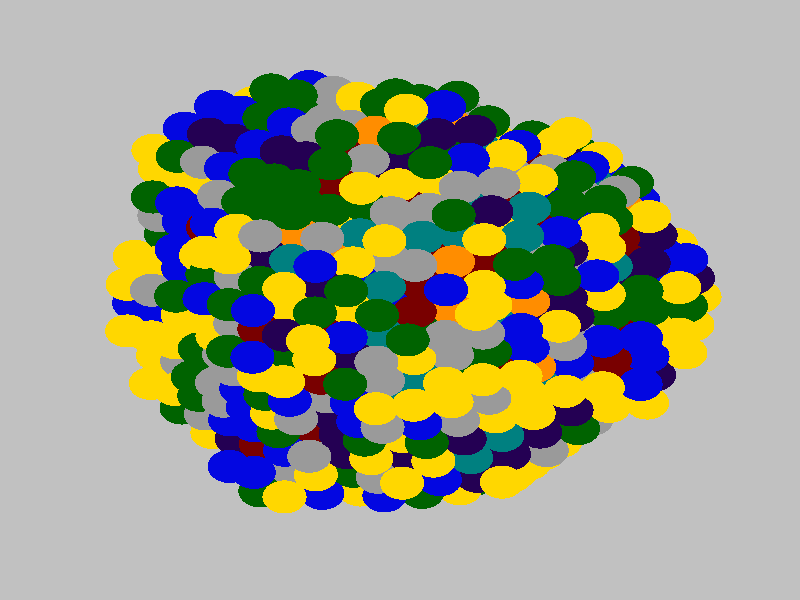 #version 3.6;
#include "colors.inc"
#include "finish.inc"

global_settings {assumed_gamma 2.2 max_trace_level 6}
background {color Grey transmit 1.0}
camera {orthographic
  right -49.39*x up 49.39*y
  direction 1.00*z
  location <0,0,50.00> look_at <0,0,0>}


light_source {<  -30.00,  30.00,   40.00> color Gray40 shadowless}
light_source {<  30.00,  30.00,   40.00> color Gray40 shadowless} 
light_source {<  30.0,  -30.00,   40.00> color Gray40 shadowless}
light_source {<  -30.0,  -30.00,   40.00> color Gray40 shadowless} 
light_source {<  0.0,  0.00,   40.00> color Gray25 shadowless}
// no fog
#declare simple = finish {phong 0.7 ambient 0.4 diffuse 0.55}
#declare pale = finish {ambient 0.9 diffuse 0.30 roughness 0.001 specular 0.2 }
#declare intermediate = finish {ambient 0.4 diffuse 0.6 specular 0.1 roughness 0.04}
#declare vmd = finish {ambient 0.2 diffuse 0.80 phong 0.25 phong_size 10.0 specular 0.2 roughness 0.1}
#declare jmol = finish {ambient 0.4 diffuse 0.6 specular 1 roughness 0.001 metallic}
#declare ase2 = finish {ambient 0.2 brilliance 3 diffuse 0.6 metallic specular 0.7 roughness 0.04 reflection 0.15}
#declare ase3 = finish {ambient 0.4 brilliance 2 diffuse 0.6 metallic specular 1.0 roughness 0.001 reflection 0.0}
#declare glass = finish {ambient 0.4 diffuse 0.35 specular 1.0 roughness 0.001}
#declare glass2 = finish {ambient 0.3 diffuse 0.3 specular 1.0 reflection 0.25 roughness 0.001}
#declare Rcell = 0.100;
#declare Rbond = 0.100;

#macro atom(LOC, R, COL, TRANS, FIN)
  sphere{LOC, R texture{pigment{color COL transmit TRANS} finish{FIN}}}
#end
#macro constrain(LOC, R, COL, TRANS FIN)
union{torus{R, Rcell rotate 45*z texture{pigment{color COL transmit TRANS} finish{FIN}}}
     torus{R, Rcell rotate -45*z texture{pigment{color COL transmit TRANS} finish{FIN}}}
     translate LOC}
#end

// no cell vertices
atom(<-11.77,  -3.51, -28.02>, 1.36, rgbt <0.00, 0.39, 0.00, 0.00>, 0.0, ase3) // #0
atom(<-16.84,  -2.55, -22.81>, 1.36, rgbt <1.00, 0.84, 0.00, 0.00>, 0.0, ase3) // #1
atom(<-14.11,  -3.80, -26.55>, 1.36, rgbt <1.00, 0.84, 0.00, 0.00>, 0.0, ase3) // #2
atom(<-16.41,  -0.24, -24.29>, 1.36, rgbt <0.04, 0.06, 0.88, 0.00>, 0.0, ase3) // #3
atom(<-13.88,  -7.36, -19.04>, 1.36, rgbt <1.00, 0.84, 0.00, 0.00>, 0.0, ase3) // #4
atom(<-13.20,   4.65, -28.71>, 1.36, rgbt <0.00, 0.39, 0.00, 0.00>, 0.0, ase3) // #5
atom(<-15.97,   2.06, -25.76>, 1.36, rgbt <0.04, 0.06, 0.88, 0.00>, 0.0, ase3) // #6
atom(<-16.81,   1.29, -22.01>, 1.36, rgbt <1.00, 0.84, 0.00, 0.00>, 0.0, ase3) // #7
atom(<-16.38,   3.59, -23.49>, 1.36, rgbt <1.00, 0.84, 0.00, 0.00>, 0.0, ase3) // #8
atom(<-13.82,   0.32, -17.45>, 1.36, rgbt <0.00, 0.39, 0.00, 0.00>, 0.0, ase3) // #9
atom(<-14.01,   7.72, -24.16>, 1.36, rgbt <1.00, 0.84, 0.00, 0.00>, 0.0, ase3) // #10
atom(<-12.48,  11.07, -21.08>, 1.36, rgbt <0.04, 0.06, 0.88, 0.00>, 0.0, ase3) // #11
atom(<-13.48,  -8.89, -21.32>, 1.36, rgbt <0.00, 0.39, 0.00, 0.00>, 0.0, ase3) // #12
atom(<-14.94,  -4.57, -22.80>, 1.36, rgbt <1.00, 0.84, 0.00, 0.00>, 0.0, ase3) // #13
atom(<-13.05,  -6.59, -22.79>, 1.36, rgbt <0.60, 0.60, 0.60, 0.00>, 0.0, ase3) // #14
atom(<-12.61,  -4.28, -24.27>, 1.36, rgbt <0.00, 0.39, 0.00, 0.00>, 0.0, ase3) // #15
atom(<-15.38,  -6.87, -21.32>, 1.36, rgbt <1.00, 0.84, 0.00, 0.00>, 0.0, ase3) // #16
atom(<-13.45,  -5.05, -20.52>, 1.36, rgbt <0.60, 0.60, 0.60, 0.00>, 0.0, ase3) // #17
atom(<-13.85,  -3.52, -18.24>, 1.36, rgbt <1.00, 0.84, 0.00, 0.00>, 0.0, ase3) // #18
atom(<-12.39,  -7.85, -16.76>, 1.36, rgbt <0.00, 0.39, 0.00, 0.00>, 0.0, ase3) // #19
atom(<-11.34,  -1.21, -29.50>, 1.36, rgbt <0.00, 0.39, 0.00, 0.00>, 0.0, ase3) // #20
atom(<-13.67,  -1.49, -28.03>, 1.36, rgbt <0.60, 0.60, 0.60, 0.00>, 0.0, ase3) // #21
atom(<-14.07,   0.04, -25.75>, 1.36, rgbt <0.04, 0.06, 0.88, 0.00>, 0.0, ase3) // #22
atom(<-12.18,  -1.98, -25.75>, 1.36, rgbt <0.00, 0.39, 0.00, 0.00>, 0.0, ase3) // #23
atom(<-11.74,   0.33, -27.22>, 1.36, rgbt <0.04, 0.06, 0.88, 0.00>, 0.0, ase3) // #24
atom(<-14.51,  -2.26, -24.28>, 1.36, rgbt <0.47, 0.00, 0.00, 0.00>, 0.0, ase3) // #25
atom(<-14.91,  -0.73, -22.00>, 1.36, rgbt <0.04, 0.06, 0.88, 0.00>, 0.0, ase3) // #26
atom(<-13.01,  -2.75, -21.99>, 1.36, rgbt <0.47, 0.00, 0.00, 0.00>, 0.0, ase3) // #27
atom(<-12.58,  -0.44, -23.47>, 1.36, rgbt <1.00, 0.84, 0.00, 0.00>, 0.0, ase3) // #28
atom(<-15.35,  -3.04, -20.53>, 1.36, rgbt <1.00, 0.84, 0.00, 0.00>, 0.0, ase3) // #29
atom(<-13.42,  -1.22, -19.72>, 1.36, rgbt <1.00, 0.84, 0.00, 0.00>, 0.0, ase3) // #30
atom(<-12.36,  -4.01, -15.96>, 1.36, rgbt <0.00, 0.39, 0.00, 0.00>, 0.0, ase3) // #31
atom(<-11.30,   2.63, -28.70>, 1.36, rgbt <0.00, 0.39, 0.00, 0.00>, 0.0, ase3) // #32
atom(<-10.87,   4.94, -30.18>, 1.36, rgbt <0.04, 0.06, 0.88, 0.00>, 0.0, ase3) // #33
atom(<-13.64,   2.35, -27.23>, 1.36, rgbt <0.60, 0.60, 0.60, 0.00>, 0.0, ase3) // #34
atom(<-14.04,   3.88, -24.96>, 1.36, rgbt <0.47, 0.00, 0.00, 0.00>, 0.0, ase3) // #35
atom(<-12.14,   1.86, -24.95>, 1.36, rgbt <0.16, 0.00, 0.33, 0.00>, 0.0, ase3) // #36
atom(<-11.71,   4.17, -26.43>, 1.36, rgbt <0.04, 0.06, 0.88, 0.00>, 0.0, ase3) // #37
atom(<-14.48,   1.57, -23.48>, 1.36, rgbt <0.16, 0.00, 0.33, 0.00>, 0.0, ase3) // #38
atom(<-14.88,   3.11, -21.21>, 1.36, rgbt <1.00, 0.84, 0.00, 0.00>, 0.0, ase3) // #39
atom(<-12.98,   1.09, -21.20>, 1.36, rgbt <0.47, 0.00, 0.00, 0.00>, 0.0, ase3) // #40
atom(<-12.55,   3.39, -22.67>, 1.36, rgbt <0.04, 0.06, 0.88, 0.00>, 0.0, ase3) // #41
atom(<-15.32,   0.80, -19.73>, 1.36, rgbt <0.60, 0.60, 0.60, 0.00>, 0.0, ase3) // #42
atom(<-13.39,   2.62, -18.92>, 1.36, rgbt <0.04, 0.06, 0.88, 0.00>, 0.0, ase3) // #43
atom(<-13.79,   4.15, -16.65>, 1.36, rgbt <0.04, 0.06, 0.88, 0.00>, 0.0, ase3) // #44
atom(<-12.79,  -6.31, -14.48>, 1.36, rgbt <0.00, 0.39, 0.00, 0.00>, 0.0, ase3) // #45
atom(<-11.67,  -1.43,  -9.13>, 1.36, rgbt <1.00, 0.84, 0.00, 0.00>, 0.0, ase3) // #46
atom(<-12.04,   3.94,  -6.06>, 1.36, rgbt <1.00, 0.84, 0.00, 0.00>, 0.0, ase3) // #47
atom(<-11.27,   6.47, -27.90>, 1.36, rgbt <0.00, 0.39, 0.00, 0.00>, 0.0, ase3) // #48
atom(<-13.61,   6.18, -26.43>, 1.36, rgbt <0.60, 0.60, 0.60, 0.00>, 0.0, ase3) // #49
atom(<-12.11,   5.70, -24.15>, 1.36, rgbt <0.00, 0.50, 0.50, 0.00>, 0.0, ase3) // #50
atom(<-14.45,   5.41, -22.68>, 1.36, rgbt <0.00, 0.39, 0.00, 0.00>, 0.0, ase3) // #51
atom(<-14.85,   6.95, -20.41>, 1.36, rgbt <0.60, 0.60, 0.60, 0.00>, 0.0, ase3) // #52
atom(<-12.95,   4.93, -20.40>, 1.36, rgbt <0.60, 0.60, 0.60, 0.00>, 0.0, ase3) // #53
atom(<-12.52,   7.23, -21.88>, 1.36, rgbt <0.60, 0.60, 0.60, 0.00>, 0.0, ase3) // #54
atom(<-12.29,   3.67, -14.37>, 1.36, rgbt <1.00, 0.84, 0.00, 0.00>, 0.0, ase3) // #55
atom(<-13.35,   6.46, -18.13>, 1.36, rgbt <0.04, 0.06, 0.88, 0.00>, 0.0, ase3) // #56
atom(<-11.61,   6.25,  -7.54>, 1.36, rgbt <0.04, 0.06, 0.88, 0.00>, 0.0, ase3) // #57
atom(<-12.08,   9.54, -23.35>, 1.36, rgbt <0.60, 0.60, 0.60, 0.00>, 0.0, ase3) // #58
atom(<-14.82,  10.78, -19.61>, 1.36, rgbt <1.00, 0.84, 0.00, 0.00>, 0.0, ase3) // #59
atom(<-12.92,   8.76, -19.60>, 1.36, rgbt <0.00, 0.50, 0.50, 0.00>, 0.0, ase3) // #60
atom(<-15.25,   8.48, -18.14>, 1.36, rgbt <0.00, 0.39, 0.00, 0.00>, 0.0, ase3) // #61
atom(<-13.76,   7.99, -15.85>, 1.36, rgbt <0.04, 0.06, 0.88, 0.00>, 0.0, ase3) // #62
atom(<-13.32,  10.30, -17.33>, 1.36, rgbt <1.00, 0.84, 0.00, 0.00>, 0.0, ase3) // #63
atom(<-12.89,  12.60, -18.81>, 1.36, rgbt <0.60, 0.60, 0.60, 0.00>, 0.0, ase3) // #64
atom(<-15.22,  12.32, -17.34>, 1.36, rgbt <1.00, 0.84, 0.00, 0.00>, 0.0, ase3) // #65
atom(<-13.73,  11.83, -15.06>, 1.36, rgbt <0.00, 0.39, 0.00, 0.00>, 0.0, ase3) // #66
atom(<-13.29,  14.14, -16.53>, 1.36, rgbt <0.04, 0.06, 0.88, 0.00>, 0.0, ase3) // #67
atom(<-11.58, -10.91, -21.31>, 1.36, rgbt <1.00, 0.84, 0.00, 0.00>, 0.0, ase3) // #68
atom(< -9.68, -12.93, -21.30>, 1.36, rgbt <1.00, 0.84, 0.00, 0.00>, 0.0, ase3) // #69
atom(<-10.52, -13.70, -17.55>, 1.36, rgbt <0.04, 0.06, 0.88, 0.00>, 0.0, ase3) // #70
atom(< -7.97,  -7.55, -28.00>, 1.36, rgbt <1.00, 0.84, 0.00, 0.00>, 0.0, ase3) // #71
atom(<-11.15,  -8.61, -22.78>, 1.36, rgbt <0.04, 0.06, 0.88, 0.00>, 0.0, ase3) // #72
atom(< -8.81,  -8.32, -24.25>, 1.36, rgbt <1.00, 0.84, 0.00, 0.00>, 0.0, ase3) // #73
atom(< -9.25, -10.63, -22.77>, 1.36, rgbt <0.60, 0.60, 0.60, 0.00>, 0.0, ase3) // #74
atom(<-11.99,  -9.38, -19.03>, 1.36, rgbt <0.60, 0.60, 0.60, 0.00>, 0.0, ase3) // #75
atom(<-10.09, -11.40, -19.02>, 1.36, rgbt <0.16, 0.00, 0.33, 0.00>, 0.0, ase3) // #76
atom(< -9.65,  -9.09, -20.50>, 1.36, rgbt <0.04, 0.06, 0.88, 0.00>, 0.0, ase3) // #77
atom(<-10.49,  -9.87, -16.75>, 1.36, rgbt <0.04, 0.06, 0.88, 0.00>, 0.0, ase3) // #78
atom(< -9.44,  -3.22, -29.49>, 1.36, rgbt <0.04, 0.06, 0.88, 0.00>, 0.0, ase3) // #79
atom(< -7.54,  -5.24, -29.48>, 1.36, rgbt <0.00, 0.39, 0.00, 0.00>, 0.0, ase3) // #80
atom(< -7.10,  -2.94, -30.95>, 1.36, rgbt <0.00, 0.39, 0.00, 0.00>, 0.0, ase3) // #81
atom(<-10.28,  -4.00, -25.74>, 1.36, rgbt <0.60, 0.60, 0.60, 0.00>, 0.0, ase3) // #82
atom(< -8.38,  -6.02, -25.73>, 1.36, rgbt <1.00, 0.55, 0.00, 0.00>, 0.0, ase3) // #83
atom(< -7.94,  -3.71, -27.20>, 1.36, rgbt <0.00, 0.39, 0.00, 0.00>, 0.0, ase3) // #84
atom(<-10.71,  -6.30, -24.26>, 1.36, rgbt <1.00, 0.84, 0.00, 0.00>, 0.0, ase3) // #85
atom(<-11.12,  -4.77, -21.99>, 1.36, rgbt <0.00, 0.50, 0.50, 0.00>, 0.0, ase3) // #86
atom(< -9.22,  -6.79, -21.98>, 1.36, rgbt <0.60, 0.60, 0.60, 0.00>, 0.0, ase3) // #87
atom(< -8.78,  -4.48, -23.45>, 1.36, rgbt <1.00, 0.55, 0.00, 0.00>, 0.0, ase3) // #88
atom(<-11.55,  -7.07, -20.51>, 1.36, rgbt <0.00, 0.50, 0.50, 0.00>, 0.0, ase3) // #89
atom(<-11.95,  -5.54, -18.24>, 1.36, rgbt <1.00, 0.84, 0.00, 0.00>, 0.0, ase3) // #90
atom(<-10.06,  -7.56, -18.23>, 1.36, rgbt <0.00, 0.39, 0.00, 0.00>, 0.0, ase3) // #91
atom(< -9.62,  -5.26, -19.70>, 1.36, rgbt <0.04, 0.06, 0.88, 0.00>, 0.0, ase3) // #92
atom(<-10.89,  -8.33, -14.48>, 1.36, rgbt <0.60, 0.60, 0.60, 0.00>, 0.0, ase3) // #93
atom(<-10.46,  -6.03, -15.95>, 1.36, rgbt <0.00, 0.39, 0.00, 0.00>, 0.0, ase3) // #94
atom(<-11.30,  -6.80, -12.20>, 1.36, rgbt <0.60, 0.60, 0.60, 0.00>, 0.0, ase3) // #95
atom(<-11.27,  -2.96, -11.41>, 1.36, rgbt <1.00, 0.84, 0.00, 0.00>, 0.0, ase3) // #96
atom(< -6.67,  -0.63, -32.43>, 1.36, rgbt <0.04, 0.06, 0.88, 0.00>, 0.0, ase3) // #97
atom(< -9.00,  -0.92, -30.96>, 1.36, rgbt <0.04, 0.06, 0.88, 0.00>, 0.0, ase3) // #98
atom(< -9.41,   0.61, -28.69>, 1.36, rgbt <0.47, 0.00, 0.00, 0.00>, 0.0, ase3) // #99
atom(< -7.51,  -1.41, -28.68>, 1.36, rgbt <0.00, 0.39, 0.00, 0.00>, 0.0, ase3) // #100
atom(< -7.07,   0.90, -30.16>, 1.36, rgbt <0.16, 0.00, 0.33, 0.00>, 0.0, ase3) // #101
atom(< -9.84,  -1.69, -27.21>, 1.36, rgbt <0.16, 0.00, 0.33, 0.00>, 0.0, ase3) // #102
atom(<-10.24,  -0.16, -24.94>, 1.36, rgbt <0.04, 0.06, 0.88, 0.00>, 0.0, ase3) // #103
atom(< -8.35,  -2.18, -24.93>, 1.36, rgbt <0.04, 0.06, 0.88, 0.00>, 0.0, ase3) // #104
atom(< -7.91,   0.13, -26.41>, 1.36, rgbt <0.47, 0.00, 0.00, 0.00>, 0.0, ase3) // #105
atom(<-10.68,  -2.46, -23.46>, 1.36, rgbt <0.47, 0.00, 0.00, 0.00>, 0.0, ase3) // #106
atom(<-11.08,  -0.93, -21.19>, 1.36, rgbt <0.16, 0.00, 0.33, 0.00>, 0.0, ase3) // #107
atom(< -9.18,  -2.95, -21.18>, 1.36, rgbt <0.47, 0.00, 0.00, 0.00>, 0.0, ase3) // #108
atom(< -8.75,  -0.65, -22.66>, 1.36, rgbt <1.00, 0.84, 0.00, 0.00>, 0.0, ase3) // #109
atom(<-11.52,  -3.24, -19.71>, 1.36, rgbt <1.00, 0.84, 0.00, 0.00>, 0.0, ase3) // #110
atom(<-11.92,  -1.70, -17.44>, 1.36, rgbt <1.00, 0.84, 0.00, 0.00>, 0.0, ase3) // #111
atom(<-10.02,  -3.72, -17.43>, 1.36, rgbt <0.04, 0.06, 0.88, 0.00>, 0.0, ase3) // #112
atom(< -9.59,  -1.42, -18.91>, 1.36, rgbt <0.60, 0.60, 0.60, 0.00>, 0.0, ase3) // #113
atom(<-10.86,  -4.49, -13.68>, 1.36, rgbt <0.60, 0.60, 0.60, 0.00>, 0.0, ase3) // #114
atom(<-10.43,  -2.19, -15.16>, 1.36, rgbt <1.00, 0.84, 0.00, 0.00>, 0.0, ase3) // #115
atom(<-10.83,  -0.66, -12.88>, 1.36, rgbt <1.00, 0.84, 0.00, 0.00>, 0.0, ase3) // #116
atom(< -8.97,   2.92, -30.17>, 1.36, rgbt <0.04, 0.06, 0.88, 0.00>, 0.0, ase3) // #117
atom(< -9.37,   4.45, -27.89>, 1.36, rgbt <0.60, 0.60, 0.60, 0.00>, 0.0, ase3) // #118
atom(< -7.48,   2.43, -27.88>, 1.36, rgbt <0.04, 0.06, 0.88, 0.00>, 0.0, ase3) // #119
atom(< -7.04,   4.74, -29.36>, 1.36, rgbt <0.16, 0.00, 0.33, 0.00>, 0.0, ase3) // #120
atom(< -9.81,   2.15, -26.42>, 1.36, rgbt <0.00, 0.50, 0.50, 0.00>, 0.0, ase3) // #121
atom(<-10.21,   3.68, -24.14>, 1.36, rgbt <1.00, 0.55, 0.00, 0.00>, 0.0, ase3) // #122
atom(< -8.31,   1.66, -24.13>, 1.36, rgbt <0.47, 0.00, 0.00, 0.00>, 0.0, ase3) // #123
atom(< -7.88,   3.97, -25.61>, 1.36, rgbt <0.04, 0.06, 0.88, 0.00>, 0.0, ase3) // #124
atom(<-10.65,   1.37, -22.67>, 1.36, rgbt <1.00, 0.84, 0.00, 0.00>, 0.0, ase3) // #125
atom(<-11.05,   2.91, -20.39>, 1.36, rgbt <0.00, 0.50, 0.50, 0.00>, 0.0, ase3) // #126
atom(< -9.15,   0.89, -20.38>, 1.36, rgbt <0.04, 0.06, 0.88, 0.00>, 0.0, ase3) // #127
atom(< -8.72,   3.19, -21.86>, 1.36, rgbt <0.60, 0.60, 0.60, 0.00>, 0.0, ase3) // #128
atom(<-11.49,   0.60, -18.92>, 1.36, rgbt <0.16, 0.00, 0.33, 0.00>, 0.0, ase3) // #129
atom(<-11.89,   2.13, -16.64>, 1.36, rgbt <0.00, 0.39, 0.00, 0.00>, 0.0, ase3) // #130
atom(< -9.99,   0.12, -16.63>, 1.36, rgbt <0.47, 0.00, 0.00, 0.00>, 0.0, ase3) // #131
atom(< -9.56,   2.42, -18.11>, 1.36, rgbt <0.60, 0.60, 0.60, 0.00>, 0.0, ase3) // #132
atom(<-10.40,   1.65, -14.36>, 1.36, rgbt <0.04, 0.06, 0.88, 0.00>, 0.0, ase3) // #133
atom(<-10.80,   3.18, -12.08>, 1.36, rgbt <0.04, 0.06, 0.88, 0.00>, 0.0, ase3) // #134
atom(<-11.23,   0.88, -10.61>, 1.36, rgbt <0.00, 0.39, 0.00, 0.00>, 0.0, ase3) // #135
atom(<-12.07,   0.10,  -6.86>, 1.36, rgbt <0.04, 0.06, 0.88, 0.00>, 0.0, ase3) // #136
atom(<-10.61,  -4.22,  -5.37>, 1.36, rgbt <0.00, 0.39, 0.00, 0.00>, 0.0, ase3) // #137
atom(< -6.61,   7.04, -30.84>, 1.36, rgbt <0.00, 0.39, 0.00, 0.00>, 0.0, ase3) // #138
atom(< -8.94,   6.76, -29.37>, 1.36, rgbt <0.16, 0.00, 0.33, 0.00>, 0.0, ase3) // #139
atom(< -9.34,   8.29, -27.10>, 1.36, rgbt <0.16, 0.00, 0.33, 0.00>, 0.0, ase3) // #140
atom(< -7.44,   6.27, -27.09>, 1.36, rgbt <0.16, 0.00, 0.33, 0.00>, 0.0, ase3) // #141
atom(< -7.01,   8.58, -28.56>, 1.36, rgbt <0.16, 0.00, 0.33, 0.00>, 0.0, ase3) // #142
atom(< -9.78,   5.98, -25.62>, 1.36, rgbt <1.00, 0.55, 0.00, 0.00>, 0.0, ase3) // #143
atom(<-10.18,   7.52, -23.35>, 1.36, rgbt <0.04, 0.06, 0.88, 0.00>, 0.0, ase3) // #144
atom(< -8.28,   5.50, -23.34>, 1.36, rgbt <0.16, 0.00, 0.33, 0.00>, 0.0, ase3) // #145
atom(< -7.85,   7.80, -24.81>, 1.36, rgbt <0.47, 0.00, 0.00, 0.00>, 0.0, ase3) // #146
atom(<-10.62,   5.21, -21.87>, 1.36, rgbt <0.00, 0.39, 0.00, 0.00>, 0.0, ase3) // #147
atom(<-11.02,   6.75, -19.59>, 1.36, rgbt <1.00, 0.84, 0.00, 0.00>, 0.0, ase3) // #148
atom(< -9.12,   4.73, -19.59>, 1.36, rgbt <0.16, 0.00, 0.33, 0.00>, 0.0, ase3) // #149
atom(< -8.69,   7.03, -21.06>, 1.36, rgbt <1.00, 0.55, 0.00, 0.00>, 0.0, ase3) // #150
atom(<-11.46,   4.44, -18.12>, 1.36, rgbt <0.00, 0.50, 0.50, 0.00>, 0.0, ase3) // #151
atom(<-11.86,   5.97, -15.84>, 1.36, rgbt <0.47, 0.00, 0.00, 0.00>, 0.0, ase3) // #152
atom(< -9.96,   3.95, -15.84>, 1.36, rgbt <0.47, 0.00, 0.00, 0.00>, 0.0, ase3) // #153
atom(< -9.53,   6.26, -17.31>, 1.36, rgbt <0.00, 0.39, 0.00, 0.00>, 0.0, ase3) // #154
atom(<-10.36,   5.49, -13.56>, 1.36, rgbt <0.04, 0.06, 0.88, 0.00>, 0.0, ase3) // #155
atom(<-11.64,   2.41,  -8.33>, 1.36, rgbt <0.00, 0.39, 0.00, 0.00>, 0.0, ase3) // #156
atom(<-11.20,   4.71,  -9.81>, 1.36, rgbt <0.04, 0.06, 0.88, 0.00>, 0.0, ase3) // #157
atom(<-11.68,   8.00, -25.63>, 1.36, rgbt <0.60, 0.60, 0.60, 0.00>, 0.0, ase3) // #158
atom(< -8.25,   9.34, -22.54>, 1.36, rgbt <0.60, 0.60, 0.60, 0.00>, 0.0, ase3) // #159
atom(<-10.59,   9.05, -21.07>, 1.36, rgbt <1.00, 0.84, 0.00, 0.00>, 0.0, ase3) // #160
atom(<-10.99,  10.58, -18.80>, 1.36, rgbt <0.00, 0.50, 0.50, 0.00>, 0.0, ase3) // #161
atom(< -9.09,   8.56, -18.79>, 1.36, rgbt <0.00, 0.50, 0.50, 0.00>, 0.0, ase3) // #162
atom(< -8.66,  10.87, -20.27>, 1.36, rgbt <0.00, 0.39, 0.00, 0.00>, 0.0, ase3) // #163
atom(<-11.42,   8.28, -17.32>, 1.36, rgbt <0.04, 0.06, 0.88, 0.00>, 0.0, ase3) // #164
atom(<-11.83,   9.81, -15.05>, 1.36, rgbt <1.00, 0.84, 0.00, 0.00>, 0.0, ase3) // #165
atom(< -9.93,   7.79, -15.04>, 1.36, rgbt <0.16, 0.00, 0.33, 0.00>, 0.0, ase3) // #166
atom(< -9.49,  10.10, -16.51>, 1.36, rgbt <1.00, 0.55, 0.00, 0.00>, 0.0, ase3) // #167
atom(<-10.77,   7.02, -11.29>, 1.36, rgbt <1.00, 0.84, 0.00, 0.00>, 0.0, ase3) // #168
atom(<-10.33,   9.32, -12.76>, 1.36, rgbt <0.47, 0.00, 0.00, 0.00>, 0.0, ase3) // #169
atom(<-11.17,   8.55,  -9.01>, 1.36, rgbt <0.60, 0.60, 0.60, 0.00>, 0.0, ase3) // #170
atom(<-10.55,  12.89, -20.27>, 1.36, rgbt <1.00, 0.84, 0.00, 0.00>, 0.0, ase3) // #171
atom(<-10.96,  14.42, -18.00>, 1.36, rgbt <0.00, 0.39, 0.00, 0.00>, 0.0, ase3) // #172
atom(< -9.06,  12.40, -17.99>, 1.36, rgbt <1.00, 0.84, 0.00, 0.00>, 0.0, ase3) // #173
atom(< -8.62,  14.71, -19.47>, 1.36, rgbt <1.00, 0.84, 0.00, 0.00>, 0.0, ase3) // #174
atom(<-11.39,  12.12, -16.52>, 1.36, rgbt <0.00, 0.50, 0.50, 0.00>, 0.0, ase3) // #175
atom(<-11.80,  13.65, -14.25>, 1.36, rgbt <0.16, 0.00, 0.33, 0.00>, 0.0, ase3) // #176
atom(< -9.90,  11.63, -14.24>, 1.36, rgbt <0.04, 0.06, 0.88, 0.00>, 0.0, ase3) // #177
atom(< -9.46,  13.93, -15.72>, 1.36, rgbt <1.00, 0.84, 0.00, 0.00>, 0.0, ase3) // #178
atom(<-12.23,  11.34, -12.77>, 1.36, rgbt <0.60, 0.60, 0.60, 0.00>, 0.0, ase3) // #179
atom(<-10.74,  10.86, -10.49>, 1.36, rgbt <0.04, 0.06, 0.88, 0.00>, 0.0, ase3) // #180
atom(<-10.30,  13.16, -11.97>, 1.36, rgbt <0.16, 0.00, 0.33, 0.00>, 0.0, ase3) // #181
atom(< -9.03,  16.24, -17.19>, 1.36, rgbt <1.00, 0.84, 0.00, 0.00>, 0.0, ase3) // #182
atom(<-11.36,  15.95, -15.73>, 1.36, rgbt <0.04, 0.06, 0.88, 0.00>, 0.0, ase3) // #183
atom(< -9.87,  15.47, -13.44>, 1.36, rgbt <0.04, 0.06, 0.88, 0.00>, 0.0, ase3) // #184
atom(< -7.94,  17.29, -12.64>, 1.36, rgbt <0.00, 0.39, 0.00, 0.00>, 0.0, ase3) // #185
atom(< -7.78, -14.95, -21.29>, 1.36, rgbt <1.00, 0.84, 0.00, 0.00>, 0.0, ase3) // #186
atom(< -5.45, -14.66, -22.76>, 1.36, rgbt <1.00, 0.84, 0.00, 0.00>, 0.0, ase3) // #187
atom(< -8.41,  -9.85, -26.52>, 1.36, rgbt <0.60, 0.60, 0.60, 0.00>, 0.0, ase3) // #188
atom(< -7.35, -12.65, -22.77>, 1.36, rgbt <0.04, 0.06, 0.88, 0.00>, 0.0, ase3) // #189
atom(< -5.01, -12.36, -24.23>, 1.36, rgbt <0.47, 0.00, 0.00, 0.00>, 0.0, ase3) // #190
atom(< -8.19, -13.42, -19.01>, 1.36, rgbt <0.00, 0.50, 0.50, 0.00>, 0.0, ase3) // #191
atom(< -6.29, -15.44, -19.01>, 1.36, rgbt <0.60, 0.60, 0.60, 0.00>, 0.0, ase3) // #192
atom(< -5.85, -13.13, -20.48>, 1.36, rgbt <0.00, 0.39, 0.00, 0.00>, 0.0, ase3) // #193
atom(< -8.62, -15.72, -17.54>, 1.36, rgbt <0.00, 0.39, 0.00, 0.00>, 0.0, ase3) // #194
atom(< -9.03, -14.19, -15.26>, 1.36, rgbt <0.04, 0.06, 0.88, 0.00>, 0.0, ase3) // #195
atom(< -6.69, -13.90, -16.73>, 1.36, rgbt <0.60, 0.60, 0.60, 0.00>, 0.0, ase3) // #196
atom(< -5.64,  -7.26, -29.47>, 1.36, rgbt <0.00, 0.39, 0.00, 0.00>, 0.0, ase3) // #197
atom(< -6.08,  -9.57, -27.99>, 1.36, rgbt <0.00, 0.39, 0.00, 0.00>, 0.0, ase3) // #198
atom(< -6.48,  -8.04, -25.72>, 1.36, rgbt <1.00, 0.55, 0.00, 0.00>, 0.0, ase3) // #199
atom(< -4.58, -10.05, -25.71>, 1.36, rgbt <0.00, 0.50, 0.50, 0.00>, 0.0, ase3) // #200
atom(< -4.14,  -7.75, -27.19>, 1.36, rgbt <0.16, 0.00, 0.33, 0.00>, 0.0, ase3) // #201
atom(< -6.91, -10.34, -24.24>, 1.36, rgbt <0.00, 0.50, 0.50, 0.00>, 0.0, ase3) // #202
atom(< -7.32,  -8.81, -21.97>, 1.36, rgbt <0.47, 0.00, 0.00, 0.00>, 0.0, ase3) // #203
atom(< -5.42, -10.83, -21.96>, 1.36, rgbt <1.00, 0.55, 0.00, 0.00>, 0.0, ase3) // #204
atom(< -4.98,  -8.52, -23.44>, 1.36, rgbt <1.00, 0.84, 0.00, 0.00>, 0.0, ase3) // #205
atom(< -7.75, -11.11, -20.49>, 1.36, rgbt <0.47, 0.00, 0.00, 0.00>, 0.0, ase3) // #206
atom(< -8.16,  -9.58, -18.22>, 1.36, rgbt <0.04, 0.06, 0.88, 0.00>, 0.0, ase3) // #207
atom(< -6.26, -11.60, -18.21>, 1.36, rgbt <0.47, 0.00, 0.00, 0.00>, 0.0, ase3) // #208
atom(< -5.82,  -9.29, -19.69>, 1.36, rgbt <0.00, 0.39, 0.00, 0.00>, 0.0, ase3) // #209
atom(< -8.59, -11.88, -16.74>, 1.36, rgbt <0.47, 0.00, 0.00, 0.00>, 0.0, ase3) // #210
atom(< -8.99, -10.35, -14.47>, 1.36, rgbt <0.04, 0.06, 0.88, 0.00>, 0.0, ase3) // #211
atom(< -7.10, -12.37, -14.46>, 1.36, rgbt <0.04, 0.06, 0.88, 0.00>, 0.0, ase3) // #212
atom(< -6.66, -10.07, -15.93>, 1.36, rgbt <1.00, 0.84, 0.00, 0.00>, 0.0, ase3) // #213
atom(< -7.13, -16.21, -15.26>, 1.36, rgbt <1.00, 0.84, 0.00, 0.00>, 0.0, ase3) // #214
atom(< -7.50, -10.84, -12.18>, 1.36, rgbt <0.00, 0.39, 0.00, 0.00>, 0.0, ase3) // #215
atom(< -0.51,  -0.55, -33.08>, 1.36, rgbt <0.00, 0.39, 0.00, 0.00>, 0.0, ase3) // #216
atom(< -5.20,  -4.96, -30.95>, 1.36, rgbt <0.00, 0.39, 0.00, 0.00>, 0.0, ase3) // #217
atom(< -5.61,  -3.43, -28.67>, 1.36, rgbt <1.00, 0.84, 0.00, 0.00>, 0.0, ase3) // #218
atom(< -3.71,  -5.44, -28.66>, 1.36, rgbt <0.16, 0.00, 0.33, 0.00>, 0.0, ase3) // #219
atom(< -3.27,  -3.14, -30.14>, 1.36, rgbt <0.04, 0.06, 0.88, 0.00>, 0.0, ase3) // #220
atom(< -6.04,  -5.73, -27.20>, 1.36, rgbt <0.47, 0.00, 0.00, 0.00>, 0.0, ase3) // #221
atom(< -6.45,  -4.20, -24.92>, 1.36, rgbt <1.00, 0.84, 0.00, 0.00>, 0.0, ase3) // #222
atom(< -4.55,  -6.22, -24.91>, 1.36, rgbt <1.00, 0.84, 0.00, 0.00>, 0.0, ase3) // #223
atom(< -4.11,  -3.91, -26.39>, 1.36, rgbt <1.00, 0.55, 0.00, 0.00>, 0.0, ase3) // #224
atom(< -6.88,  -6.50, -23.44>, 1.36, rgbt <0.00, 0.50, 0.50, 0.00>, 0.0, ase3) // #225
atom(< -7.29,  -4.97, -21.17>, 1.36, rgbt <0.16, 0.00, 0.33, 0.00>, 0.0, ase3) // #226
atom(< -5.39,  -6.99, -21.16>, 1.36, rgbt <0.60, 0.60, 0.60, 0.00>, 0.0, ase3) // #227
atom(< -4.95,  -4.68, -22.64>, 1.36, rgbt <0.04, 0.06, 0.88, 0.00>, 0.0, ase3) // #228
atom(< -7.72,  -7.27, -19.69>, 1.36, rgbt <1.00, 0.84, 0.00, 0.00>, 0.0, ase3) // #229
atom(< -8.12,  -5.74, -17.42>, 1.36, rgbt <0.00, 0.50, 0.50, 0.00>, 0.0, ase3) // #230
atom(< -6.23,  -7.76, -17.41>, 1.36, rgbt <1.00, 0.55, 0.00, 0.00>, 0.0, ase3) // #231
atom(< -5.79,  -5.46, -18.89>, 1.36, rgbt <0.60, 0.60, 0.60, 0.00>, 0.0, ase3) // #232
atom(< -8.56,  -8.05, -15.94>, 1.36, rgbt <0.04, 0.06, 0.88, 0.00>, 0.0, ase3) // #233
atom(< -8.96,  -6.51, -13.67>, 1.36, rgbt <0.00, 0.50, 0.50, 0.00>, 0.0, ase3) // #234
atom(< -7.06,  -8.53, -13.66>, 1.36, rgbt <0.16, 0.00, 0.33, 0.00>, 0.0, ase3) // #235
atom(< -6.63,  -6.23, -15.14>, 1.36, rgbt <0.00, 0.39, 0.00, 0.00>, 0.0, ase3) // #236
atom(< -9.40,  -8.82, -12.19>, 1.36, rgbt <0.04, 0.06, 0.88, 0.00>, 0.0, ase3) // #237
atom(< -9.80,  -7.29,  -9.92>, 1.36, rgbt <0.04, 0.06, 0.88, 0.00>, 0.0, ase3) // #238
atom(< -7.47,  -7.00, -11.39>, 1.36, rgbt <0.00, 0.50, 0.50, 0.00>, 0.0, ase3) // #239
atom(< -7.22,  -6.73,  -3.08>, 1.36, rgbt <1.00, 0.84, 0.00, 0.00>, 0.0, ase3) // #240
atom(< -4.77,  -2.65, -32.42>, 1.36, rgbt <0.60, 0.60, 0.60, 0.00>, 0.0, ase3) // #241
atom(< -4.74,   1.18, -31.63>, 1.36, rgbt <0.60, 0.60, 0.60, 0.00>, 0.0, ase3) // #242
atom(< -2.84,  -0.83, -31.62>, 1.36, rgbt <0.00, 0.39, 0.00, 0.00>, 0.0, ase3) // #243
atom(< -5.17,  -1.12, -30.15>, 1.36, rgbt <0.00, 0.39, 0.00, 0.00>, 0.0, ase3) // #244
atom(< -5.58,   0.41, -27.87>, 1.36, rgbt <0.00, 0.50, 0.50, 0.00>, 0.0, ase3) // #245
atom(< -3.68,  -1.61, -27.87>, 1.36, rgbt <1.00, 0.55, 0.00, 0.00>, 0.0, ase3) // #246
atom(< -3.24,   0.70, -29.34>, 1.36, rgbt <0.00, 0.50, 0.50, 0.00>, 0.0, ase3) // #247
atom(< -6.01,  -1.89, -26.40>, 1.36, rgbt <0.16, 0.00, 0.33, 0.00>, 0.0, ase3) // #248
atom(< -6.42,  -0.36, -24.12>, 1.36, rgbt <0.00, 0.50, 0.50, 0.00>, 0.0, ase3) // #249
atom(< -4.52,  -2.38, -24.12>, 1.36, rgbt <0.00, 0.39, 0.00, 0.00>, 0.0, ase3) // #250
atom(< -4.08,  -0.07, -25.59>, 1.36, rgbt <1.00, 0.84, 0.00, 0.00>, 0.0, ase3) // #251
atom(< -6.85,  -2.66, -22.65>, 1.36, rgbt <0.60, 0.60, 0.60, 0.00>, 0.0, ase3) // #252
atom(< -7.25,  -1.13, -20.37>, 1.36, rgbt <0.60, 0.60, 0.60, 0.00>, 0.0, ase3) // #253
atom(< -5.36,  -3.15, -20.36>, 1.36, rgbt <0.60, 0.60, 0.60, 0.00>, 0.0, ase3) // #254
atom(< -4.92,  -0.85, -21.84>, 1.36, rgbt <0.16, 0.00, 0.33, 0.00>, 0.0, ase3) // #255
atom(< -7.69,  -3.44, -18.90>, 1.36, rgbt <0.60, 0.60, 0.60, 0.00>, 0.0, ase3) // #256
atom(< -8.09,  -1.90, -16.62>, 1.36, rgbt <0.60, 0.60, 0.60, 0.00>, 0.0, ase3) // #257
atom(< -6.19,  -3.92, -16.61>, 1.36, rgbt <0.00, 0.50, 0.50, 0.00>, 0.0, ase3) // #258
atom(< -5.76,  -1.62, -18.09>, 1.36, rgbt <0.16, 0.00, 0.33, 0.00>, 0.0, ase3) // #259
atom(< -8.53,  -4.21, -15.15>, 1.36, rgbt <0.00, 0.39, 0.00, 0.00>, 0.0, ase3) // #260
atom(< -8.93,  -2.68, -12.87>, 1.36, rgbt <0.16, 0.00, 0.33, 0.00>, 0.0, ase3) // #261
atom(< -7.03,  -4.70, -12.86>, 1.36, rgbt <0.16, 0.00, 0.33, 0.00>, 0.0, ase3) // #262
atom(< -6.60,  -2.39, -14.34>, 1.36, rgbt <0.16, 0.00, 0.33, 0.00>, 0.0, ase3) // #263
atom(< -9.37,  -4.98, -11.40>, 1.36, rgbt <0.16, 0.00, 0.33, 0.00>, 0.0, ase3) // #264
atom(< -9.77,  -3.45,  -9.12>, 1.36, rgbt <0.00, 0.50, 0.50, 0.00>, 0.0, ase3) // #265
atom(< -7.87,  -5.47,  -9.11>, 1.36, rgbt <0.16, 0.00, 0.33, 0.00>, 0.0, ase3) // #266
atom(< -7.44,  -3.16, -10.59>, 1.36, rgbt <0.47, 0.00, 0.00, 0.00>, 0.0, ase3) // #267
atom(<-10.21,  -5.75,  -7.65>, 1.36, rgbt <0.60, 0.60, 0.60, 0.00>, 0.0, ase3) // #268
atom(< -8.71,  -6.24,  -5.36>, 1.36, rgbt <1.00, 0.84, 0.00, 0.00>, 0.0, ase3) // #269
atom(< -8.28,  -3.93,  -6.84>, 1.36, rgbt <0.04, 0.06, 0.88, 0.00>, 0.0, ase3) // #270
atom(< -9.11,  -4.71,  -3.09>, 1.36, rgbt <0.04, 0.06, 0.88, 0.00>, 0.0, ase3) // #271
atom(< -4.71,   5.02, -30.83>, 1.36, rgbt <1.00, 0.84, 0.00, 0.00>, 0.0, ase3) // #272
atom(< -2.81,   3.00, -30.82>, 1.36, rgbt <1.00, 0.84, 0.00, 0.00>, 0.0, ase3) // #273
atom(< -2.37,   5.31, -32.30>, 1.36, rgbt <1.00, 0.84, 0.00, 0.00>, 0.0, ase3) // #274
atom(< -5.14,   2.72, -29.35>, 1.36, rgbt <0.04, 0.06, 0.88, 0.00>, 0.0, ase3) // #275
atom(< -5.55,   4.25, -27.08>, 1.36, rgbt <0.47, 0.00, 0.00, 0.00>, 0.0, ase3) // #276
atom(< -3.65,   2.23, -27.07>, 1.36, rgbt <0.47, 0.00, 0.00, 0.00>, 0.0, ase3) // #277
atom(< -3.21,   4.54, -28.55>, 1.36, rgbt <0.00, 0.39, 0.00, 0.00>, 0.0, ase3) // #278
atom(< -5.98,   1.95, -25.60>, 1.36, rgbt <0.00, 0.39, 0.00, 0.00>, 0.0, ase3) // #279
atom(< -6.38,   3.48, -23.33>, 1.36, rgbt <0.47, 0.00, 0.00, 0.00>, 0.0, ase3) // #280
atom(< -4.49,   1.46, -23.32>, 1.36, rgbt <0.16, 0.00, 0.33, 0.00>, 0.0, ase3) // #281
atom(< -4.05,   3.76, -24.79>, 1.36, rgbt <1.00, 0.84, 0.00, 0.00>, 0.0, ase3) // #282
atom(< -6.82,   1.17, -21.85>, 1.36, rgbt <1.00, 0.84, 0.00, 0.00>, 0.0, ase3) // #283
atom(< -7.22,   2.71, -19.58>, 1.36, rgbt <0.60, 0.60, 0.60, 0.00>, 0.0, ase3) // #284
atom(< -5.32,   0.69, -19.57>, 1.36, rgbt <0.00, 0.50, 0.50, 0.00>, 0.0, ase3) // #285
atom(< -4.89,   2.99, -21.04>, 1.36, rgbt <1.00, 0.84, 0.00, 0.00>, 0.0, ase3) // #286
atom(< -7.66,   0.40, -18.10>, 1.36, rgbt <1.00, 0.55, 0.00, 0.00>, 0.0, ase3) // #287
atom(< -8.06,   1.93, -15.83>, 1.36, rgbt <0.00, 0.50, 0.50, 0.00>, 0.0, ase3) // #288
atom(< -6.16,  -0.09, -15.82>, 1.36, rgbt <1.00, 0.55, 0.00, 0.00>, 0.0, ase3) // #289
atom(< -5.73,   2.22, -17.29>, 1.36, rgbt <0.47, 0.00, 0.00, 0.00>, 0.0, ase3) // #290
atom(< -8.50,  -0.37, -14.35>, 1.36, rgbt <1.00, 0.55, 0.00, 0.00>, 0.0, ase3) // #291
atom(< -8.90,   1.16, -12.08>, 1.36, rgbt <0.04, 0.06, 0.88, 0.00>, 0.0, ase3) // #292
atom(< -7.00,  -0.86, -12.07>, 1.36, rgbt <1.00, 0.55, 0.00, 0.00>, 0.0, ase3) // #293
atom(< -6.57,   1.45, -13.54>, 1.36, rgbt <0.47, 0.00, 0.00, 0.00>, 0.0, ase3) // #294
atom(< -9.34,  -1.14, -10.60>, 1.36, rgbt <1.00, 0.55, 0.00, 0.00>, 0.0, ase3) // #295
atom(< -9.74,   0.39,  -8.33>, 1.36, rgbt <0.16, 0.00, 0.33, 0.00>, 0.0, ase3) // #296
atom(< -7.84,  -1.63,  -8.32>, 1.36, rgbt <0.04, 0.06, 0.88, 0.00>, 0.0, ase3) // #297
atom(< -7.41,   0.68,  -9.79>, 1.36, rgbt <0.47, 0.00, 0.00, 0.00>, 0.0, ase3) // #298
atom(<-10.17,  -1.92,  -6.85>, 1.36, rgbt <0.60, 0.60, 0.60, 0.00>, 0.0, ase3) // #299
atom(<-10.58,  -0.38,  -4.57>, 1.36, rgbt <0.00, 0.39, 0.00, 0.00>, 0.0, ase3) // #300
atom(< -8.68,  -2.40,  -4.57>, 1.36, rgbt <0.47, 0.00, 0.00, 0.00>, 0.0, ase3) // #301
atom(< -8.24,  -0.10,  -6.04>, 1.36, rgbt <0.60, 0.60, 0.60, 0.00>, 0.0, ase3) // #302
atom(< -9.08,  -0.87,  -2.29>, 1.36, rgbt <0.04, 0.06, 0.88, 0.00>, 0.0, ase3) // #303
atom(< -2.78,   6.84, -30.02>, 1.36, rgbt <0.00, 0.39, 0.00, 0.00>, 0.0, ase3) // #304
atom(< -5.11,   6.56, -28.55>, 1.36, rgbt <0.04, 0.06, 0.88, 0.00>, 0.0, ase3) // #305
atom(< -5.51,   8.09, -26.28>, 1.36, rgbt <1.00, 0.55, 0.00, 0.00>, 0.0, ase3) // #306
atom(< -3.62,   6.07, -26.27>, 1.36, rgbt <0.04, 0.06, 0.88, 0.00>, 0.0, ase3) // #307
atom(< -5.95,   5.78, -24.80>, 1.36, rgbt <0.16, 0.00, 0.33, 0.00>, 0.0, ase3) // #308
atom(< -6.35,   7.32, -22.53>, 1.36, rgbt <1.00, 0.84, 0.00, 0.00>, 0.0, ase3) // #309
atom(< -4.45,   5.30, -22.52>, 1.36, rgbt <1.00, 0.55, 0.00, 0.00>, 0.0, ase3) // #310
atom(< -4.02,   7.60, -24.00>, 1.36, rgbt <0.47, 0.00, 0.00, 0.00>, 0.0, ase3) // #311
atom(< -6.79,   5.01, -21.05>, 1.36, rgbt <0.47, 0.00, 0.00, 0.00>, 0.0, ase3) // #312
atom(< -7.19,   6.54, -18.78>, 1.36, rgbt <0.00, 0.50, 0.50, 0.00>, 0.0, ase3) // #313
atom(< -5.29,   4.53, -18.77>, 1.36, rgbt <0.47, 0.00, 0.00, 0.00>, 0.0, ase3) // #314
atom(< -4.86,   6.83, -20.25>, 1.36, rgbt <1.00, 0.84, 0.00, 0.00>, 0.0, ase3) // #315
atom(< -7.63,   4.24, -17.30>, 1.36, rgbt <0.60, 0.60, 0.60, 0.00>, 0.0, ase3) // #316
atom(< -8.03,   5.77, -15.03>, 1.36, rgbt <1.00, 0.84, 0.00, 0.00>, 0.0, ase3) // #317
atom(< -6.13,   3.75, -15.02>, 1.36, rgbt <1.00, 0.55, 0.00, 0.00>, 0.0, ase3) // #318
atom(< -5.70,   6.06, -16.50>, 1.36, rgbt <1.00, 0.84, 0.00, 0.00>, 0.0, ase3) // #319
atom(< -8.47,   3.47, -13.55>, 1.36, rgbt <0.04, 0.06, 0.88, 0.00>, 0.0, ase3) // #320
atom(< -8.87,   5.00, -11.28>, 1.36, rgbt <0.16, 0.00, 0.33, 0.00>, 0.0, ase3) // #321
atom(< -6.97,   2.98, -11.27>, 1.36, rgbt <0.00, 0.50, 0.50, 0.00>, 0.0, ase3) // #322
atom(< -6.54,   5.29, -12.75>, 1.36, rgbt <1.00, 0.84, 0.00, 0.00>, 0.0, ase3) // #323
atom(< -9.30,   2.69,  -9.80>, 1.36, rgbt <0.00, 0.39, 0.00, 0.00>, 0.0, ase3) // #324
atom(< -9.71,   4.23,  -7.53>, 1.36, rgbt <1.00, 0.84, 0.00, 0.00>, 0.0, ase3) // #325
atom(< -7.81,   2.21,  -7.52>, 1.36, rgbt <0.04, 0.06, 0.88, 0.00>, 0.0, ase3) // #326
atom(< -7.37,   4.51,  -9.00>, 1.36, rgbt <1.00, 0.55, 0.00, 0.00>, 0.0, ase3) // #327
atom(<-10.14,   1.92,  -6.05>, 1.36, rgbt <0.60, 0.60, 0.60, 0.00>, 0.0, ase3) // #328
atom(<-10.55,   3.46,  -3.78>, 1.36, rgbt <1.00, 0.84, 0.00, 0.00>, 0.0, ase3) // #329
atom(< -8.65,   1.44,  -3.77>, 1.36, rgbt <0.00, 0.39, 0.00, 0.00>, 0.0, ase3) // #330
atom(< -8.21,   3.74,  -5.25>, 1.36, rgbt <0.16, 0.00, 0.33, 0.00>, 0.0, ase3) // #331
atom(< -7.15,   0.95,  -1.49>, 1.36, rgbt <1.00, 0.84, 0.00, 0.00>, 0.0, ase3) // #332
atom(< -9.75,   9.82, -24.82>, 1.36, rgbt <0.04, 0.06, 0.88, 0.00>, 0.0, ase3) // #333
atom(< -5.92,   9.62, -24.01>, 1.36, rgbt <0.04, 0.06, 0.88, 0.00>, 0.0, ase3) // #334
atom(< -6.32,  11.15, -21.73>, 1.36, rgbt <0.60, 0.60, 0.60, 0.00>, 0.0, ase3) // #335
atom(< -4.42,   9.14, -21.72>, 1.36, rgbt <0.60, 0.60, 0.60, 0.00>, 0.0, ase3) // #336
atom(< -3.99,  11.44, -23.20>, 1.36, rgbt <0.60, 0.60, 0.60, 0.00>, 0.0, ase3) // #337
atom(< -6.76,   8.85, -20.26>, 1.36, rgbt <0.16, 0.00, 0.33, 0.00>, 0.0, ase3) // #338
atom(< -7.16,  10.38, -17.98>, 1.36, rgbt <0.16, 0.00, 0.33, 0.00>, 0.0, ase3) // #339
atom(< -5.26,   8.36, -17.97>, 1.36, rgbt <0.47, 0.00, 0.00, 0.00>, 0.0, ase3) // #340
atom(< -4.83,  10.67, -19.45>, 1.36, rgbt <1.00, 0.84, 0.00, 0.00>, 0.0, ase3) // #341
atom(< -7.60,   8.08, -16.51>, 1.36, rgbt <0.47, 0.00, 0.00, 0.00>, 0.0, ase3) // #342
atom(< -8.00,   9.61, -14.23>, 1.36, rgbt <0.00, 0.50, 0.50, 0.00>, 0.0, ase3) // #343
atom(< -6.10,   7.59, -14.22>, 1.36, rgbt <0.00, 0.50, 0.50, 0.00>, 0.0, ase3) // #344
atom(< -5.66,   9.90, -15.70>, 1.36, rgbt <0.00, 0.39, 0.00, 0.00>, 0.0, ase3) // #345
atom(< -8.43,   7.31, -12.76>, 1.36, rgbt <0.00, 0.39, 0.00, 0.00>, 0.0, ase3) // #346
atom(< -8.84,   8.84, -10.48>, 1.36, rgbt <0.16, 0.00, 0.33, 0.00>, 0.0, ase3) // #347
atom(< -6.94,   6.82, -10.47>, 1.36, rgbt <0.60, 0.60, 0.60, 0.00>, 0.0, ase3) // #348
atom(< -6.50,   9.12, -11.95>, 1.36, rgbt <1.00, 0.55, 0.00, 0.00>, 0.0, ase3) // #349
atom(< -9.27,   6.53,  -9.00>, 1.36, rgbt <0.16, 0.00, 0.33, 0.00>, 0.0, ase3) // #350
atom(< -9.68,   8.07,  -6.73>, 1.36, rgbt <0.00, 0.39, 0.00, 0.00>, 0.0, ase3) // #351
atom(< -7.78,   6.05,  -6.72>, 1.36, rgbt <0.16, 0.00, 0.33, 0.00>, 0.0, ase3) // #352
atom(< -7.34,   8.35,  -8.20>, 1.36, rgbt <0.16, 0.00, 0.33, 0.00>, 0.0, ase3) // #353
atom(<-10.11,   5.76,  -5.25>, 1.36, rgbt <1.00, 0.84, 0.00, 0.00>, 0.0, ase3) // #354
atom(< -8.62,   5.27,  -2.97>, 1.36, rgbt <0.60, 0.60, 0.60, 0.00>, 0.0, ase3) // #355
atom(< -6.29,  14.99, -20.94>, 1.36, rgbt <1.00, 0.84, 0.00, 0.00>, 0.0, ase3) // #356
atom(< -4.39,  12.97, -20.93>, 1.36, rgbt <1.00, 0.55, 0.00, 0.00>, 0.0, ase3) // #357
atom(< -6.73,  12.69, -19.46>, 1.36, rgbt <0.00, 0.50, 0.50, 0.00>, 0.0, ase3) // #358
atom(< -7.13,  14.22, -17.19>, 1.36, rgbt <0.16, 0.00, 0.33, 0.00>, 0.0, ase3) // #359
atom(< -5.23,  12.20, -17.18>, 1.36, rgbt <0.60, 0.60, 0.60, 0.00>, 0.0, ase3) // #360
atom(< -4.79,  14.51, -18.65>, 1.36, rgbt <1.00, 0.55, 0.00, 0.00>, 0.0, ase3) // #361
atom(< -7.56,  11.92, -15.71>, 1.36, rgbt <0.04, 0.06, 0.88, 0.00>, 0.0, ase3) // #362
atom(< -7.97,  13.45, -13.43>, 1.36, rgbt <0.00, 0.39, 0.00, 0.00>, 0.0, ase3) // #363
atom(< -6.07,  11.43, -13.43>, 1.36, rgbt <0.00, 0.50, 0.50, 0.00>, 0.0, ase3) // #364
atom(< -5.63,  13.73, -14.90>, 1.36, rgbt <1.00, 0.84, 0.00, 0.00>, 0.0, ase3) // #365
atom(< -8.40,  11.14, -11.96>, 1.36, rgbt <0.60, 0.60, 0.60, 0.00>, 0.0, ase3) // #366
atom(< -8.81,  12.68,  -9.68>, 1.36, rgbt <0.04, 0.06, 0.88, 0.00>, 0.0, ase3) // #367
atom(< -6.91,  10.66,  -9.68>, 1.36, rgbt <0.00, 0.50, 0.50, 0.00>, 0.0, ase3) // #368
atom(< -6.47,  12.96, -11.15>, 1.36, rgbt <0.60, 0.60, 0.60, 0.00>, 0.0, ase3) // #369
atom(< -9.24,  10.37,  -8.21>, 1.36, rgbt <0.00, 0.39, 0.00, 0.00>, 0.0, ase3) // #370
atom(< -7.75,   9.88,  -5.92>, 1.36, rgbt <0.00, 0.39, 0.00, 0.00>, 0.0, ase3) // #371
atom(< -7.31,  12.19,  -7.40>, 1.36, rgbt <0.16, 0.00, 0.33, 0.00>, 0.0, ase3) // #372
atom(< -6.69,  16.53, -18.66>, 1.36, rgbt <0.00, 0.39, 0.00, 0.00>, 0.0, ase3) // #373
atom(< -5.20,  16.04, -16.38>, 1.36, rgbt <0.16, 0.00, 0.33, 0.00>, 0.0, ase3) // #374
atom(< -7.53,  15.75, -14.91>, 1.36, rgbt <0.00, 0.50, 0.50, 0.00>, 0.0, ase3) // #375
atom(< -8.37,  14.98, -11.16>, 1.36, rgbt <0.00, 0.39, 0.00, 0.00>, 0.0, ase3) // #376
atom(< -6.04,  15.27, -12.63>, 1.36, rgbt <0.00, 0.39, 0.00, 0.00>, 0.0, ase3) // #377
atom(< -5.60,  17.57, -14.11>, 1.36, rgbt <0.04, 0.06, 0.88, 0.00>, 0.0, ase3) // #378
atom(< -6.88,  14.49,  -8.88>, 1.36, rgbt <0.04, 0.06, 0.88, 0.00>, 0.0, ase3) // #379
atom(< -6.44,  16.80, -10.35>, 1.36, rgbt <0.00, 0.39, 0.00, 0.00>, 0.0, ase3) // #380
atom(< -1.62, -14.87, -21.94>, 1.36, rgbt <1.00, 0.84, 0.00, 0.00>, 0.0, ase3) // #381
atom(< -0.97,  -6.69, -32.40>, 1.36, rgbt <1.00, 0.84, 0.00, 0.00>, 0.0, ase3) // #382
atom(< -6.51, -11.87, -26.52>, 1.36, rgbt <0.00, 0.39, 0.00, 0.00>, 0.0, ase3) // #383
atom(< -2.68, -12.07, -25.70>, 1.36, rgbt <0.00, 0.39, 0.00, 0.00>, 0.0, ase3) // #384
atom(< -0.78, -14.09, -25.69>, 1.36, rgbt <1.00, 0.84, 0.00, 0.00>, 0.0, ase3) // #385
atom(< -0.35, -11.79, -27.17>, 1.36, rgbt <1.00, 0.84, 0.00, 0.00>, 0.0, ase3) // #386
atom(< -3.12, -14.38, -24.22>, 1.36, rgbt <1.00, 0.84, 0.00, 0.00>, 0.0, ase3) // #387
atom(< -3.52, -12.85, -21.95>, 1.36, rgbt <1.00, 0.84, 0.00, 0.00>, 0.0, ase3) // #388
atom(< -1.19, -12.56, -23.42>, 1.36, rgbt <0.60, 0.60, 0.60, 0.00>, 0.0, ase3) // #389
atom(< -3.95, -15.15, -20.47>, 1.36, rgbt <0.60, 0.60, 0.60, 0.00>, 0.0, ase3) // #390
atom(< -4.36, -13.62, -18.20>, 1.36, rgbt <0.00, 0.39, 0.00, 0.00>, 0.0, ase3) // #391
atom(< -2.02, -13.33, -19.67>, 1.36, rgbt <0.60, 0.60, 0.60, 0.00>, 0.0, ase3) // #392
atom(< -2.46, -15.64, -18.19>, 1.36, rgbt <1.00, 0.84, 0.00, 0.00>, 0.0, ase3) // #393
atom(< -5.20, -14.39, -14.45>, 1.36, rgbt <1.00, 0.84, 0.00, 0.00>, 0.0, ase3) // #394
atom(< -2.86, -14.10, -15.92>, 1.36, rgbt <0.00, 0.39, 0.00, 0.00>, 0.0, ase3) // #395
atom(< -4.79, -15.92, -16.72>, 1.36, rgbt <0.04, 0.06, 0.88, 0.00>, 0.0, ase3) // #396
atom(< -2.87,  -4.67, -32.41>, 1.36, rgbt <0.00, 0.39, 0.00, 0.00>, 0.0, ase3) // #397
atom(<  1.36,  -6.41, -33.87>, 1.36, rgbt <1.00, 0.84, 0.00, 0.00>, 0.0, ase3) // #398
atom(< -1.81,  -7.46, -28.65>, 1.36, rgbt <1.00, 0.84, 0.00, 0.00>, 0.0, ase3) // #399
atom(<  0.09,  -9.48, -28.65>, 1.36, rgbt <1.00, 0.84, 0.00, 0.00>, 0.0, ase3) // #400
atom(<  0.52,  -7.18, -30.12>, 1.36, rgbt <0.16, 0.00, 0.33, 0.00>, 0.0, ase3) // #401
atom(< -2.25,  -9.77, -27.18>, 1.36, rgbt <0.16, 0.00, 0.33, 0.00>, 0.0, ase3) // #402
atom(< -2.65,  -8.24, -24.90>, 1.36, rgbt <1.00, 0.84, 0.00, 0.00>, 0.0, ase3) // #403
atom(< -0.75, -10.26, -24.89>, 1.36, rgbt <0.00, 0.39, 0.00, 0.00>, 0.0, ase3) // #404
atom(< -0.32,  -7.95, -26.37>, 1.36, rgbt <1.00, 0.84, 0.00, 0.00>, 0.0, ase3) // #405
atom(< -3.08, -10.54, -23.43>, 1.36, rgbt <0.00, 0.39, 0.00, 0.00>, 0.0, ase3) // #406
atom(< -3.49,  -9.01, -21.15>, 1.36, rgbt <0.00, 0.50, 0.50, 0.00>, 0.0, ase3) // #407
atom(< -1.59, -11.03, -21.14>, 1.36, rgbt <1.00, 0.84, 0.00, 0.00>, 0.0, ase3) // #408
atom(< -1.15,  -8.72, -22.62>, 1.36, rgbt <0.04, 0.06, 0.88, 0.00>, 0.0, ase3) // #409
atom(< -3.92, -11.31, -19.68>, 1.36, rgbt <0.00, 0.39, 0.00, 0.00>, 0.0, ase3) // #410
atom(< -4.33,  -9.78, -17.40>, 1.36, rgbt <0.00, 0.39, 0.00, 0.00>, 0.0, ase3) // #411
atom(< -2.43, -11.80, -17.39>, 1.36, rgbt <0.04, 0.06, 0.88, 0.00>, 0.0, ase3) // #412
atom(< -1.99,  -9.49, -18.87>, 1.36, rgbt <1.00, 0.55, 0.00, 0.00>, 0.0, ase3) // #413
atom(< -4.76, -12.09, -15.93>, 1.36, rgbt <0.00, 0.39, 0.00, 0.00>, 0.0, ase3) // #414
atom(< -5.17, -10.55, -13.65>, 1.36, rgbt <0.47, 0.00, 0.00, 0.00>, 0.0, ase3) // #415
atom(< -3.27, -12.57, -13.64>, 1.36, rgbt <0.16, 0.00, 0.33, 0.00>, 0.0, ase3) // #416
atom(< -2.83, -10.27, -15.12>, 1.36, rgbt <0.00, 0.50, 0.50, 0.00>, 0.0, ase3) // #417
atom(< -5.60, -12.86, -12.18>, 1.36, rgbt <0.60, 0.60, 0.60, 0.00>, 0.0, ase3) // #418
atom(< -7.90,  -9.31,  -9.91>, 1.36, rgbt <1.00, 0.84, 0.00, 0.00>, 0.0, ase3) // #419
atom(< -3.67, -11.04, -11.37>, 1.36, rgbt <0.16, 0.00, 0.33, 0.00>, 0.0, ase3) // #420
atom(< -6.41,  -9.79,  -7.63>, 1.36, rgbt <0.60, 0.60, 0.60, 0.00>, 0.0, ase3) // #421
atom(<  1.80,  -4.10, -35.35>, 1.36, rgbt <1.00, 0.84, 0.00, 0.00>, 0.0, ase3) // #422
atom(< -0.54,  -4.39, -33.88>, 1.36, rgbt <1.00, 0.84, 0.00, 0.00>, 0.0, ase3) // #423
atom(< -0.94,  -2.85, -31.61>, 1.36, rgbt <0.60, 0.60, 0.60, 0.00>, 0.0, ase3) // #424
atom(<  0.96,  -4.87, -31.60>, 1.36, rgbt <0.04, 0.06, 0.88, 0.00>, 0.0, ase3) // #425
atom(<  1.39,  -2.57, -33.08>, 1.36, rgbt <1.00, 0.55, 0.00, 0.00>, 0.0, ase3) // #426
atom(< -1.38,  -5.16, -30.13>, 1.36, rgbt <1.00, 0.55, 0.00, 0.00>, 0.0, ase3) // #427
atom(< -1.78,  -3.63, -27.86>, 1.36, rgbt <0.60, 0.60, 0.60, 0.00>, 0.0, ase3) // #428
atom(<  0.12,  -5.65, -27.85>, 1.36, rgbt <0.00, 0.50, 0.50, 0.00>, 0.0, ase3) // #429
atom(<  0.55,  -3.34, -29.32>, 1.36, rgbt <0.60, 0.60, 0.60, 0.00>, 0.0, ase3) // #430
atom(< -2.21,  -5.93, -26.38>, 1.36, rgbt <0.47, 0.00, 0.00, 0.00>, 0.0, ase3) // #431
atom(< -2.62,  -4.40, -24.11>, 1.36, rgbt <1.00, 0.84, 0.00, 0.00>, 0.0, ase3) // #432
atom(< -0.72,  -6.42, -24.10>, 1.36, rgbt <0.04, 0.06, 0.88, 0.00>, 0.0, ase3) // #433
atom(< -0.28,  -4.11, -25.57>, 1.36, rgbt <0.60, 0.60, 0.60, 0.00>, 0.0, ase3) // #434
atom(< -3.05,  -6.70, -22.63>, 1.36, rgbt <0.00, 0.50, 0.50, 0.00>, 0.0, ase3) // #435
atom(< -3.46,  -5.17, -20.36>, 1.36, rgbt <1.00, 0.84, 0.00, 0.00>, 0.0, ase3) // #436
atom(< -1.56,  -7.19, -20.35>, 1.36, rgbt <0.04, 0.06, 0.88, 0.00>, 0.0, ase3) // #437
atom(< -1.12,  -4.88, -21.82>, 1.36, rgbt <0.00, 0.39, 0.00, 0.00>, 0.0, ase3) // #438
atom(< -3.89,  -7.48, -18.88>, 1.36, rgbt <1.00, 0.84, 0.00, 0.00>, 0.0, ase3) // #439
atom(< -4.30,  -5.94, -16.61>, 1.36, rgbt <0.04, 0.06, 0.88, 0.00>, 0.0, ase3) // #440
atom(< -2.40,  -7.96, -16.60>, 1.36, rgbt <1.00, 0.84, 0.00, 0.00>, 0.0, ase3) // #441
atom(< -1.96,  -5.66, -18.07>, 1.36, rgbt <0.00, 0.50, 0.50, 0.00>, 0.0, ase3) // #442
atom(< -4.73,  -8.25, -15.13>, 1.36, rgbt <0.00, 0.39, 0.00, 0.00>, 0.0, ase3) // #443
atom(< -5.13,  -6.71, -12.85>, 1.36, rgbt <1.00, 0.84, 0.00, 0.00>, 0.0, ase3) // #444
atom(< -3.24,  -8.73, -12.85>, 1.36, rgbt <0.00, 0.50, 0.50, 0.00>, 0.0, ase3) // #445
atom(< -2.80,  -6.43, -14.32>, 1.36, rgbt <0.60, 0.60, 0.60, 0.00>, 0.0, ase3) // #446
atom(< -5.57,  -9.02, -11.38>, 1.36, rgbt <0.00, 0.50, 0.50, 0.00>, 0.0, ase3) // #447
atom(< -5.97,  -7.49,  -9.10>, 1.36, rgbt <0.04, 0.06, 0.88, 0.00>, 0.0, ase3) // #448
atom(< -4.07,  -9.51,  -9.10>, 1.36, rgbt <0.16, 0.00, 0.33, 0.00>, 0.0, ase3) // #449
atom(< -3.64,  -7.20, -10.57>, 1.36, rgbt <0.00, 0.50, 0.50, 0.00>, 0.0, ase3) // #450
atom(< -8.31,  -7.77,  -7.64>, 1.36, rgbt <0.00, 0.39, 0.00, 0.00>, 0.0, ase3) // #451
atom(< -4.48,  -7.97,  -6.82>, 1.36, rgbt <0.60, 0.60, 0.60, 0.00>, 0.0, ase3) // #452
atom(< -6.81,  -8.26,  -5.35>, 1.36, rgbt <0.04, 0.06, 0.88, 0.00>, 0.0, ase3) // #453
atom(<  1.86,   3.58, -33.75>, 1.36, rgbt <0.00, 0.39, 0.00, 0.00>, 0.0, ase3) // #454
atom(< -0.91,   0.98, -30.81>, 1.36, rgbt <0.00, 0.50, 0.50, 0.00>, 0.0, ase3) // #455
atom(<  0.99,  -1.04, -30.80>, 1.36, rgbt <0.00, 0.50, 0.50, 0.00>, 0.0, ase3) // #456
atom(<  1.42,   1.27, -32.28>, 1.36, rgbt <0.04, 0.06, 0.88, 0.00>, 0.0, ase3) // #457
atom(< -1.34,  -1.32, -29.33>, 1.36, rgbt <0.16, 0.00, 0.33, 0.00>, 0.0, ase3) // #458
atom(< -1.75,   0.21, -27.06>, 1.36, rgbt <0.00, 0.39, 0.00, 0.00>, 0.0, ase3) // #459
atom(<  0.15,  -1.81, -27.05>, 1.36, rgbt <0.60, 0.60, 0.60, 0.00>, 0.0, ase3) // #460
atom(<  0.59,   0.50, -28.53>, 1.36, rgbt <0.00, 0.50, 0.50, 0.00>, 0.0, ase3) // #461
atom(< -2.18,  -2.09, -25.58>, 1.36, rgbt <0.47, 0.00, 0.00, 0.00>, 0.0, ase3) // #462
atom(< -2.59,  -0.56, -23.31>, 1.36, rgbt <1.00, 0.84, 0.00, 0.00>, 0.0, ase3) // #463
atom(< -0.69,  -2.58, -23.30>, 1.36, rgbt <0.60, 0.60, 0.60, 0.00>, 0.0, ase3) // #464
atom(< -0.25,  -0.27, -24.78>, 1.36, rgbt <1.00, 0.84, 0.00, 0.00>, 0.0, ase3) // #465
atom(< -3.02,  -2.87, -21.83>, 1.36, rgbt <1.00, 0.55, 0.00, 0.00>, 0.0, ase3) // #466
atom(< -3.43,  -1.33, -19.56>, 1.36, rgbt <0.47, 0.00, 0.00, 0.00>, 0.0, ase3) // #467
atom(< -1.53,  -3.35, -19.55>, 1.36, rgbt <0.04, 0.06, 0.88, 0.00>, 0.0, ase3) // #468
atom(< -1.09,  -1.05, -21.03>, 1.36, rgbt <1.00, 0.55, 0.00, 0.00>, 0.0, ase3) // #469
atom(< -3.86,  -3.64, -18.08>, 1.36, rgbt <1.00, 0.84, 0.00, 0.00>, 0.0, ase3) // #470
atom(< -4.26,  -2.10, -15.81>, 1.36, rgbt <1.00, 0.55, 0.00, 0.00>, 0.0, ase3) // #471
atom(< -2.37,  -4.12, -15.80>, 1.36, rgbt <0.04, 0.06, 0.88, 0.00>, 0.0, ase3) // #472
atom(< -1.93,  -1.82, -17.28>, 1.36, rgbt <1.00, 0.55, 0.00, 0.00>, 0.0, ase3) // #473
atom(< -4.70,  -4.41, -14.33>, 1.36, rgbt <0.16, 0.00, 0.33, 0.00>, 0.0, ase3) // #474
atom(< -5.10,  -2.88, -12.06>, 1.36, rgbt <0.16, 0.00, 0.33, 0.00>, 0.0, ase3) // #475
atom(< -3.20,  -4.90, -12.05>, 1.36, rgbt <0.00, 0.50, 0.50, 0.00>, 0.0, ase3) // #476
atom(< -2.77,  -2.59, -13.53>, 1.36, rgbt <0.16, 0.00, 0.33, 0.00>, 0.0, ase3) // #477
atom(< -5.54,  -5.18, -10.58>, 1.36, rgbt <1.00, 0.55, 0.00, 0.00>, 0.0, ase3) // #478
atom(< -5.94,  -3.65,  -8.31>, 1.36, rgbt <0.00, 0.39, 0.00, 0.00>, 0.0, ase3) // #479
atom(< -4.04,  -5.67,  -8.30>, 1.36, rgbt <1.00, 0.84, 0.00, 0.00>, 0.0, ase3) // #480
atom(< -3.61,  -3.36,  -9.77>, 1.36, rgbt <0.16, 0.00, 0.33, 0.00>, 0.0, ase3) // #481
atom(< -6.38,  -5.95,  -6.83>, 1.36, rgbt <1.00, 0.55, 0.00, 0.00>, 0.0, ase3) // #482
atom(< -6.78,  -4.42,  -4.56>, 1.36, rgbt <0.00, 0.39, 0.00, 0.00>, 0.0, ase3) // #483
atom(< -4.88,  -6.44,  -4.55>, 1.36, rgbt <0.47, 0.00, 0.00, 0.00>, 0.0, ase3) // #484
atom(< -4.45,  -4.14,  -6.02>, 1.36, rgbt <0.16, 0.00, 0.33, 0.00>, 0.0, ase3) // #485
atom(< -5.29,  -4.91,  -2.27>, 1.36, rgbt <1.00, 0.84, 0.00, 0.00>, 0.0, ase3) // #486
atom(< -0.47,   3.29, -32.29>, 1.36, rgbt <0.04, 0.06, 0.88, 0.00>, 0.0, ase3) // #487
atom(< -0.88,   4.82, -30.01>, 1.36, rgbt <0.00, 0.50, 0.50, 0.00>, 0.0, ase3) // #488
atom(<  1.02,   2.80, -30.00>, 1.36, rgbt <0.04, 0.06, 0.88, 0.00>, 0.0, ase3) // #489
atom(<  1.46,   5.11, -31.48>, 1.36, rgbt <0.16, 0.00, 0.33, 0.00>, 0.0, ase3) // #490
atom(< -1.31,   2.52, -28.54>, 1.36, rgbt <0.00, 0.50, 0.50, 0.00>, 0.0, ase3) // #491
atom(< -1.72,   4.05, -26.26>, 1.36, rgbt <0.60, 0.60, 0.60, 0.00>, 0.0, ase3) // #492
atom(<  0.18,   2.03, -26.25>, 1.36, rgbt <0.04, 0.06, 0.88, 0.00>, 0.0, ase3) // #493
atom(<  0.62,   4.34, -27.73>, 1.36, rgbt <0.47, 0.00, 0.00, 0.00>, 0.0, ase3) // #494
atom(< -2.15,   1.75, -24.79>, 1.36, rgbt <0.04, 0.06, 0.88, 0.00>, 0.0, ase3) // #495
atom(< -2.56,   3.28, -22.51>, 1.36, rgbt <1.00, 0.84, 0.00, 0.00>, 0.0, ase3) // #496
atom(< -0.66,   1.26, -22.50>, 1.36, rgbt <0.00, 0.50, 0.50, 0.00>, 0.0, ase3) // #497
atom(< -0.22,   3.56, -23.98>, 1.36, rgbt <1.00, 0.55, 0.00, 0.00>, 0.0, ase3) // #498
atom(< -2.99,   0.97, -21.04>, 1.36, rgbt <0.00, 0.39, 0.00, 0.00>, 0.0, ase3) // #499
atom(< -3.39,   2.51, -18.76>, 1.36, rgbt <0.04, 0.06, 0.88, 0.00>, 0.0, ase3) // #500
atom(< -1.50,   0.49, -18.75>, 1.36, rgbt <0.47, 0.00, 0.00, 0.00>, 0.0, ase3) // #501
atom(< -1.06,   2.79, -20.23>, 1.36, rgbt <0.04, 0.06, 0.88, 0.00>, 0.0, ase3) // #502
atom(< -3.83,   0.20, -17.28>, 1.36, rgbt <0.00, 0.50, 0.50, 0.00>, 0.0, ase3) // #503
atom(< -4.23,   1.73, -15.01>, 1.36, rgbt <0.60, 0.60, 0.60, 0.00>, 0.0, ase3) // #504
atom(< -2.33,  -0.29, -15.00>, 1.36, rgbt <0.47, 0.00, 0.00, 0.00>, 0.0, ase3) // #505
atom(< -1.90,   2.02, -16.48>, 1.36, rgbt <0.60, 0.60, 0.60, 0.00>, 0.0, ase3) // #506
atom(< -4.67,  -0.57, -13.53>, 1.36, rgbt <1.00, 0.55, 0.00, 0.00>, 0.0, ase3) // #507
atom(< -5.07,   0.96, -11.26>, 1.36, rgbt <0.47, 0.00, 0.00, 0.00>, 0.0, ase3) // #508
atom(< -3.17,  -1.06, -11.25>, 1.36, rgbt <0.60, 0.60, 0.60, 0.00>, 0.0, ase3) // #509
atom(< -2.74,   1.25, -12.73>, 1.36, rgbt <0.00, 0.50, 0.50, 0.00>, 0.0, ase3) // #510
atom(< -5.51,  -1.34,  -9.78>, 1.36, rgbt <0.00, 0.50, 0.50, 0.00>, 0.0, ase3) // #511
atom(< -5.91,   0.19,  -7.51>, 1.36, rgbt <0.16, 0.00, 0.33, 0.00>, 0.0, ase3) // #512
atom(< -4.01,  -1.83,  -7.50>, 1.36, rgbt <1.00, 0.55, 0.00, 0.00>, 0.0, ase3) // #513
atom(< -3.58,   0.47,  -8.98>, 1.36, rgbt <0.00, 0.50, 0.50, 0.00>, 0.0, ase3) // #514
atom(< -6.35,  -2.12,  -6.03>, 1.36, rgbt <0.16, 0.00, 0.33, 0.00>, 0.0, ase3) // #515
atom(< -6.75,  -0.58,  -3.76>, 1.36, rgbt <1.00, 0.84, 0.00, 0.00>, 0.0, ase3) // #516
atom(< -4.85,  -2.60,  -3.75>, 1.36, rgbt <0.47, 0.00, 0.00, 0.00>, 0.0, ase3) // #517
atom(< -4.42,  -0.30,  -5.23>, 1.36, rgbt <0.47, 0.00, 0.00, 0.00>, 0.0, ase3) // #518
atom(< -7.18,  -2.89,  -2.28>, 1.36, rgbt <0.16, 0.00, 0.33, 0.00>, 0.0, ase3) // #519
atom(< -5.25,  -1.07,  -1.48>, 1.36, rgbt <0.00, 0.39, 0.00, 0.00>, 0.0, ase3) // #520
atom(< -3.18,   8.37, -27.75>, 1.36, rgbt <1.00, 0.84, 0.00, 0.00>, 0.0, ase3) // #521
atom(<  1.05,   6.64, -29.21>, 1.36, rgbt <1.00, 0.55, 0.00, 0.00>, 0.0, ase3) // #522
atom(<  3.39,   6.93, -30.67>, 1.36, rgbt <0.60, 0.60, 0.60, 0.00>, 0.0, ase3) // #523
atom(< -1.28,   6.36, -27.74>, 1.36, rgbt <1.00, 0.84, 0.00, 0.00>, 0.0, ase3) // #524
atom(< -1.68,   7.89, -25.47>, 1.36, rgbt <0.60, 0.60, 0.60, 0.00>, 0.0, ase3) // #525
atom(<  0.21,   5.87, -25.46>, 1.36, rgbt <0.00, 0.39, 0.00, 0.00>, 0.0, ase3) // #526
atom(<  0.65,   8.17, -26.93>, 1.36, rgbt <0.04, 0.06, 0.88, 0.00>, 0.0, ase3) // #527
atom(< -2.12,   5.58, -23.99>, 1.36, rgbt <0.00, 0.50, 0.50, 0.00>, 0.0, ase3) // #528
atom(< -2.52,   7.12, -21.71>, 1.36, rgbt <0.04, 0.06, 0.88, 0.00>, 0.0, ase3) // #529
atom(< -0.62,   5.10, -21.71>, 1.36, rgbt <0.00, 0.50, 0.50, 0.00>, 0.0, ase3) // #530
atom(< -0.19,   7.40, -23.18>, 1.36, rgbt <0.00, 0.39, 0.00, 0.00>, 0.0, ase3) // #531
atom(< -2.96,   4.81, -20.24>, 1.36, rgbt <0.00, 0.50, 0.50, 0.00>, 0.0, ase3) // #532
atom(< -3.36,   6.34, -17.96>, 1.36, rgbt <0.16, 0.00, 0.33, 0.00>, 0.0, ase3) // #533
atom(< -1.46,   4.32, -17.96>, 1.36, rgbt <0.00, 0.39, 0.00, 0.00>, 0.0, ase3) // #534
atom(< -1.03,   6.63, -19.43>, 1.36, rgbt <1.00, 0.84, 0.00, 0.00>, 0.0, ase3) // #535
atom(< -3.80,   4.04, -16.49>, 1.36, rgbt <1.00, 0.55, 0.00, 0.00>, 0.0, ase3) // #536
atom(< -4.20,   5.57, -14.21>, 1.36, rgbt <1.00, 0.84, 0.00, 0.00>, 0.0, ase3) // #537
atom(< -2.30,   3.55, -14.20>, 1.36, rgbt <0.16, 0.00, 0.33, 0.00>, 0.0, ase3) // #538
atom(< -1.87,   5.86, -15.68>, 1.36, rgbt <1.00, 0.84, 0.00, 0.00>, 0.0, ase3) // #539
atom(< -4.64,   3.27, -12.74>, 1.36, rgbt <0.16, 0.00, 0.33, 0.00>, 0.0, ase3) // #540
atom(< -5.04,   4.80, -10.46>, 1.36, rgbt <0.47, 0.00, 0.00, 0.00>, 0.0, ase3) // #541
atom(< -3.14,   2.78, -10.45>, 1.36, rgbt <1.00, 0.55, 0.00, 0.00>, 0.0, ase3) // #542
atom(< -2.71,   5.09, -11.93>, 1.36, rgbt <0.47, 0.00, 0.00, 0.00>, 0.0, ase3) // #543
atom(< -5.48,   2.49,  -8.99>, 1.36, rgbt <0.00, 0.39, 0.00, 0.00>, 0.0, ase3) // #544
atom(< -5.88,   4.03,  -6.71>, 1.36, rgbt <0.16, 0.00, 0.33, 0.00>, 0.0, ase3) // #545
atom(< -3.98,   2.01,  -6.70>, 1.36, rgbt <0.00, 0.50, 0.50, 0.00>, 0.0, ase3) // #546
atom(< -3.54,   4.31,  -8.18>, 1.36, rgbt <0.04, 0.06, 0.88, 0.00>, 0.0, ase3) // #547
atom(< -6.31,   1.72,  -5.24>, 1.36, rgbt <1.00, 0.55, 0.00, 0.00>, 0.0, ase3) // #548
atom(< -6.72,   3.25,  -2.96>, 1.36, rgbt <0.00, 0.50, 0.50, 0.00>, 0.0, ase3) // #549
atom(< -4.82,   1.24,  -2.95>, 1.36, rgbt <0.16, 0.00, 0.33, 0.00>, 0.0, ase3) // #550
atom(< -4.38,   3.54,  -4.43>, 1.36, rgbt <1.00, 0.55, 0.00, 0.00>, 0.0, ase3) // #551
atom(< -1.25,  10.19, -26.94>, 1.36, rgbt <0.04, 0.06, 0.88, 0.00>, 0.0, ase3) // #552
atom(< -3.58,   9.91, -25.47>, 1.36, rgbt <1.00, 0.84, 0.00, 0.00>, 0.0, ase3) // #553
atom(< -1.65,  11.73, -24.67>, 1.36, rgbt <0.04, 0.06, 0.88, 0.00>, 0.0, ase3) // #554
atom(<  0.25,   9.71, -24.66>, 1.36, rgbt <0.47, 0.00, 0.00, 0.00>, 0.0, ase3) // #555
atom(<  0.68,  12.01, -26.14>, 1.36, rgbt <0.16, 0.00, 0.33, 0.00>, 0.0, ase3) // #556
atom(< -2.09,   9.42, -23.19>, 1.36, rgbt <0.47, 0.00, 0.00, 0.00>, 0.0, ase3) // #557
atom(< -2.49,  10.95, -20.92>, 1.36, rgbt <1.00, 0.55, 0.00, 0.00>, 0.0, ase3) // #558
atom(< -0.59,   8.93, -20.91>, 1.36, rgbt <0.04, 0.06, 0.88, 0.00>, 0.0, ase3) // #559
atom(< -0.16,  11.24, -22.39>, 1.36, rgbt <0.00, 0.39, 0.00, 0.00>, 0.0, ase3) // #560
atom(< -2.93,   8.65, -19.44>, 1.36, rgbt <1.00, 0.84, 0.00, 0.00>, 0.0, ase3) // #561
atom(< -3.33,  10.18, -17.17>, 1.36, rgbt <0.60, 0.60, 0.60, 0.00>, 0.0, ase3) // #562
atom(< -1.43,   8.16, -17.16>, 1.36, rgbt <0.16, 0.00, 0.33, 0.00>, 0.0, ase3) // #563
atom(< -1.00,  10.47, -18.64>, 1.36, rgbt <0.47, 0.00, 0.00, 0.00>, 0.0, ase3) // #564
atom(< -3.77,   7.88, -15.69>, 1.36, rgbt <1.00, 0.55, 0.00, 0.00>, 0.0, ase3) // #565
atom(< -4.17,   9.41, -13.42>, 1.36, rgbt <0.00, 0.50, 0.50, 0.00>, 0.0, ase3) // #566
atom(< -2.27,   7.39, -13.41>, 1.36, rgbt <1.00, 0.84, 0.00, 0.00>, 0.0, ase3) // #567
atom(< -1.84,   9.70, -14.88>, 1.36, rgbt <1.00, 0.55, 0.00, 0.00>, 0.0, ase3) // #568
atom(< -4.60,   7.10, -11.94>, 1.36, rgbt <1.00, 0.84, 0.00, 0.00>, 0.0, ase3) // #569
atom(< -5.01,   8.64,  -9.67>, 1.36, rgbt <0.00, 0.39, 0.00, 0.00>, 0.0, ase3) // #570
atom(< -3.11,   6.62,  -9.66>, 1.36, rgbt <0.00, 0.39, 0.00, 0.00>, 0.0, ase3) // #571
atom(< -2.67,   8.92, -11.13>, 1.36, rgbt <0.00, 0.39, 0.00, 0.00>, 0.0, ase3) // #572
atom(< -5.44,   6.33,  -8.19>, 1.36, rgbt <1.00, 0.55, 0.00, 0.00>, 0.0, ase3) // #573
atom(< -5.85,   7.87,  -5.92>, 1.36, rgbt <0.00, 0.39, 0.00, 0.00>, 0.0, ase3) // #574
atom(< -3.95,   5.85,  -5.91>, 1.36, rgbt <1.00, 0.84, 0.00, 0.00>, 0.0, ase3) // #575
atom(< -3.51,   8.15,  -7.38>, 1.36, rgbt <0.16, 0.00, 0.33, 0.00>, 0.0, ase3) // #576
atom(< -6.28,   5.56,  -4.44>, 1.36, rgbt <1.00, 0.55, 0.00, 0.00>, 0.0, ase3) // #577
atom(< -4.79,   5.07,  -2.16>, 1.36, rgbt <0.60, 0.60, 0.60, 0.00>, 0.0, ase3) // #578
atom(< -4.35,   7.38,  -3.63>, 1.36, rgbt <0.00, 0.39, 0.00, 0.00>, 0.0, ase3) // #579
atom(< -6.69,   7.09,  -2.17>, 1.36, rgbt <0.00, 0.39, 0.00, 0.00>, 0.0, ase3) // #580
atom(< -5.22,   2.77,  -0.68>, 1.36, rgbt <0.04, 0.06, 0.88, 0.00>, 0.0, ase3) // #581
atom(< -8.18,   7.58,  -4.45>, 1.36, rgbt <0.00, 0.39, 0.00, 0.00>, 0.0, ase3) // #582
atom(< -0.85,   8.66, -29.22>, 1.36, rgbt <1.00, 0.84, 0.00, 0.00>, 0.0, ase3) // #583
atom(< -1.22,  14.03, -26.15>, 1.36, rgbt <1.00, 0.84, 0.00, 0.00>, 0.0, ase3) // #584
atom(<  0.28,  13.54, -23.86>, 1.36, rgbt <0.47, 0.00, 0.00, 0.00>, 0.0, ase3) // #585
atom(<  0.71,  15.85, -25.34>, 1.36, rgbt <1.00, 0.84, 0.00, 0.00>, 0.0, ase3) // #586
atom(< -2.06,  13.26, -22.39>, 1.36, rgbt <0.16, 0.00, 0.33, 0.00>, 0.0, ase3) // #587
atom(< -2.46,  14.79, -20.12>, 1.36, rgbt <0.16, 0.00, 0.33, 0.00>, 0.0, ase3) // #588
atom(< -0.56,  12.77, -20.11>, 1.36, rgbt <0.16, 0.00, 0.33, 0.00>, 0.0, ase3) // #589
atom(< -0.13,  15.08, -21.59>, 1.36, rgbt <1.00, 0.84, 0.00, 0.00>, 0.0, ase3) // #590
atom(< -2.90,  12.49, -18.64>, 1.36, rgbt <1.00, 0.55, 0.00, 0.00>, 0.0, ase3) // #591
atom(< -3.30,  14.02, -16.37>, 1.36, rgbt <1.00, 0.55, 0.00, 0.00>, 0.0, ase3) // #592
atom(< -1.40,  12.00, -16.36>, 1.36, rgbt <0.00, 0.50, 0.50, 0.00>, 0.0, ase3) // #593
atom(< -0.97,  14.31, -17.84>, 1.36, rgbt <0.00, 0.50, 0.50, 0.00>, 0.0, ase3) // #594
atom(< -3.73,  11.71, -14.89>, 1.36, rgbt <0.16, 0.00, 0.33, 0.00>, 0.0, ase3) // #595
atom(< -4.14,  13.25, -12.62>, 1.36, rgbt <0.04, 0.06, 0.88, 0.00>, 0.0, ase3) // #596
atom(< -2.24,  11.23, -12.61>, 1.36, rgbt <1.00, 0.84, 0.00, 0.00>, 0.0, ase3) // #597
atom(< -1.80,  13.53, -14.09>, 1.36, rgbt <0.04, 0.06, 0.88, 0.00>, 0.0, ase3) // #598
atom(< -4.57,  10.94, -11.14>, 1.36, rgbt <1.00, 0.55, 0.00, 0.00>, 0.0, ase3) // #599
atom(< -4.98,  12.48,  -8.87>, 1.36, rgbt <0.00, 0.50, 0.50, 0.00>, 0.0, ase3) // #600
atom(< -3.08,  10.46,  -8.86>, 1.36, rgbt <0.00, 0.39, 0.00, 0.00>, 0.0, ase3) // #601
atom(< -2.64,  12.76, -10.34>, 1.36, rgbt <0.00, 0.39, 0.00, 0.00>, 0.0, ase3) // #602
atom(< -5.41,  10.17,  -7.39>, 1.36, rgbt <0.60, 0.60, 0.60, 0.00>, 0.0, ase3) // #603
atom(< -5.82,  11.70,  -5.12>, 1.36, rgbt <0.16, 0.00, 0.33, 0.00>, 0.0, ase3) // #604
atom(< -3.92,   9.68,  -5.11>, 1.36, rgbt <0.47, 0.00, 0.00, 0.00>, 0.0, ase3) // #605
atom(< -3.48,  11.99,  -6.59>, 1.36, rgbt <0.47, 0.00, 0.00, 0.00>, 0.0, ase3) // #606
atom(< -6.25,   9.40,  -3.64>, 1.36, rgbt <0.00, 0.39, 0.00, 0.00>, 0.0, ase3) // #607
atom(< -0.96,   4.87,  -1.34>, 1.36, rgbt <1.00, 0.84, 0.00, 0.00>, 0.0, ase3) // #608
atom(< -4.32,  11.22,  -2.84>, 1.36, rgbt <0.00, 0.39, 0.00, 0.00>, 0.0, ase3) // #609
atom(< -1.37,  15.84, -15.56>, 1.36, rgbt <0.04, 0.06, 0.88, 0.00>, 0.0, ase3) // #610
atom(<  2.86,  14.10, -17.02>, 1.36, rgbt <0.60, 0.60, 0.60, 0.00>, 0.0, ase3) // #611
atom(< -3.70,  15.55, -14.10>, 1.36, rgbt <0.47, 0.00, 0.00, 0.00>, 0.0, ase3) // #612
atom(< -4.11,  17.09, -11.82>, 1.36, rgbt <0.60, 0.60, 0.60, 0.00>, 0.0, ase3) // #613
atom(< -2.21,  15.07, -11.81>, 1.36, rgbt <1.00, 0.84, 0.00, 0.00>, 0.0, ase3) // #614
atom(< -4.54,  14.78, -10.35>, 1.36, rgbt <0.60, 0.60, 0.60, 0.00>, 0.0, ase3) // #615
atom(< -3.05,  14.29,  -8.06>, 1.36, rgbt <0.60, 0.60, 0.60, 0.00>, 0.0, ase3) // #616
atom(< -5.38,  14.01,  -6.60>, 1.36, rgbt <0.60, 0.60, 0.60, 0.00>, 0.0, ase3) // #617
atom(< -3.89,  13.52,  -4.31>, 1.36, rgbt <0.00, 0.39, 0.00, 0.00>, 0.0, ase3) // #618
atom(< -1.12,  16.11,  -7.26>, 1.36, rgbt <0.00, 0.39, 0.00, 0.00>, 0.0, ase3) // #619
atom(<  3.05, -14.29, -24.88>, 1.36, rgbt <1.00, 0.84, 0.00, 0.00>, 0.0, ase3) // #620
atom(<  4.32, -11.22, -30.10>, 1.36, rgbt <0.00, 0.39, 0.00, 0.00>, 0.0, ase3) // #621
atom(<  1.37, -15.84, -17.38>, 1.36, rgbt <0.00, 0.39, 0.00, 0.00>, 0.0, ase3) // #622
atom(<  0.13, -15.08, -11.35>, 1.36, rgbt <1.00, 0.84, 0.00, 0.00>, 0.0, ase3) // #623
atom(<  1.99, -11.50, -28.64>, 1.36, rgbt <0.16, 0.00, 0.33, 0.00>, 0.0, ase3) // #624
atom(<  1.15, -12.27, -24.89>, 1.36, rgbt <0.04, 0.06, 0.88, 0.00>, 0.0, ase3) // #625
atom(<  3.48, -11.99, -26.35>, 1.36, rgbt <1.00, 0.55, 0.00, 0.00>, 0.0, ase3) // #626
atom(<  0.71, -14.58, -23.41>, 1.36, rgbt <1.00, 0.84, 0.00, 0.00>, 0.0, ase3) // #627
atom(<  0.31, -13.05, -21.14>, 1.36, rgbt <0.47, 0.00, 0.00, 0.00>, 0.0, ase3) // #628
atom(<  2.21, -15.07, -21.13>, 1.36, rgbt <0.60, 0.60, 0.60, 0.00>, 0.0, ase3) // #629
atom(<  2.64, -12.76, -22.60>, 1.36, rgbt <0.47, 0.00, 0.00, 0.00>, 0.0, ase3) // #630
atom(< -0.13, -15.35, -19.66>, 1.36, rgbt <0.04, 0.06, 0.88, 0.00>, 0.0, ase3) // #631
atom(< -0.53, -13.82, -17.38>, 1.36, rgbt <0.16, 0.00, 0.33, 0.00>, 0.0, ase3) // #632
atom(<  1.80, -13.53, -18.85>, 1.36, rgbt <0.60, 0.60, 0.60, 0.00>, 0.0, ase3) // #633
atom(< -0.96, -16.12, -15.91>, 1.36, rgbt <0.04, 0.06, 0.88, 0.00>, 0.0, ase3) // #634
atom(< -1.37, -14.59, -13.63>, 1.36, rgbt <0.60, 0.60, 0.60, 0.00>, 0.0, ase3) // #635
atom(<  0.97, -14.31, -15.10>, 1.36, rgbt <1.00, 0.84, 0.00, 0.00>, 0.0, ase3) // #636
atom(<  0.93,  -8.71, -32.40>, 1.36, rgbt <1.00, 0.84, 0.00, 0.00>, 0.0, ase3) // #637
atom(<  2.86,  -6.89, -31.59>, 1.36, rgbt <1.00, 0.55, 0.00, 0.00>, 0.0, ase3) // #638
atom(<  4.76,  -8.91, -31.58>, 1.36, rgbt <1.00, 0.84, 0.00, 0.00>, 0.0, ase3) // #639
atom(<  5.19,  -6.61, -33.06>, 1.36, rgbt <0.00, 0.39, 0.00, 0.00>, 0.0, ase3) // #640
atom(<  2.42,  -9.20, -30.11>, 1.36, rgbt <0.16, 0.00, 0.33, 0.00>, 0.0, ase3) // #641
atom(<  2.02,  -7.66, -27.84>, 1.36, rgbt <0.16, 0.00, 0.33, 0.00>, 0.0, ase3) // #642
atom(<  3.92,  -9.68, -27.83>, 1.36, rgbt <0.47, 0.00, 0.00, 0.00>, 0.0, ase3) // #643
atom(<  4.35,  -7.38, -29.31>, 1.36, rgbt <0.04, 0.06, 0.88, 0.00>, 0.0, ase3) // #644
atom(<  1.58,  -9.97, -26.36>, 1.36, rgbt <0.16, 0.00, 0.33, 0.00>, 0.0, ase3) // #645
atom(<  1.18,  -8.44, -24.09>, 1.36, rgbt <1.00, 0.55, 0.00, 0.00>, 0.0, ase3) // #646
atom(<  3.08, -10.46, -24.08>, 1.36, rgbt <0.60, 0.60, 0.60, 0.00>, 0.0, ase3) // #647
atom(<  3.51,  -8.15, -25.56>, 1.36, rgbt <0.16, 0.00, 0.33, 0.00>, 0.0, ase3) // #648
atom(<  0.74, -10.74, -22.61>, 1.36, rgbt <0.60, 0.60, 0.60, 0.00>, 0.0, ase3) // #649
atom(<  0.34,  -9.21, -20.34>, 1.36, rgbt <1.00, 0.55, 0.00, 0.00>, 0.0, ase3) // #650
atom(<  2.24, -11.23, -20.33>, 1.36, rgbt <0.04, 0.06, 0.88, 0.00>, 0.0, ase3) // #651
atom(<  2.67,  -8.92, -21.81>, 1.36, rgbt <0.47, 0.00, 0.00, 0.00>, 0.0, ase3) // #652
atom(< -0.09, -11.51, -18.86>, 1.36, rgbt <0.60, 0.60, 0.60, 0.00>, 0.0, ase3) // #653
atom(< -0.50,  -9.98, -16.59>, 1.36, rgbt <0.00, 0.39, 0.00, 0.00>, 0.0, ase3) // #654
atom(<  1.40, -12.00, -16.58>, 1.36, rgbt <0.16, 0.00, 0.33, 0.00>, 0.0, ase3) // #655
atom(<  1.84,  -9.70, -18.06>, 1.36, rgbt <0.00, 0.50, 0.50, 0.00>, 0.0, ase3) // #656
atom(< -0.93, -12.29, -15.11>, 1.36, rgbt <1.00, 0.84, 0.00, 0.00>, 0.0, ase3) // #657
atom(< -1.34, -10.75, -12.84>, 1.36, rgbt <0.60, 0.60, 0.60, 0.00>, 0.0, ase3) // #658
atom(<  0.56, -12.77, -12.83>, 1.36, rgbt <0.16, 0.00, 0.33, 0.00>, 0.0, ase3) // #659
atom(<  1.00, -10.47, -14.30>, 1.36, rgbt <0.00, 0.50, 0.50, 0.00>, 0.0, ase3) // #660
atom(< -1.77, -13.06, -11.36>, 1.36, rgbt <1.00, 0.84, 0.00, 0.00>, 0.0, ase3) // #661
atom(<  0.16, -11.24, -10.55>, 1.36, rgbt <1.00, 0.84, 0.00, 0.00>, 0.0, ase3) // #662
atom(<  1.65, -11.73,  -8.27>, 1.36, rgbt <0.00, 0.39, 0.00, 0.00>, 0.0, ase3) // #663
atom(< -1.49,  -8.95,  -2.26>, 1.36, rgbt <1.00, 0.84, 0.00, 0.00>, 0.0, ase3) // #664
atom(<  3.73,  -2.28, -34.54>, 1.36, rgbt <0.60, 0.60, 0.60, 0.00>, 0.0, ase3) // #665
atom(<  7.12,  -4.79, -32.25>, 1.36, rgbt <0.00, 0.39, 0.00, 0.00>, 0.0, ase3) // #666
atom(<  3.29,  -4.59, -33.07>, 1.36, rgbt <0.16, 0.00, 0.33, 0.00>, 0.0, ase3) // #667
atom(<  2.89,  -3.05, -30.79>, 1.36, rgbt <1.00, 0.55, 0.00, 0.00>, 0.0, ase3) // #668
atom(<  4.79,  -5.07, -30.78>, 1.36, rgbt <0.04, 0.06, 0.88, 0.00>, 0.0, ase3) // #669
atom(<  5.22,  -2.77, -32.26>, 1.36, rgbt <0.47, 0.00, 0.00, 0.00>, 0.0, ase3) // #670
atom(<  2.45,  -5.36, -29.32>, 1.36, rgbt <0.00, 0.50, 0.50, 0.00>, 0.0, ase3) // #671
atom(<  2.05,  -3.83, -27.04>, 1.36, rgbt <0.00, 0.39, 0.00, 0.00>, 0.0, ase3) // #672
atom(<  3.95,  -5.85, -27.03>, 1.36, rgbt <0.47, 0.00, 0.00, 0.00>, 0.0, ase3) // #673
atom(<  4.38,  -3.54, -28.51>, 1.36, rgbt <0.60, 0.60, 0.60, 0.00>, 0.0, ase3) // #674
atom(<  1.61,  -6.13, -25.57>, 1.36, rgbt <0.60, 0.60, 0.60, 0.00>, 0.0, ase3) // #675
atom(<  1.21,  -4.60, -23.29>, 1.36, rgbt <0.16, 0.00, 0.33, 0.00>, 0.0, ase3) // #676
atom(<  3.11,  -6.62, -23.28>, 1.36, rgbt <1.00, 0.55, 0.00, 0.00>, 0.0, ase3) // #677
atom(<  3.54,  -4.31, -24.76>, 1.36, rgbt <0.47, 0.00, 0.00, 0.00>, 0.0, ase3) // #678
atom(<  0.78,  -6.90, -21.81>, 1.36, rgbt <0.16, 0.00, 0.33, 0.00>, 0.0, ase3) // #679
atom(<  0.37,  -5.37, -19.54>, 1.36, rgbt <0.04, 0.06, 0.88, 0.00>, 0.0, ase3) // #680
atom(<  2.27,  -7.39, -19.53>, 1.36, rgbt <0.47, 0.00, 0.00, 0.00>, 0.0, ase3) // #681
atom(<  2.71,  -5.09, -21.01>, 1.36, rgbt <0.16, 0.00, 0.33, 0.00>, 0.0, ase3) // #682
atom(< -0.06,  -7.68, -18.06>, 1.36, rgbt <0.47, 0.00, 0.00, 0.00>, 0.0, ase3) // #683
atom(< -0.47,  -6.14, -15.79>, 1.36, rgbt <1.00, 0.55, 0.00, 0.00>, 0.0, ase3) // #684
atom(<  1.43,  -8.16, -15.78>, 1.36, rgbt <1.00, 0.55, 0.00, 0.00>, 0.0, ase3) // #685
atom(<  1.87,  -5.86, -17.26>, 1.36, rgbt <1.00, 0.55, 0.00, 0.00>, 0.0, ase3) // #686
atom(< -0.90,  -8.45, -14.31>, 1.36, rgbt <0.04, 0.06, 0.88, 0.00>, 0.0, ase3) // #687
atom(< -1.31,  -6.92, -12.04>, 1.36, rgbt <1.00, 0.84, 0.00, 0.00>, 0.0, ase3) // #688
atom(<  0.59,  -8.93, -12.03>, 1.36, rgbt <0.00, 0.39, 0.00, 0.00>, 0.0, ase3) // #689
atom(<  1.03,  -6.63, -13.51>, 1.36, rgbt <1.00, 0.84, 0.00, 0.00>, 0.0, ase3) // #690
atom(< -1.74,  -9.22, -10.56>, 1.36, rgbt <0.60, 0.60, 0.60, 0.00>, 0.0, ase3) // #691
atom(< -2.14,  -7.69,  -8.29>, 1.36, rgbt <0.00, 0.50, 0.50, 0.00>, 0.0, ase3) // #692
atom(< -0.25,  -9.71,  -8.28>, 1.36, rgbt <1.00, 0.84, 0.00, 0.00>, 0.0, ase3) // #693
atom(<  0.19,  -7.40,  -9.76>, 1.36, rgbt <0.16, 0.00, 0.33, 0.00>, 0.0, ase3) // #694
atom(< -2.58,  -9.99,  -6.81>, 1.36, rgbt <0.04, 0.06, 0.88, 0.00>, 0.0, ase3) // #695
atom(< -2.98,  -8.46,  -4.54>, 1.36, rgbt <0.04, 0.06, 0.88, 0.00>, 0.0, ase3) // #696
atom(< -1.08, -10.48,  -4.53>, 1.36, rgbt <0.60, 0.60, 0.60, 0.00>, 0.0, ase3) // #697
atom(< -0.65,  -8.17,  -6.01>, 1.36, rgbt <0.00, 0.50, 0.50, 0.00>, 0.0, ase3) // #698
atom(<  3.76,   1.56, -33.75>, 1.36, rgbt <0.04, 0.06, 0.88, 0.00>, 0.0, ase3) // #699
atom(<  3.32,  -0.75, -32.27>, 1.36, rgbt <0.47, 0.00, 0.00, 0.00>, 0.0, ase3) // #700
atom(<  2.92,   0.78, -30.00>, 1.36, rgbt <1.00, 0.55, 0.00, 0.00>, 0.0, ase3) // #701
atom(<  4.82,  -1.24, -29.99>, 1.36, rgbt <0.00, 0.39, 0.00, 0.00>, 0.0, ase3) // #702
atom(<  5.25,   1.07, -31.46>, 1.36, rgbt <1.00, 0.55, 0.00, 0.00>, 0.0, ase3) // #703
atom(<  2.48,  -1.52, -28.52>, 1.36, rgbt <0.00, 0.50, 0.50, 0.00>, 0.0, ase3) // #704
atom(<  2.08,   0.01, -26.24>, 1.36, rgbt <1.00, 0.55, 0.00, 0.00>, 0.0, ase3) // #705
atom(<  3.98,  -2.01, -26.24>, 1.36, rgbt <0.47, 0.00, 0.00, 0.00>, 0.0, ase3) // #706
atom(<  4.42,   0.30, -27.71>, 1.36, rgbt <0.00, 0.50, 0.50, 0.00>, 0.0, ase3) // #707
atom(<  1.65,  -2.29, -24.77>, 1.36, rgbt <0.00, 0.50, 0.50, 0.00>, 0.0, ase3) // #708
atom(<  1.24,  -0.76, -22.49>, 1.36, rgbt <0.16, 0.00, 0.33, 0.00>, 0.0, ase3) // #709
atom(<  3.14,  -2.78, -22.49>, 1.36, rgbt <1.00, 0.84, 0.00, 0.00>, 0.0, ase3) // #710
atom(<  3.58,  -0.47, -23.96>, 1.36, rgbt <0.60, 0.60, 0.60, 0.00>, 0.0, ase3) // #711
atom(<  0.81,  -3.07, -21.02>, 1.36, rgbt <1.00, 0.55, 0.00, 0.00>, 0.0, ase3) // #712
atom(<  0.40,  -1.53, -18.74>, 1.36, rgbt <0.60, 0.60, 0.60, 0.00>, 0.0, ase3) // #713
atom(<  2.30,  -3.55, -18.73>, 1.36, rgbt <0.00, 0.39, 0.00, 0.00>, 0.0, ase3) // #714
atom(<  2.74,  -1.25, -20.21>, 1.36, rgbt <0.00, 0.39, 0.00, 0.00>, 0.0, ase3) // #715
atom(< -0.03,  -3.84, -17.27>, 1.36, rgbt <0.16, 0.00, 0.33, 0.00>, 0.0, ase3) // #716
atom(< -0.44,  -2.31, -14.99>, 1.36, rgbt <0.00, 0.50, 0.50, 0.00>, 0.0, ase3) // #717
atom(<  1.46,  -4.32, -14.98>, 1.36, rgbt <0.04, 0.06, 0.88, 0.00>, 0.0, ase3) // #718
atom(<  1.90,  -2.02, -16.46>, 1.36, rgbt <0.60, 0.60, 0.60, 0.00>, 0.0, ase3) // #719
atom(< -0.87,  -4.61, -13.52>, 1.36, rgbt <1.00, 0.84, 0.00, 0.00>, 0.0, ase3) // #720
atom(< -1.27,  -3.08, -11.24>, 1.36, rgbt <1.00, 0.84, 0.00, 0.00>, 0.0, ase3) // #721
atom(<  0.62,  -5.10, -11.23>, 1.36, rgbt <1.00, 0.55, 0.00, 0.00>, 0.0, ase3) // #722
atom(<  1.06,  -2.79, -12.71>, 1.36, rgbt <0.60, 0.60, 0.60, 0.00>, 0.0, ase3) // #723
atom(< -1.71,  -5.38,  -9.77>, 1.36, rgbt <0.04, 0.06, 0.88, 0.00>, 0.0, ase3) // #724
atom(< -2.11,  -3.85,  -7.49>, 1.36, rgbt <0.04, 0.06, 0.88, 0.00>, 0.0, ase3) // #725
atom(< -0.21,  -5.87,  -7.48>, 1.36, rgbt <0.04, 0.06, 0.88, 0.00>, 0.0, ase3) // #726
atom(<  0.22,  -3.56,  -8.96>, 1.36, rgbt <0.16, 0.00, 0.33, 0.00>, 0.0, ase3) // #727
atom(< -2.55,  -6.15,  -6.02>, 1.36, rgbt <0.00, 0.50, 0.50, 0.00>, 0.0, ase3) // #728
atom(< -2.95,  -4.62,  -3.74>, 1.36, rgbt <0.16, 0.00, 0.33, 0.00>, 0.0, ase3) // #729
atom(< -1.05,  -6.64,  -3.73>, 1.36, rgbt <0.60, 0.60, 0.60, 0.00>, 0.0, ase3) // #730
atom(< -0.62,  -4.34,  -5.21>, 1.36, rgbt <0.00, 0.50, 0.50, 0.00>, 0.0, ase3) // #731
atom(< -3.39,  -6.93,  -2.26>, 1.36, rgbt <0.00, 0.39, 0.00, 0.00>, 0.0, ase3) // #732
atom(< -1.46,  -5.11,  -1.46>, 1.36, rgbt <0.60, 0.60, 0.60, 0.00>, 0.0, ase3) // #733
atom(<  3.79,   5.39, -32.95>, 1.36, rgbt <1.00, 0.84, 0.00, 0.00>, 0.0, ase3) // #734
atom(<  5.69,   3.37, -32.94>, 1.36, rgbt <0.60, 0.60, 0.60, 0.00>, 0.0, ase3) // #735
atom(<  3.36,   3.09, -31.47>, 1.36, rgbt <0.16, 0.00, 0.33, 0.00>, 0.0, ase3) // #736
atom(<  2.95,   4.62, -29.20>, 1.36, rgbt <0.00, 0.50, 0.50, 0.00>, 0.0, ase3) // #737
atom(<  4.85,   2.60, -29.19>, 1.36, rgbt <0.60, 0.60, 0.60, 0.00>, 0.0, ase3) // #738
atom(<  5.29,   4.91, -30.67>, 1.36, rgbt <0.16, 0.00, 0.33, 0.00>, 0.0, ase3) // #739
atom(<  2.52,   2.32, -27.72>, 1.36, rgbt <1.00, 0.84, 0.00, 0.00>, 0.0, ase3) // #740
atom(<  2.11,   3.85, -25.45>, 1.36, rgbt <0.00, 0.50, 0.50, 0.00>, 0.0, ase3) // #741
atom(<  4.01,   1.83, -25.44>, 1.36, rgbt <0.00, 0.50, 0.50, 0.00>, 0.0, ase3) // #742
atom(<  4.45,   4.14, -26.92>, 1.36, rgbt <0.60, 0.60, 0.60, 0.00>, 0.0, ase3) // #743
atom(<  1.68,   1.54, -23.97>, 1.36, rgbt <0.16, 0.00, 0.33, 0.00>, 0.0, ase3) // #744
atom(<  1.27,   3.08, -21.70>, 1.36, rgbt <1.00, 0.84, 0.00, 0.00>, 0.0, ase3) // #745
atom(<  3.17,   1.06, -21.69>, 1.36, rgbt <0.47, 0.00, 0.00, 0.00>, 0.0, ase3) // #746
atom(<  3.61,   3.36, -23.16>, 1.36, rgbt <0.47, 0.00, 0.00, 0.00>, 0.0, ase3) // #747
atom(<  0.84,   0.77, -20.22>, 1.36, rgbt <0.04, 0.06, 0.88, 0.00>, 0.0, ase3) // #748
atom(<  0.44,   2.31, -17.95>, 1.36, rgbt <0.47, 0.00, 0.00, 0.00>, 0.0, ase3) // #749
atom(<  2.33,   0.29, -17.94>, 1.36, rgbt <1.00, 0.55, 0.00, 0.00>, 0.0, ase3) // #750
atom(<  2.77,   2.59, -19.41>, 1.36, rgbt <0.47, 0.00, 0.00, 0.00>, 0.0, ase3) // #751
atom(<  0.00,   0.00, -16.47>, 1.36, rgbt <0.16, 0.00, 0.33, 0.00>, 0.0, ase3) // #752
atom(< -0.40,   1.53, -14.20>, 1.36, rgbt <1.00, 0.84, 0.00, 0.00>, 0.0, ase3) // #753
atom(<  1.50,  -0.49, -14.19>, 1.36, rgbt <0.47, 0.00, 0.00, 0.00>, 0.0, ase3) // #754
atom(<  1.93,   1.82, -15.66>, 1.36, rgbt <0.00, 0.39, 0.00, 0.00>, 0.0, ase3) // #755
atom(< -0.84,  -0.77, -12.72>, 1.36, rgbt <0.60, 0.60, 0.60, 0.00>, 0.0, ase3) // #756
atom(< -1.24,   0.76, -10.45>, 1.36, rgbt <0.00, 0.50, 0.50, 0.00>, 0.0, ase3) // #757
atom(<  0.66,  -1.26, -10.44>, 1.36, rgbt <0.00, 0.39, 0.00, 0.00>, 0.0, ase3) // #758
atom(<  1.09,   1.05, -11.91>, 1.36, rgbt <0.04, 0.06, 0.88, 0.00>, 0.0, ase3) // #759
atom(< -1.68,  -1.54,  -8.97>, 1.36, rgbt <0.00, 0.39, 0.00, 0.00>, 0.0, ase3) // #760
atom(< -2.08,  -0.01,  -6.69>, 1.36, rgbt <1.00, 0.55, 0.00, 0.00>, 0.0, ase3) // #761
atom(< -0.18,  -2.03,  -6.69>, 1.36, rgbt <0.04, 0.06, 0.88, 0.00>, 0.0, ase3) // #762
atom(<  0.25,   0.27,  -8.16>, 1.36, rgbt <0.00, 0.50, 0.50, 0.00>, 0.0, ase3) // #763
atom(< -2.52,  -2.32,  -5.22>, 1.36, rgbt <0.60, 0.60, 0.60, 0.00>, 0.0, ase3) // #764
atom(< -2.92,  -0.78,  -2.94>, 1.36, rgbt <1.00, 0.84, 0.00, 0.00>, 0.0, ase3) // #765
atom(< -1.02,  -2.80,  -2.94>, 1.36, rgbt <0.00, 0.50, 0.50, 0.00>, 0.0, ase3) // #766
atom(< -0.59,  -0.50,  -4.41>, 1.36, rgbt <0.04, 0.06, 0.88, 0.00>, 0.0, ase3) // #767
atom(< -3.36,  -3.09,  -1.47>, 1.36, rgbt <0.04, 0.06, 0.88, 0.00>, 0.0, ase3) // #768
atom(< -5.69,  -3.37,   0.00>, 1.36, rgbt <1.00, 0.84, 0.00, 0.00>, 0.0, ase3) // #769
atom(<  2.98,   8.46, -28.40>, 1.36, rgbt <1.00, 0.84, 0.00, 0.00>, 0.0, ase3) // #770
atom(<  4.88,   6.44, -28.39>, 1.36, rgbt <0.00, 0.50, 0.50, 0.00>, 0.0, ase3) // #771
atom(<  2.55,   6.15, -26.92>, 1.36, rgbt <0.16, 0.00, 0.33, 0.00>, 0.0, ase3) // #772
atom(<  2.14,   7.69, -24.65>, 1.36, rgbt <0.04, 0.06, 0.88, 0.00>, 0.0, ase3) // #773
atom(<  4.04,   5.67, -24.64>, 1.36, rgbt <0.04, 0.06, 0.88, 0.00>, 0.0, ase3) // #774
atom(<  4.48,   7.97, -26.12>, 1.36, rgbt <0.04, 0.06, 0.88, 0.00>, 0.0, ase3) // #775
atom(<  1.71,   5.38, -23.17>, 1.36, rgbt <0.00, 0.50, 0.50, 0.00>, 0.0, ase3) // #776
atom(<  1.31,   6.92, -20.90>, 1.36, rgbt <1.00, 0.55, 0.00, 0.00>, 0.0, ase3) // #777
atom(<  3.20,   4.90, -20.89>, 1.36, rgbt <0.47, 0.00, 0.00, 0.00>, 0.0, ase3) // #778
atom(<  3.64,   7.20, -22.37>, 1.36, rgbt <0.04, 0.06, 0.88, 0.00>, 0.0, ase3) // #779
atom(<  0.87,   4.61, -19.42>, 1.36, rgbt <0.60, 0.60, 0.60, 0.00>, 0.0, ase3) // #780
atom(<  0.47,   6.14, -17.15>, 1.36, rgbt <1.00, 0.84, 0.00, 0.00>, 0.0, ase3) // #781
atom(<  2.37,   4.12, -17.14>, 1.36, rgbt <0.04, 0.06, 0.88, 0.00>, 0.0, ase3) // #782
atom(<  2.80,   6.43, -18.62>, 1.36, rgbt <1.00, 0.84, 0.00, 0.00>, 0.0, ase3) // #783
atom(<  0.03,   3.84, -15.67>, 1.36, rgbt <1.00, 0.84, 0.00, 0.00>, 0.0, ase3) // #784
atom(< -0.37,   5.37, -13.40>, 1.36, rgbt <1.00, 0.84, 0.00, 0.00>, 0.0, ase3) // #785
atom(<  1.53,   3.35, -13.39>, 1.36, rgbt <0.00, 0.50, 0.50, 0.00>, 0.0, ase3) // #786
atom(<  1.96,   5.66, -14.87>, 1.36, rgbt <0.04, 0.06, 0.88, 0.00>, 0.0, ase3) // #787
atom(< -0.81,   3.07, -11.92>, 1.36, rgbt <0.47, 0.00, 0.00, 0.00>, 0.0, ase3) // #788
atom(< -1.21,   4.60,  -9.65>, 1.36, rgbt <1.00, 0.55, 0.00, 0.00>, 0.0, ase3) // #789
atom(<  0.69,   2.58,  -9.64>, 1.36, rgbt <0.04, 0.06, 0.88, 0.00>, 0.0, ase3) // #790
atom(<  1.12,   4.88, -11.12>, 1.36, rgbt <0.04, 0.06, 0.88, 0.00>, 0.0, ase3) // #791
atom(< -1.65,   2.29,  -8.17>, 1.36, rgbt <0.04, 0.06, 0.88, 0.00>, 0.0, ase3) // #792
atom(< -2.05,   3.83,  -5.90>, 1.36, rgbt <0.60, 0.60, 0.60, 0.00>, 0.0, ase3) // #793
atom(< -0.15,   1.81,  -5.89>, 1.36, rgbt <0.00, 0.50, 0.50, 0.00>, 0.0, ase3) // #794
atom(<  0.28,   4.11,  -7.37>, 1.36, rgbt <0.47, 0.00, 0.00, 0.00>, 0.0, ase3) // #795
atom(< -2.48,   1.52,  -4.42>, 1.36, rgbt <0.04, 0.06, 0.88, 0.00>, 0.0, ase3) // #796
atom(< -2.89,   3.05,  -2.15>, 1.36, rgbt <1.00, 0.84, 0.00, 0.00>, 0.0, ase3) // #797
atom(< -0.99,   1.04,  -2.14>, 1.36, rgbt <0.00, 0.50, 0.50, 0.00>, 0.0, ase3) // #798
atom(< -0.55,   3.34,  -3.62>, 1.36, rgbt <0.60, 0.60, 0.60, 0.00>, 0.0, ase3) // #799
atom(<  2.58,   9.99, -26.13>, 1.36, rgbt <0.16, 0.00, 0.33, 0.00>, 0.0, ase3) // #800
atom(<  2.18,  11.53, -23.85>, 1.36, rgbt <1.00, 0.84, 0.00, 0.00>, 0.0, ase3) // #801
atom(<  4.07,   9.51, -23.84>, 1.36, rgbt <0.04, 0.06, 0.88, 0.00>, 0.0, ase3) // #802
atom(<  4.51,  11.81, -25.32>, 1.36, rgbt <0.60, 0.60, 0.60, 0.00>, 0.0, ase3) // #803
atom(<  1.74,   9.22, -22.38>, 1.36, rgbt <1.00, 0.84, 0.00, 0.00>, 0.0, ase3) // #804
atom(<  1.34,  10.75, -20.10>, 1.36, rgbt <0.00, 0.50, 0.50, 0.00>, 0.0, ase3) // #805
atom(<  3.24,   8.73, -20.09>, 1.36, rgbt <0.60, 0.60, 0.60, 0.00>, 0.0, ase3) // #806
atom(<  3.67,  11.04, -21.57>, 1.36, rgbt <1.00, 0.55, 0.00, 0.00>, 0.0, ase3) // #807
atom(<  0.90,   8.45, -18.63>, 1.36, rgbt <0.60, 0.60, 0.60, 0.00>, 0.0, ase3) // #808
atom(<  0.50,   9.98, -16.35>, 1.36, rgbt <0.47, 0.00, 0.00, 0.00>, 0.0, ase3) // #809
atom(<  2.40,   7.96, -16.34>, 1.36, rgbt <0.04, 0.06, 0.88, 0.00>, 0.0, ase3) // #810
atom(<  2.83,  10.27, -17.82>, 1.36, rgbt <1.00, 0.55, 0.00, 0.00>, 0.0, ase3) // #811
atom(<  0.06,   7.68, -14.88>, 1.36, rgbt <0.47, 0.00, 0.00, 0.00>, 0.0, ase3) // #812
atom(< -0.34,   9.21, -12.60>, 1.36, rgbt <0.04, 0.06, 0.88, 0.00>, 0.0, ase3) // #813
atom(<  1.56,   7.19, -12.59>, 1.36, rgbt <0.16, 0.00, 0.33, 0.00>, 0.0, ase3) // #814
atom(<  1.99,   9.49, -14.07>, 1.36, rgbt <0.04, 0.06, 0.88, 0.00>, 0.0, ase3) // #815
atom(< -0.78,   6.90, -11.13>, 1.36, rgbt <1.00, 0.55, 0.00, 0.00>, 0.0, ase3) // #816
atom(< -1.18,   8.44,  -8.85>, 1.36, rgbt <1.00, 0.55, 0.00, 0.00>, 0.0, ase3) // #817
atom(<  0.72,   6.42,  -8.84>, 1.36, rgbt <1.00, 0.55, 0.00, 0.00>, 0.0, ase3) // #818
atom(<  1.15,   8.72, -10.32>, 1.36, rgbt <1.00, 0.84, 0.00, 0.00>, 0.0, ase3) // #819
atom(< -1.61,   6.13,  -7.37>, 1.36, rgbt <0.04, 0.06, 0.88, 0.00>, 0.0, ase3) // #820
atom(< -2.02,   7.66,  -5.10>, 1.36, rgbt <0.00, 0.39, 0.00, 0.00>, 0.0, ase3) // #821
atom(< -0.12,   5.65,  -5.09>, 1.36, rgbt <0.60, 0.60, 0.60, 0.00>, 0.0, ase3) // #822
atom(<  0.32,   7.95,  -6.57>, 1.36, rgbt <0.47, 0.00, 0.00, 0.00>, 0.0, ase3) // #823
atom(< -2.45,   5.36,  -3.62>, 1.36, rgbt <0.00, 0.50, 0.50, 0.00>, 0.0, ase3) // #824
atom(< -0.52,   7.18,  -2.82>, 1.36, rgbt <0.60, 0.60, 0.60, 0.00>, 0.0, ase3) // #825
atom(< -3.32,   0.75,  -0.67>, 1.36, rgbt <0.00, 0.39, 0.00, 0.00>, 0.0, ase3) // #826
atom(<  2.61,  13.83, -25.33>, 1.36, rgbt <0.04, 0.06, 0.88, 0.00>, 0.0, ase3) // #827
atom(<  2.21,  15.36, -23.06>, 1.36, rgbt <1.00, 0.84, 0.00, 0.00>, 0.0, ase3) // #828
atom(<  1.77,  13.06, -21.58>, 1.36, rgbt <0.47, 0.00, 0.00, 0.00>, 0.0, ase3) // #829
atom(<  1.37,  14.59, -19.31>, 1.36, rgbt <1.00, 0.84, 0.00, 0.00>, 0.0, ase3) // #830
atom(<  3.27,  12.57, -19.30>, 1.36, rgbt <1.00, 0.84, 0.00, 0.00>, 0.0, ase3) // #831
atom(<  0.93,  12.29, -17.83>, 1.36, rgbt <1.00, 0.55, 0.00, 0.00>, 0.0, ase3) // #832
atom(<  0.53,  13.82, -15.56>, 1.36, rgbt <0.00, 0.50, 0.50, 0.00>, 0.0, ase3) // #833
atom(<  2.43,  11.80, -15.55>, 1.36, rgbt <0.04, 0.06, 0.88, 0.00>, 0.0, ase3) // #834
atom(<  0.09,  11.51, -14.08>, 1.36, rgbt <0.16, 0.00, 0.33, 0.00>, 0.0, ase3) // #835
atom(< -0.31,  13.05, -11.80>, 1.36, rgbt <0.60, 0.60, 0.60, 0.00>, 0.0, ase3) // #836
atom(<  1.59,  11.03, -11.80>, 1.36, rgbt <0.60, 0.60, 0.60, 0.00>, 0.0, ase3) // #837
atom(<  2.02,  13.33, -13.27>, 1.36, rgbt <1.00, 0.55, 0.00, 0.00>, 0.0, ase3) // #838
atom(< -0.74,  10.74, -10.33>, 1.36, rgbt <1.00, 0.84, 0.00, 0.00>, 0.0, ase3) // #839
atom(< -1.15,  12.27,  -8.05>, 1.36, rgbt <0.00, 0.50, 0.50, 0.00>, 0.0, ase3) // #840
atom(<  0.75,  10.26,  -8.05>, 1.36, rgbt <0.04, 0.06, 0.88, 0.00>, 0.0, ase3) // #841
atom(<  1.19,  12.56,  -9.52>, 1.36, rgbt <0.00, 0.39, 0.00, 0.00>, 0.0, ase3) // #842
atom(< -1.58,   9.97,  -6.58>, 1.36, rgbt <0.16, 0.00, 0.33, 0.00>, 0.0, ase3) // #843
atom(< -1.99,  11.50,  -4.30>, 1.36, rgbt <0.60, 0.60, 0.60, 0.00>, 0.0, ase3) // #844
atom(< -0.09,   9.48,  -4.29>, 1.36, rgbt <1.00, 0.84, 0.00, 0.00>, 0.0, ase3) // #845
atom(<  0.35,  11.79,  -5.77>, 1.36, rgbt <0.16, 0.00, 0.33, 0.00>, 0.0, ase3) // #846
atom(< -2.42,   9.20,  -2.83>, 1.36, rgbt <1.00, 0.84, 0.00, 0.00>, 0.0, ase3) // #847
atom(<  0.94,   2.85,  -1.33>, 1.36, rgbt <0.60, 0.60, 0.60, 0.00>, 0.0, ase3) // #848
atom(<  3.31,   6.98,  -2.00>, 1.36, rgbt <0.00, 0.39, 0.00, 0.00>, 0.0, ase3) // #849
atom(<  5.60,  12.86, -20.76>, 1.36, rgbt <1.00, 0.84, 0.00, 0.00>, 0.0, ase3) // #850
atom(< -0.28,  16.88, -11.01>, 1.36, rgbt <0.00, 0.39, 0.00, 0.00>, 0.0, ase3) // #851
atom(<  1.62,  14.87, -11.00>, 1.36, rgbt <0.47, 0.00, 0.00, 0.00>, 0.0, ase3) // #852
atom(< -0.71,  14.58,  -9.53>, 1.36, rgbt <0.47, 0.00, 0.00, 0.00>, 0.0, ase3) // #853
atom(< -2.61,  16.60,  -9.54>, 1.36, rgbt <1.00, 0.84, 0.00, 0.00>, 0.0, ase3) // #854
atom(<  0.78,  14.09,  -7.25>, 1.36, rgbt <0.00, 0.50, 0.50, 0.00>, 0.0, ase3) // #855
atom(<  1.22,  16.40,  -8.72>, 1.36, rgbt <0.00, 0.39, 0.00, 0.00>, 0.0, ase3) // #856
atom(< -1.55,  13.81,  -5.78>, 1.36, rgbt <1.00, 0.55, 0.00, 0.00>, 0.0, ase3) // #857
atom(<  0.38,  15.63,  -4.97>, 1.36, rgbt <1.00, 0.84, 0.00, 0.00>, 0.0, ase3) // #858
atom(< -0.06,  13.32,  -3.50>, 1.36, rgbt <0.00, 0.39, 0.00, 0.00>, 0.0, ase3) // #859
atom(<  5.38, -14.01, -26.34>, 1.36, rgbt <0.00, 0.39, 0.00, 0.00>, 0.0, ase3) // #860
atom(<  3.70, -15.55, -18.84>, 1.36, rgbt <1.00, 0.84, 0.00, 0.00>, 0.0, ase3) // #861
atom(<  5.82, -11.70, -27.82>, 1.36, rgbt <0.16, 0.00, 0.33, 0.00>, 0.0, ase3) // #862
atom(<  4.98, -12.48, -24.07>, 1.36, rgbt <0.04, 0.06, 0.88, 0.00>, 0.0, ase3) // #863
atom(<  6.88, -14.49, -24.06>, 1.36, rgbt <1.00, 0.84, 0.00, 0.00>, 0.0, ase3) // #864
atom(<  7.31, -12.19, -25.54>, 1.36, rgbt <0.60, 0.60, 0.60, 0.00>, 0.0, ase3) // #865
atom(<  4.14, -13.25, -20.32>, 1.36, rgbt <0.60, 0.60, 0.60, 0.00>, 0.0, ase3) // #866
atom(<  4.54, -14.78, -22.59>, 1.36, rgbt <0.00, 0.39, 0.00, 0.00>, 0.0, ase3) // #867
atom(<  6.47, -12.96, -21.79>, 1.36, rgbt <0.16, 0.00, 0.33, 0.00>, 0.0, ase3) // #868
atom(<  3.30, -14.02, -16.57>, 1.36, rgbt <0.47, 0.00, 0.00, 0.00>, 0.0, ase3) // #869
atom(<  7.13, -14.22, -15.75>, 1.36, rgbt <1.00, 0.84, 0.00, 0.00>, 0.0, ase3) // #870
atom(<  5.63, -13.73, -18.04>, 1.36, rgbt <0.16, 0.00, 0.33, 0.00>, 0.0, ase3) // #871
atom(<  2.46, -14.79, -12.82>, 1.36, rgbt <0.04, 0.06, 0.88, 0.00>, 0.0, ase3) // #872
atom(<  4.79, -14.51, -14.29>, 1.36, rgbt <0.16, 0.00, 0.33, 0.00>, 0.0, ase3) // #873
atom(<  6.69,  -7.09, -30.77>, 1.36, rgbt <0.60, 0.60, 0.60, 0.00>, 0.0, ase3) // #874
atom(<  5.85,  -7.87, -27.02>, 1.36, rgbt <1.00, 0.84, 0.00, 0.00>, 0.0, ase3) // #875
atom(<  6.25,  -9.40, -29.30>, 1.36, rgbt <0.00, 0.39, 0.00, 0.00>, 0.0, ase3) // #876
atom(<  5.41, -10.17, -25.55>, 1.36, rgbt <0.47, 0.00, 0.00, 0.00>, 0.0, ase3) // #877
atom(<  5.01,  -8.64, -23.27>, 1.36, rgbt <0.60, 0.60, 0.60, 0.00>, 0.0, ase3) // #878
atom(<  6.91, -10.66, -23.26>, 1.36, rgbt <1.00, 0.84, 0.00, 0.00>, 0.0, ase3) // #879
atom(<  7.34,  -8.35, -24.74>, 1.36, rgbt <0.47, 0.00, 0.00, 0.00>, 0.0, ase3) // #880
atom(<  4.57, -10.94, -21.80>, 1.36, rgbt <0.04, 0.06, 0.88, 0.00>, 0.0, ase3) // #881
atom(<  4.17,  -9.41, -19.52>, 1.36, rgbt <1.00, 0.55, 0.00, 0.00>, 0.0, ase3) // #882
atom(<  6.07, -11.43, -19.51>, 1.36, rgbt <0.60, 0.60, 0.60, 0.00>, 0.0, ase3) // #883
atom(<  6.50,  -9.12, -20.99>, 1.36, rgbt <1.00, 0.84, 0.00, 0.00>, 0.0, ase3) // #884
atom(<  3.73, -11.71, -18.05>, 1.36, rgbt <1.00, 0.84, 0.00, 0.00>, 0.0, ase3) // #885
atom(<  3.33, -10.18, -15.77>, 1.36, rgbt <1.00, 0.84, 0.00, 0.00>, 0.0, ase3) // #886
atom(<  5.23, -12.20, -15.76>, 1.36, rgbt <0.47, 0.00, 0.00, 0.00>, 0.0, ase3) // #887
atom(<  5.66,  -9.90, -17.24>, 1.36, rgbt <0.00, 0.50, 0.50, 0.00>, 0.0, ase3) // #888
atom(<  2.90, -12.49, -14.30>, 1.36, rgbt <0.00, 0.39, 0.00, 0.00>, 0.0, ase3) // #889
atom(<  2.49, -10.95, -12.02>, 1.36, rgbt <0.16, 0.00, 0.33, 0.00>, 0.0, ase3) // #890
atom(<  4.39, -12.97, -12.01>, 1.36, rgbt <0.00, 0.50, 0.50, 0.00>, 0.0, ase3) // #891
atom(<  4.83, -10.67, -13.49>, 1.36, rgbt <0.16, 0.00, 0.33, 0.00>, 0.0, ase3) // #892
atom(<  3.99, -11.44,  -9.74>, 1.36, rgbt <0.16, 0.00, 0.33, 0.00>, 0.0, ase3) // #893
atom(<  6.72,  -3.25, -29.98>, 1.36, rgbt <0.00, 0.39, 0.00, 0.00>, 0.0, ase3) // #894
atom(<  8.62,  -5.27, -29.97>, 1.36, rgbt <1.00, 0.84, 0.00, 0.00>, 0.0, ase3) // #895
atom(<  9.05,  -2.97, -31.45>, 1.36, rgbt <0.60, 0.60, 0.60, 0.00>, 0.0, ase3) // #896
atom(<  6.28,  -5.56, -28.50>, 1.36, rgbt <0.00, 0.50, 0.50, 0.00>, 0.0, ase3) // #897
atom(<  5.88,  -4.03, -26.23>, 1.36, rgbt <0.00, 0.39, 0.00, 0.00>, 0.0, ase3) // #898
atom(<  7.78,  -6.05, -26.22>, 1.36, rgbt <0.04, 0.06, 0.88, 0.00>, 0.0, ase3) // #899
atom(<  8.21,  -3.74, -27.69>, 1.36, rgbt <1.00, 0.84, 0.00, 0.00>, 0.0, ase3) // #900
atom(<  5.44,  -6.33, -24.75>, 1.36, rgbt <0.04, 0.06, 0.88, 0.00>, 0.0, ase3) // #901
atom(<  5.04,  -4.80, -22.48>, 1.36, rgbt <0.00, 0.39, 0.00, 0.00>, 0.0, ase3) // #902
atom(<  6.94,  -6.82, -22.47>, 1.36, rgbt <1.00, 0.55, 0.00, 0.00>, 0.0, ase3) // #903
atom(<  7.37,  -4.51, -23.94>, 1.36, rgbt <0.60, 0.60, 0.60, 0.00>, 0.0, ase3) // #904
atom(<  4.60,  -7.10, -21.00>, 1.36, rgbt <0.47, 0.00, 0.00, 0.00>, 0.0, ase3) // #905
atom(<  4.20,  -5.57, -18.73>, 1.36, rgbt <0.16, 0.00, 0.33, 0.00>, 0.0, ase3) // #906
atom(<  6.10,  -7.59, -18.72>, 1.36, rgbt <0.00, 0.50, 0.50, 0.00>, 0.0, ase3) // #907
atom(<  6.54,  -5.29, -20.19>, 1.36, rgbt <1.00, 0.55, 0.00, 0.00>, 0.0, ase3) // #908
atom(<  3.77,  -7.88, -17.25>, 1.36, rgbt <0.04, 0.06, 0.88, 0.00>, 0.0, ase3) // #909
atom(<  3.36,  -6.34, -14.98>, 1.36, rgbt <0.16, 0.00, 0.33, 0.00>, 0.0, ase3) // #910
atom(<  5.26,  -8.36, -14.97>, 1.36, rgbt <0.16, 0.00, 0.33, 0.00>, 0.0, ase3) // #911
atom(<  5.70,  -6.06, -16.44>, 1.36, rgbt <1.00, 0.84, 0.00, 0.00>, 0.0, ase3) // #912
atom(<  2.93,  -8.65, -13.50>, 1.36, rgbt <1.00, 0.84, 0.00, 0.00>, 0.0, ase3) // #913
atom(<  2.52,  -7.12, -11.22>, 1.36, rgbt <0.60, 0.60, 0.60, 0.00>, 0.0, ase3) // #914
atom(<  4.42,  -9.14, -11.22>, 1.36, rgbt <1.00, 0.55, 0.00, 0.00>, 0.0, ase3) // #915
atom(<  4.86,  -6.83, -12.69>, 1.36, rgbt <0.00, 0.39, 0.00, 0.00>, 0.0, ase3) // #916
atom(<  2.09,  -9.42,  -9.75>, 1.36, rgbt <0.04, 0.06, 0.88, 0.00>, 0.0, ase3) // #917
atom(<  1.68,  -7.89,  -7.47>, 1.36, rgbt <0.00, 0.39, 0.00, 0.00>, 0.0, ase3) // #918
atom(<  3.58,  -9.91,  -7.47>, 1.36, rgbt <0.60, 0.60, 0.60, 0.00>, 0.0, ase3) // #919
atom(<  4.02,  -7.60,  -8.94>, 1.36, rgbt <0.00, 0.39, 0.00, 0.00>, 0.0, ase3) // #920
atom(<  1.25, -10.19,  -6.00>, 1.36, rgbt <0.04, 0.06, 0.88, 0.00>, 0.0, ase3) // #921
atom(<  0.85,  -8.66,  -3.72>, 1.36, rgbt <1.00, 0.84, 0.00, 0.00>, 0.0, ase3) // #922
atom(<  7.44,  -6.27,  -5.85>, 1.36, rgbt <1.00, 0.84, 0.00, 0.00>, 0.0, ase3) // #923
atom(<  3.18,  -8.37,  -5.19>, 1.36, rgbt <1.00, 0.84, 0.00, 0.00>, 0.0, ase3) // #924
atom(<  7.15,  -0.95, -31.45>, 1.36, rgbt <0.04, 0.06, 0.88, 0.00>, 0.0, ase3) // #925
atom(<  6.75,   0.58, -29.18>, 1.36, rgbt <0.00, 0.50, 0.50, 0.00>, 0.0, ase3) // #926
atom(<  8.65,  -1.44, -29.17>, 1.36, rgbt <0.16, 0.00, 0.33, 0.00>, 0.0, ase3) // #927
atom(<  9.08,   0.87, -30.65>, 1.36, rgbt <0.04, 0.06, 0.88, 0.00>, 0.0, ase3) // #928
atom(<  6.31,  -1.72, -27.70>, 1.36, rgbt <0.00, 0.50, 0.50, 0.00>, 0.0, ase3) // #929
atom(<  5.91,  -0.19, -25.43>, 1.36, rgbt <0.60, 0.60, 0.60, 0.00>, 0.0, ase3) // #930
atom(<  7.81,  -2.21, -25.42>, 1.36, rgbt <0.04, 0.06, 0.88, 0.00>, 0.0, ase3) // #931
atom(<  8.24,   0.10, -26.90>, 1.36, rgbt <1.00, 0.55, 0.00, 0.00>, 0.0, ase3) // #932
atom(<  5.48,  -2.49, -23.95>, 1.36, rgbt <0.04, 0.06, 0.88, 0.00>, 0.0, ase3) // #933
atom(<  5.07,  -0.96, -21.68>, 1.36, rgbt <0.47, 0.00, 0.00, 0.00>, 0.0, ase3) // #934
atom(<  6.97,  -2.98, -21.67>, 1.36, rgbt <0.16, 0.00, 0.33, 0.00>, 0.0, ase3) // #935
atom(<  7.41,  -0.68, -23.15>, 1.36, rgbt <0.16, 0.00, 0.33, 0.00>, 0.0, ase3) // #936
atom(<  4.64,  -3.27, -20.20>, 1.36, rgbt <0.00, 0.50, 0.50, 0.00>, 0.0, ase3) // #937
atom(<  4.23,  -1.73, -17.93>, 1.36, rgbt <0.00, 0.39, 0.00, 0.00>, 0.0, ase3) // #938
atom(<  6.13,  -3.75, -17.92>, 1.36, rgbt <0.16, 0.00, 0.33, 0.00>, 0.0, ase3) // #939
atom(<  6.57,  -1.45, -19.40>, 1.36, rgbt <0.00, 0.39, 0.00, 0.00>, 0.0, ase3) // #940
atom(<  3.80,  -4.04, -16.45>, 1.36, rgbt <0.16, 0.00, 0.33, 0.00>, 0.0, ase3) // #941
atom(<  3.39,  -2.51, -14.18>, 1.36, rgbt <1.00, 0.84, 0.00, 0.00>, 0.0, ase3) // #942
atom(<  5.29,  -4.53, -14.17>, 1.36, rgbt <0.16, 0.00, 0.33, 0.00>, 0.0, ase3) // #943
atom(<  5.73,  -2.22, -15.65>, 1.36, rgbt <1.00, 0.55, 0.00, 0.00>, 0.0, ase3) // #944
atom(<  2.96,  -4.81, -12.70>, 1.36, rgbt <1.00, 0.84, 0.00, 0.00>, 0.0, ase3) // #945
atom(<  2.56,  -3.28, -10.43>, 1.36, rgbt <0.47, 0.00, 0.00, 0.00>, 0.0, ase3) // #946
atom(<  4.45,  -5.30, -10.42>, 1.36, rgbt <0.00, 0.39, 0.00, 0.00>, 0.0, ase3) // #947
atom(<  4.89,  -2.99, -11.90>, 1.36, rgbt <0.04, 0.06, 0.88, 0.00>, 0.0, ase3) // #948
atom(<  2.12,  -5.58,  -8.95>, 1.36, rgbt <0.00, 0.39, 0.00, 0.00>, 0.0, ase3) // #949
atom(<  1.72,  -4.05,  -6.68>, 1.36, rgbt <0.04, 0.06, 0.88, 0.00>, 0.0, ase3) // #950
atom(<  3.62,  -6.07,  -6.67>, 1.36, rgbt <0.00, 0.39, 0.00, 0.00>, 0.0, ase3) // #951
atom(<  4.05,  -3.76,  -8.14>, 1.36, rgbt <0.47, 0.00, 0.00, 0.00>, 0.0, ase3) // #952
atom(<  1.28,  -6.36,  -5.20>, 1.36, rgbt <0.00, 0.50, 0.50, 0.00>, 0.0, ase3) // #953
atom(<  0.88,  -4.82,  -2.93>, 1.36, rgbt <1.00, 0.84, 0.00, 0.00>, 0.0, ase3) // #954
atom(<  3.21,  -4.54,  -4.39>, 1.36, rgbt <0.60, 0.60, 0.60, 0.00>, 0.0, ase3) // #955
atom(<  2.78,  -6.84,  -2.92>, 1.36, rgbt <1.00, 0.84, 0.00, 0.00>, 0.0, ase3) // #956
atom(<  7.22,   6.73, -29.86>, 1.36, rgbt <1.00, 0.84, 0.00, 0.00>, 0.0, ase3) // #957
atom(<  7.18,   2.89, -30.66>, 1.36, rgbt <0.60, 0.60, 0.60, 0.00>, 0.0, ase3) // #958
atom(<  6.78,   4.42, -28.38>, 1.36, rgbt <0.16, 0.00, 0.33, 0.00>, 0.0, ase3) // #959
atom(<  8.68,   2.40, -28.37>, 1.36, rgbt <0.04, 0.06, 0.88, 0.00>, 0.0, ase3) // #960
atom(<  6.35,   2.12, -26.91>, 1.36, rgbt <0.04, 0.06, 0.88, 0.00>, 0.0, ase3) // #961
atom(<  5.94,   3.65, -24.63>, 1.36, rgbt <0.04, 0.06, 0.88, 0.00>, 0.0, ase3) // #962
atom(<  7.84,   1.63, -24.62>, 1.36, rgbt <0.16, 0.00, 0.33, 0.00>, 0.0, ase3) // #963
atom(<  8.28,   3.93, -26.10>, 1.36, rgbt <0.00, 0.39, 0.00, 0.00>, 0.0, ase3) // #964
atom(<  5.51,   1.34, -23.16>, 1.36, rgbt <0.00, 0.39, 0.00, 0.00>, 0.0, ase3) // #965
atom(<  5.10,   2.88, -20.88>, 1.36, rgbt <0.00, 0.39, 0.00, 0.00>, 0.0, ase3) // #966
atom(<  7.00,   0.86, -20.87>, 1.36, rgbt <0.04, 0.06, 0.88, 0.00>, 0.0, ase3) // #967
atom(<  7.44,   3.16, -22.35>, 1.36, rgbt <1.00, 0.55, 0.00, 0.00>, 0.0, ase3) // #968
atom(<  4.67,   0.57, -19.41>, 1.36, rgbt <0.04, 0.06, 0.88, 0.00>, 0.0, ase3) // #969
atom(<  4.26,   2.10, -17.13>, 1.36, rgbt <0.47, 0.00, 0.00, 0.00>, 0.0, ase3) // #970
atom(<  6.16,   0.09, -17.12>, 1.36, rgbt <0.04, 0.06, 0.88, 0.00>, 0.0, ase3) // #971
atom(<  6.60,   2.39, -18.60>, 1.36, rgbt <0.47, 0.00, 0.00, 0.00>, 0.0, ase3) // #972
atom(<  3.83,  -0.20, -15.65>, 1.36, rgbt <0.16, 0.00, 0.33, 0.00>, 0.0, ase3) // #973
atom(<  3.43,   1.33, -13.38>, 1.36, rgbt <0.00, 0.39, 0.00, 0.00>, 0.0, ase3) // #974
atom(<  5.32,  -0.69, -13.37>, 1.36, rgbt <0.60, 0.60, 0.60, 0.00>, 0.0, ase3) // #975
atom(<  5.76,   1.62, -14.85>, 1.36, rgbt <0.00, 0.50, 0.50, 0.00>, 0.0, ase3) // #976
atom(<  2.99,  -0.97, -11.90>, 1.36, rgbt <0.04, 0.06, 0.88, 0.00>, 0.0, ase3) // #977
atom(<  2.59,   0.56,  -9.63>, 1.36, rgbt <0.60, 0.60, 0.60, 0.00>, 0.0, ase3) // #978
atom(<  4.49,  -1.46,  -9.62>, 1.36, rgbt <1.00, 0.55, 0.00, 0.00>, 0.0, ase3) // #979
atom(<  4.92,   0.85, -11.10>, 1.36, rgbt <0.04, 0.06, 0.88, 0.00>, 0.0, ase3) // #980
atom(<  2.15,  -1.75,  -8.15>, 1.36, rgbt <0.00, 0.50, 0.50, 0.00>, 0.0, ase3) // #981
atom(<  1.75,  -0.21,  -5.88>, 1.36, rgbt <0.60, 0.60, 0.60, 0.00>, 0.0, ase3) // #982
atom(<  3.65,  -2.23,  -5.87>, 1.36, rgbt <0.04, 0.06, 0.88, 0.00>, 0.0, ase3) // #983
atom(<  4.08,   0.07,  -7.35>, 1.36, rgbt <0.00, 0.50, 0.50, 0.00>, 0.0, ase3) // #984
atom(<  1.31,  -2.52,  -4.40>, 1.36, rgbt <0.00, 0.39, 0.00, 0.00>, 0.0, ase3) // #985
atom(<  0.91,  -0.98,  -2.13>, 1.36, rgbt <0.47, 0.00, 0.00, 0.00>, 0.0, ase3) // #986
atom(<  2.81,  -3.00,  -2.12>, 1.36, rgbt <0.60, 0.60, 0.60, 0.00>, 0.0, ase3) // #987
atom(<  3.24,  -0.70,  -3.60>, 1.36, rgbt <1.00, 0.55, 0.00, 0.00>, 0.0, ase3) // #988
atom(<  6.81,   8.26, -27.59>, 1.36, rgbt <1.00, 0.84, 0.00, 0.00>, 0.0, ase3) // #989
atom(<  8.71,   6.24, -27.58>, 1.36, rgbt <0.60, 0.60, 0.60, 0.00>, 0.0, ase3) // #990
atom(<  6.38,   5.95, -26.11>, 1.36, rgbt <0.60, 0.60, 0.60, 0.00>, 0.0, ase3) // #991
atom(<  5.97,   7.49, -23.84>, 1.36, rgbt <0.47, 0.00, 0.00, 0.00>, 0.0, ase3) // #992
atom(<  7.87,   5.47, -23.83>, 1.36, rgbt <0.60, 0.60, 0.60, 0.00>, 0.0, ase3) // #993
atom(<  8.31,   7.77, -25.30>, 1.36, rgbt <0.00, 0.50, 0.50, 0.00>, 0.0, ase3) // #994
atom(<  5.54,   5.18, -22.36>, 1.36, rgbt <0.00, 0.39, 0.00, 0.00>, 0.0, ase3) // #995
atom(<  5.13,   6.71, -20.08>, 1.36, rgbt <0.16, 0.00, 0.33, 0.00>, 0.0, ase3) // #996
atom(<  7.03,   4.70, -20.08>, 1.36, rgbt <1.00, 0.55, 0.00, 0.00>, 0.0, ase3) // #997
atom(<  7.47,   7.00, -21.55>, 1.36, rgbt <1.00, 0.55, 0.00, 0.00>, 0.0, ase3) // #998
atom(<  4.70,   4.41, -18.61>, 1.36, rgbt <1.00, 0.55, 0.00, 0.00>, 0.0, ase3) // #999
atom(<  4.30,   5.94, -16.33>, 1.36, rgbt <0.47, 0.00, 0.00, 0.00>, 0.0, ase3) // #1000
atom(<  6.19,   3.92, -16.33>, 1.36, rgbt <0.00, 0.39, 0.00, 0.00>, 0.0, ase3) // #1001
atom(<  6.63,   6.23, -17.80>, 1.36, rgbt <0.60, 0.60, 0.60, 0.00>, 0.0, ase3) // #1002
atom(<  3.86,   3.64, -14.86>, 1.36, rgbt <0.16, 0.00, 0.33, 0.00>, 0.0, ase3) // #1003
atom(<  3.46,   5.17, -12.58>, 1.36, rgbt <1.00, 0.55, 0.00, 0.00>, 0.0, ase3) // #1004
atom(<  5.36,   3.15, -12.57>, 1.36, rgbt <0.60, 0.60, 0.60, 0.00>, 0.0, ase3) // #1005
atom(<  5.79,   5.46, -14.05>, 1.36, rgbt <0.47, 0.00, 0.00, 0.00>, 0.0, ase3) // #1006
atom(<  3.02,   2.87, -11.11>, 1.36, rgbt <0.00, 0.50, 0.50, 0.00>, 0.0, ase3) // #1007
atom(<  2.62,   4.40,  -8.83>, 1.36, rgbt <1.00, 0.55, 0.00, 0.00>, 0.0, ase3) // #1008
atom(<  4.52,   2.38,  -8.82>, 1.36, rgbt <0.00, 0.50, 0.50, 0.00>, 0.0, ase3) // #1009
atom(<  4.95,   4.68, -10.30>, 1.36, rgbt <1.00, 0.55, 0.00, 0.00>, 0.0, ase3) // #1010
atom(<  2.18,   2.09,  -7.36>, 1.36, rgbt <1.00, 0.55, 0.00, 0.00>, 0.0, ase3) // #1011
atom(<  1.78,   3.63,  -5.08>, 1.36, rgbt <0.47, 0.00, 0.00, 0.00>, 0.0, ase3) // #1012
atom(<  3.68,   1.61,  -5.07>, 1.36, rgbt <0.47, 0.00, 0.00, 0.00>, 0.0, ase3) // #1013
atom(<  4.11,   3.91,  -6.55>, 1.36, rgbt <0.04, 0.06, 0.88, 0.00>, 0.0, ase3) // #1014
atom(<  1.34,   1.32,  -3.61>, 1.36, rgbt <0.47, 0.00, 0.00, 0.00>, 0.0, ase3) // #1015
atom(<  2.84,   0.83,  -1.32>, 1.36, rgbt <0.04, 0.06, 0.88, 0.00>, 0.0, ase3) // #1016
atom(<  3.27,   3.14,  -2.80>, 1.36, rgbt <1.00, 0.55, 0.00, 0.00>, 0.0, ase3) // #1017
atom(< -1.42,  -1.27,  -0.66>, 1.36, rgbt <0.00, 0.39, 0.00, 0.00>, 0.0, ase3) // #1018
atom(<  9.83,  11.12, -22.22>, 1.36, rgbt <0.60, 0.60, 0.60, 0.00>, 0.0, ase3) // #1019
atom(<  6.41,   9.79, -25.31>, 1.36, rgbt <1.00, 0.84, 0.00, 0.00>, 0.0, ase3) // #1020
atom(<  6.00,  11.32, -23.04>, 1.36, rgbt <0.04, 0.06, 0.88, 0.00>, 0.0, ase3) // #1021
atom(<  7.90,   9.31, -23.03>, 1.36, rgbt <0.16, 0.00, 0.33, 0.00>, 0.0, ase3) // #1022
atom(<  5.57,   9.02, -21.56>, 1.36, rgbt <0.47, 0.00, 0.00, 0.00>, 0.0, ase3) // #1023
atom(<  5.17,  10.55, -19.29>, 1.36, rgbt <1.00, 0.84, 0.00, 0.00>, 0.0, ase3) // #1024
atom(<  7.06,   8.53, -19.28>, 1.36, rgbt <0.00, 0.50, 0.50, 0.00>, 0.0, ase3) // #1025
atom(<  7.50,  10.84, -20.76>, 1.36, rgbt <0.47, 0.00, 0.00, 0.00>, 0.0, ase3) // #1026
atom(<  4.73,   8.25, -17.81>, 1.36, rgbt <0.47, 0.00, 0.00, 0.00>, 0.0, ase3) // #1027
atom(<  4.33,   9.78, -15.54>, 1.36, rgbt <0.60, 0.60, 0.60, 0.00>, 0.0, ase3) // #1028
atom(<  6.23,   7.76, -15.53>, 1.36, rgbt <0.60, 0.60, 0.60, 0.00>, 0.0, ase3) // #1029
atom(<  6.66,  10.07, -17.00>, 1.36, rgbt <0.60, 0.60, 0.60, 0.00>, 0.0, ase3) // #1030
atom(<  3.89,   7.48, -14.06>, 1.36, rgbt <1.00, 0.55, 0.00, 0.00>, 0.0, ase3) // #1031
atom(<  3.49,   9.01, -11.79>, 1.36, rgbt <0.60, 0.60, 0.60, 0.00>, 0.0, ase3) // #1032
atom(<  5.39,   6.99, -11.78>, 1.36, rgbt <1.00, 0.55, 0.00, 0.00>, 0.0, ase3) // #1033
atom(<  5.82,   9.29, -13.25>, 1.36, rgbt <1.00, 0.55, 0.00, 0.00>, 0.0, ase3) // #1034
atom(<  3.05,   6.70, -10.31>, 1.36, rgbt <0.47, 0.00, 0.00, 0.00>, 0.0, ase3) // #1035
atom(<  2.65,   8.24,  -8.04>, 1.36, rgbt <0.16, 0.00, 0.33, 0.00>, 0.0, ase3) // #1036
atom(<  4.55,   6.22,  -8.03>, 1.36, rgbt <1.00, 0.55, 0.00, 0.00>, 0.0, ase3) // #1037
atom(<  4.98,   8.52,  -9.50>, 1.36, rgbt <0.04, 0.06, 0.88, 0.00>, 0.0, ase3) // #1038
atom(<  2.21,   5.93,  -6.56>, 1.36, rgbt <0.00, 0.39, 0.00, 0.00>, 0.0, ase3) // #1039
atom(<  1.81,   7.46,  -4.29>, 1.36, rgbt <0.60, 0.60, 0.60, 0.00>, 0.0, ase3) // #1040
atom(<  3.71,   5.44,  -4.28>, 1.36, rgbt <0.00, 0.50, 0.50, 0.00>, 0.0, ase3) // #1041
atom(<  4.14,   7.75,  -5.75>, 1.36, rgbt <0.00, 0.50, 0.50, 0.00>, 0.0, ase3) // #1042
atom(<  1.38,   5.16,  -2.81>, 1.36, rgbt <0.00, 0.50, 0.50, 0.00>, 0.0, ase3) // #1043
atom(<  5.64,   7.26,  -3.47>, 1.36, rgbt <0.16, 0.00, 0.33, 0.00>, 0.0, ase3) // #1044
atom(<  4.11,  13.34, -23.05>, 1.36, rgbt <1.00, 0.84, 0.00, 0.00>, 0.0, ase3) // #1045
atom(<  9.43,  12.66, -19.95>, 1.36, rgbt <1.00, 0.84, 0.00, 0.00>, 0.0, ase3) // #1046
atom(<  4.76,  12.09, -17.01>, 1.36, rgbt <0.47, 0.00, 0.00, 0.00>, 0.0, ase3) // #1047
atom(<  4.36,  13.62, -14.74>, 1.36, rgbt <0.00, 0.39, 0.00, 0.00>, 0.0, ase3) // #1048
atom(<  6.26,  11.60, -14.73>, 1.36, rgbt <1.00, 0.84, 0.00, 0.00>, 0.0, ase3) // #1049
atom(<  3.92,  11.31, -13.26>, 1.36, rgbt <1.00, 0.84, 0.00, 0.00>, 0.0, ase3) // #1050
atom(<  3.52,  12.85, -10.99>, 1.36, rgbt <0.16, 0.00, 0.33, 0.00>, 0.0, ase3) // #1051
atom(<  5.42,  10.83, -10.98>, 1.36, rgbt <0.60, 0.60, 0.60, 0.00>, 0.0, ase3) // #1052
atom(<  5.85,  13.13, -12.46>, 1.36, rgbt <1.00, 0.84, 0.00, 0.00>, 0.0, ase3) // #1053
atom(<  3.08,  10.54,  -9.51>, 1.36, rgbt <1.00, 0.84, 0.00, 0.00>, 0.0, ase3) // #1054
atom(<  2.68,  12.07,  -7.24>, 1.36, rgbt <0.00, 0.39, 0.00, 0.00>, 0.0, ase3) // #1055
atom(<  4.58,  10.05,  -7.23>, 1.36, rgbt <0.04, 0.06, 0.88, 0.00>, 0.0, ase3) // #1056
atom(<  5.01,  12.36,  -8.71>, 1.36, rgbt <0.00, 0.50, 0.50, 0.00>, 0.0, ase3) // #1057
atom(<  2.25,   9.77,  -5.76>, 1.36, rgbt <1.00, 0.84, 0.00, 0.00>, 0.0, ase3) // #1058
atom(<  1.84,  11.30,  -3.49>, 1.36, rgbt <0.00, 0.39, 0.00, 0.00>, 0.0, ase3) // #1059
atom(<  3.74,   9.28,  -3.48>, 1.36, rgbt <0.60, 0.60, 0.60, 0.00>, 0.0, ase3) // #1060
atom(<  4.18,  11.59,  -4.96>, 1.36, rgbt <0.04, 0.06, 0.88, 0.00>, 0.0, ase3) // #1061
atom(<  0.13,  15.35, -13.28>, 1.36, rgbt <1.00, 0.84, 0.00, 0.00>, 0.0, ase3) // #1062
atom(<  3.95,  15.15, -12.47>, 1.36, rgbt <0.60, 0.60, 0.60, 0.00>, 0.0, ase3) // #1063
atom(<  5.45,  14.66, -10.18>, 1.36, rgbt <0.00, 0.39, 0.00, 0.00>, 0.0, ase3) // #1064
atom(<  3.12,  14.38,  -8.72>, 1.36, rgbt <1.00, 0.55, 0.00, 0.00>, 0.0, ase3) // #1065
atom(<  2.71,  15.91,  -6.44>, 1.36, rgbt <0.04, 0.06, 0.88, 0.00>, 0.0, ase3) // #1066
atom(<  4.61,  13.89,  -6.43>, 1.36, rgbt <0.16, 0.00, 0.33, 0.00>, 0.0, ase3) // #1067
atom(<  3.55,  16.68, -10.19>, 1.36, rgbt <0.00, 0.39, 0.00, 0.00>, 0.0, ase3) // #1068
atom(<  2.28,  13.61,  -4.97>, 1.36, rgbt <0.16, 0.00, 0.33, 0.00>, 0.0, ase3) // #1069
atom(<  8.81, -12.68, -23.26>, 1.36, rgbt <1.00, 0.84, 0.00, 0.00>, 0.0, ase3) // #1070
atom(<  7.97, -13.45, -19.51>, 1.36, rgbt <1.00, 0.84, 0.00, 0.00>, 0.0, ase3) // #1071
atom(<  6.29, -14.99, -12.00>, 1.36, rgbt <1.00, 0.84, 0.00, 0.00>, 0.0, ase3) // #1072
atom(<  7.75,  -9.88, -27.02>, 1.36, rgbt <1.00, 0.84, 0.00, 0.00>, 0.0, ase3) // #1073
atom(<  8.84,  -8.84, -22.46>, 1.36, rgbt <0.16, 0.00, 0.33, 0.00>, 0.0, ase3) // #1074
atom(<  9.24, -10.37, -24.73>, 1.36, rgbt <0.00, 0.39, 0.00, 0.00>, 0.0, ase3) // #1075
atom(<  8.40, -11.14, -20.98>, 1.36, rgbt <0.16, 0.00, 0.33, 0.00>, 0.0, ase3) // #1076
atom(<  8.00,  -9.61, -18.71>, 1.36, rgbt <0.47, 0.00, 0.00, 0.00>, 0.0, ase3) // #1077
atom(<  9.90, -11.63, -18.70>, 1.36, rgbt <1.00, 0.84, 0.00, 0.00>, 0.0, ase3) // #1078
atom(< 10.33,  -9.32, -20.18>, 1.36, rgbt <0.00, 0.39, 0.00, 0.00>, 0.0, ase3) // #1079
atom(<  7.56, -11.92, -17.23>, 1.36, rgbt <0.00, 0.39, 0.00, 0.00>, 0.0, ase3) // #1080
atom(<  7.16, -10.38, -14.96>, 1.36, rgbt <0.16, 0.00, 0.33, 0.00>, 0.0, ase3) // #1081
atom(<  9.06, -12.40, -14.95>, 1.36, rgbt <0.60, 0.60, 0.60, 0.00>, 0.0, ase3) // #1082
atom(<  9.49, -10.10, -16.43>, 1.36, rgbt <0.16, 0.00, 0.33, 0.00>, 0.0, ase3) // #1083
atom(<  6.73, -12.69, -13.48>, 1.36, rgbt <0.16, 0.00, 0.33, 0.00>, 0.0, ase3) // #1084
atom(<  6.32, -11.15, -11.21>, 1.36, rgbt <0.00, 0.50, 0.50, 0.00>, 0.0, ase3) // #1085
atom(<  8.66, -10.87, -12.67>, 1.36, rgbt <0.16, 0.00, 0.33, 0.00>, 0.0, ase3) // #1086
atom(<  2.06, -13.26, -10.55>, 1.36, rgbt <1.00, 0.84, 0.00, 0.00>, 0.0, ase3) // #1087
atom(< -2.18, -11.53,  -9.09>, 1.36, rgbt <0.00, 0.39, 0.00, 0.00>, 0.0, ase3) // #1088
atom(< 10.55,  -3.46, -29.16>, 1.36, rgbt <1.00, 0.84, 0.00, 0.00>, 0.0, ase3) // #1089
atom(<  9.71,  -4.23, -25.41>, 1.36, rgbt <1.00, 0.84, 0.00, 0.00>, 0.0, ase3) // #1090
atom(<  8.18,  -7.58, -28.49>, 1.36, rgbt <0.60, 0.60, 0.60, 0.00>, 0.0, ase3) // #1091
atom(< 10.11,  -5.76, -27.69>, 1.36, rgbt <1.00, 0.84, 0.00, 0.00>, 0.0, ase3) // #1092
atom(<  8.43,  -7.31, -20.18>, 1.36, rgbt <0.00, 0.50, 0.50, 0.00>, 0.0, ase3) // #1093
atom(<  8.03,  -5.77, -17.91>, 1.36, rgbt <0.16, 0.00, 0.33, 0.00>, 0.0, ase3) // #1094
atom(<  9.93,  -7.79, -17.90>, 1.36, rgbt <0.16, 0.00, 0.33, 0.00>, 0.0, ase3) // #1095
atom(< 10.36,  -5.49, -19.38>, 1.36, rgbt <0.00, 0.39, 0.00, 0.00>, 0.0, ase3) // #1096
atom(<  7.60,  -8.08, -16.43>, 1.36, rgbt <1.00, 0.84, 0.00, 0.00>, 0.0, ase3) // #1097
atom(<  7.19,  -6.54, -14.16>, 1.36, rgbt <0.60, 0.60, 0.60, 0.00>, 0.0, ase3) // #1098
atom(<  9.09,  -8.56, -14.15>, 1.36, rgbt <1.00, 0.55, 0.00, 0.00>, 0.0, ase3) // #1099
atom(<  9.53,  -6.26, -15.63>, 1.36, rgbt <0.60, 0.60, 0.60, 0.00>, 0.0, ase3) // #1100
atom(<  6.76,  -8.85, -12.68>, 1.36, rgbt <0.00, 0.39, 0.00, 0.00>, 0.0, ase3) // #1101
atom(<  6.35,  -7.32, -10.41>, 1.36, rgbt <0.04, 0.06, 0.88, 0.00>, 0.0, ase3) // #1102
atom(<  8.69,  -7.03, -11.88>, 1.36, rgbt <0.00, 0.50, 0.50, 0.00>, 0.0, ase3) // #1103
atom(<  5.92,  -9.62,  -8.93>, 1.36, rgbt <1.00, 0.84, 0.00, 0.00>, 0.0, ase3) // #1104
atom(<  7.85,  -7.80,  -8.13>, 1.36, rgbt <1.00, 0.84, 0.00, 0.00>, 0.0, ase3) // #1105
atom(<  8.25,  -9.34, -10.40>, 1.36, rgbt <1.00, 0.84, 0.00, 0.00>, 0.0, ase3) // #1106
atom(<  5.66,  -0.46, -33.74>, 1.36, rgbt <0.00, 0.39, 0.00, 0.00>, 0.0, ase3) // #1107
atom(< 10.58,   0.38, -28.37>, 1.36, rgbt <0.60, 0.60, 0.60, 0.00>, 0.0, ase3) // #1108
atom(< 10.14,  -1.92, -26.89>, 1.36, rgbt <0.00, 0.50, 0.50, 0.00>, 0.0, ase3) // #1109
atom(<  9.74,  -0.39, -24.61>, 1.36, rgbt <1.00, 0.55, 0.00, 0.00>, 0.0, ase3) // #1110
atom(< 11.64,  -2.41, -24.61>, 1.36, rgbt <0.60, 0.60, 0.60, 0.00>, 0.0, ase3) // #1111
atom(<  9.30,  -2.69, -23.14>, 1.36, rgbt <0.00, 0.50, 0.50, 0.00>, 0.0, ase3) // #1112
atom(<  8.90,  -1.16, -20.86>, 1.36, rgbt <0.00, 0.50, 0.50, 0.00>, 0.0, ase3) // #1113
atom(< 10.80,  -3.18, -20.86>, 1.36, rgbt <0.00, 0.39, 0.00, 0.00>, 0.0, ase3) // #1114
atom(< 11.23,  -0.88, -22.33>, 1.36, rgbt <0.00, 0.50, 0.50, 0.00>, 0.0, ase3) // #1115
atom(<  8.47,  -3.47, -19.39>, 1.36, rgbt <0.47, 0.00, 0.00, 0.00>, 0.0, ase3) // #1116
atom(<  8.06,  -1.93, -17.11>, 1.36, rgbt <0.16, 0.00, 0.33, 0.00>, 0.0, ase3) // #1117
atom(<  9.96,  -3.95, -17.10>, 1.36, rgbt <0.04, 0.06, 0.88, 0.00>, 0.0, ase3) // #1118
atom(< 10.40,  -1.65, -18.58>, 1.36, rgbt <0.04, 0.06, 0.88, 0.00>, 0.0, ase3) // #1119
atom(<  7.63,  -4.24, -15.64>, 1.36, rgbt <0.00, 0.39, 0.00, 0.00>, 0.0, ase3) // #1120
atom(<  7.22,  -2.71, -13.36>, 1.36, rgbt <0.00, 0.39, 0.00, 0.00>, 0.0, ase3) // #1121
atom(<  9.12,  -4.73, -13.35>, 1.36, rgbt <0.04, 0.06, 0.88, 0.00>, 0.0, ase3) // #1122
atom(<  9.56,  -2.42, -14.83>, 1.36, rgbt <0.00, 0.50, 0.50, 0.00>, 0.0, ase3) // #1123
atom(<  6.79,  -5.01, -11.89>, 1.36, rgbt <0.04, 0.06, 0.88, 0.00>, 0.0, ase3) // #1124
atom(<  6.38,  -3.48,  -9.61>, 1.36, rgbt <0.00, 0.50, 0.50, 0.00>, 0.0, ase3) // #1125
atom(<  8.28,  -5.50,  -9.60>, 1.36, rgbt <1.00, 0.55, 0.00, 0.00>, 0.0, ase3) // #1126
atom(<  8.72,  -3.19, -11.08>, 1.36, rgbt <1.00, 0.84, 0.00, 0.00>, 0.0, ase3) // #1127
atom(<  5.95,  -5.78,  -8.14>, 1.36, rgbt <0.47, 0.00, 0.00, 0.00>, 0.0, ase3) // #1128
atom(<  5.55,  -4.25,  -5.86>, 1.36, rgbt <0.00, 0.39, 0.00, 0.00>, 0.0, ase3) // #1129
atom(<  7.88,  -3.97,  -7.33>, 1.36, rgbt <0.04, 0.06, 0.88, 0.00>, 0.0, ase3) // #1130
atom(<  5.51,  -8.09,  -6.66>, 1.36, rgbt <0.60, 0.60, 0.60, 0.00>, 0.0, ase3) // #1131
atom(<  5.11,  -6.56,  -4.39>, 1.36, rgbt <1.00, 0.84, 0.00, 0.00>, 0.0, ase3) // #1132
atom(< 10.24,   9.59, -24.50>, 1.36, rgbt <0.00, 0.39, 0.00, 0.00>, 0.0, ase3) // #1133
atom(< 10.61,   4.22, -27.57>, 1.36, rgbt <0.00, 0.39, 0.00, 0.00>, 0.0, ase3) // #1134
atom(< 10.17,   1.92, -26.09>, 1.36, rgbt <1.00, 0.55, 0.00, 0.00>, 0.0, ase3) // #1135
atom(<  9.77,   3.45, -23.82>, 1.36, rgbt <0.00, 0.39, 0.00, 0.00>, 0.0, ase3) // #1136
atom(< 11.67,   1.43, -23.81>, 1.36, rgbt <1.00, 0.84, 0.00, 0.00>, 0.0, ase3) // #1137
atom(<  9.34,   1.14, -22.34>, 1.36, rgbt <0.47, 0.00, 0.00, 0.00>, 0.0, ase3) // #1138
atom(<  8.93,   2.68, -20.07>, 1.36, rgbt <0.47, 0.00, 0.00, 0.00>, 0.0, ase3) // #1139
atom(< 10.83,   0.66, -20.06>, 1.36, rgbt <0.00, 0.39, 0.00, 0.00>, 0.0, ase3) // #1140
atom(< 11.27,   2.96, -21.53>, 1.36, rgbt <0.16, 0.00, 0.33, 0.00>, 0.0, ase3) // #1141
atom(<  8.50,   0.37, -18.59>, 1.36, rgbt <0.00, 0.39, 0.00, 0.00>, 0.0, ase3) // #1142
atom(<  8.09,   1.90, -16.32>, 1.36, rgbt <1.00, 0.55, 0.00, 0.00>, 0.0, ase3) // #1143
atom(<  9.99,  -0.12, -16.31>, 1.36, rgbt <1.00, 0.55, 0.00, 0.00>, 0.0, ase3) // #1144
atom(< 10.43,   2.19, -17.78>, 1.36, rgbt <0.04, 0.06, 0.88, 0.00>, 0.0, ase3) // #1145
atom(<  7.66,  -0.40, -14.84>, 1.36, rgbt <0.04, 0.06, 0.88, 0.00>, 0.0, ase3) // #1146
atom(<  7.25,   1.13, -12.57>, 1.36, rgbt <0.47, 0.00, 0.00, 0.00>, 0.0, ase3) // #1147
atom(<  9.15,  -0.89, -12.56>, 1.36, rgbt <1.00, 0.55, 0.00, 0.00>, 0.0, ase3) // #1148
atom(<  9.59,   1.42, -14.03>, 1.36, rgbt <0.00, 0.50, 0.50, 0.00>, 0.0, ase3) // #1149
atom(<  6.82,  -1.17, -11.09>, 1.36, rgbt <0.47, 0.00, 0.00, 0.00>, 0.0, ase3) // #1150
atom(<  6.42,   0.36,  -8.82>, 1.36, rgbt <0.60, 0.60, 0.60, 0.00>, 0.0, ase3) // #1151
atom(<  8.31,  -1.66,  -8.81>, 1.36, rgbt <0.16, 0.00, 0.33, 0.00>, 0.0, ase3) // #1152
atom(<  8.75,   0.65, -10.28>, 1.36, rgbt <0.00, 0.39, 0.00, 0.00>, 0.0, ase3) // #1153
atom(<  5.98,  -1.95,  -7.34>, 1.36, rgbt <0.00, 0.50, 0.50, 0.00>, 0.0, ase3) // #1154
atom(<  5.58,  -0.41,  -5.06>, 1.36, rgbt <1.00, 0.84, 0.00, 0.00>, 0.0, ase3) // #1155
atom(<  7.91,  -0.13,  -6.53>, 1.36, rgbt <1.00, 0.55, 0.00, 0.00>, 0.0, ase3) // #1156
atom(<  5.14,  -2.72,  -3.59>, 1.36, rgbt <0.60, 0.60, 0.60, 0.00>, 0.0, ase3) // #1157
atom(<  4.74,  -1.18,  -1.31>, 1.36, rgbt <1.00, 0.84, 0.00, 0.00>, 0.0, ase3) // #1158
atom(<  0.47,  -3.29,  -0.65>, 1.36, rgbt <0.00, 0.39, 0.00, 0.00>, 0.0, ase3) // #1159
atom(< 10.21,   5.75, -25.29>, 1.36, rgbt <0.04, 0.06, 0.88, 0.00>, 0.0, ase3) // #1160
atom(<  9.80,   7.29, -23.02>, 1.36, rgbt <0.00, 0.39, 0.00, 0.00>, 0.0, ase3) // #1161
atom(< 11.70,   5.27, -23.01>, 1.36, rgbt <0.00, 0.50, 0.50, 0.00>, 0.0, ase3) // #1162
atom(<  9.37,   4.98, -21.54>, 1.36, rgbt <0.00, 0.39, 0.00, 0.00>, 0.0, ase3) // #1163
atom(<  8.96,   6.51, -19.27>, 1.36, rgbt <0.04, 0.06, 0.88, 0.00>, 0.0, ase3) // #1164
atom(< 10.86,   4.49, -19.26>, 1.36, rgbt <0.16, 0.00, 0.33, 0.00>, 0.0, ase3) // #1165
atom(< 11.30,   6.80, -20.74>, 1.36, rgbt <0.47, 0.00, 0.00, 0.00>, 0.0, ase3) // #1166
atom(<  8.53,   4.21, -17.79>, 1.36, rgbt <1.00, 0.84, 0.00, 0.00>, 0.0, ase3) // #1167
atom(<  8.12,   5.74, -15.52>, 1.36, rgbt <0.47, 0.00, 0.00, 0.00>, 0.0, ase3) // #1168
atom(< 10.02,   3.72, -15.51>, 1.36, rgbt <1.00, 0.55, 0.00, 0.00>, 0.0, ase3) // #1169
atom(< 10.46,   6.03, -16.99>, 1.36, rgbt <0.04, 0.06, 0.88, 0.00>, 0.0, ase3) // #1170
atom(<  7.69,   3.44, -14.04>, 1.36, rgbt <0.00, 0.39, 0.00, 0.00>, 0.0, ase3) // #1171
atom(<  7.29,   4.97, -11.77>, 1.36, rgbt <1.00, 0.84, 0.00, 0.00>, 0.0, ase3) // #1172
atom(<  9.18,   2.95, -11.76>, 1.36, rgbt <1.00, 0.84, 0.00, 0.00>, 0.0, ase3) // #1173
atom(<  9.62,   5.26, -13.24>, 1.36, rgbt <0.04, 0.06, 0.88, 0.00>, 0.0, ase3) // #1174
atom(<  6.85,   2.66, -10.29>, 1.36, rgbt <0.00, 0.50, 0.50, 0.00>, 0.0, ase3) // #1175
atom(<  6.45,   4.20,  -8.02>, 1.36, rgbt <0.00, 0.39, 0.00, 0.00>, 0.0, ase3) // #1176
atom(<  8.35,   2.18,  -8.01>, 1.36, rgbt <0.60, 0.60, 0.60, 0.00>, 0.0, ase3) // #1177
atom(<  8.78,   4.48,  -9.49>, 1.36, rgbt <0.47, 0.00, 0.00, 0.00>, 0.0, ase3) // #1178
atom(<  6.01,   1.89,  -6.54>, 1.36, rgbt <0.16, 0.00, 0.33, 0.00>, 0.0, ase3) // #1179
atom(<  5.61,   3.43,  -4.27>, 1.36, rgbt <0.47, 0.00, 0.00, 0.00>, 0.0, ase3) // #1180
atom(<  7.51,   1.41,  -4.26>, 1.36, rgbt <0.04, 0.06, 0.88, 0.00>, 0.0, ase3) // #1181
atom(<  7.94,   3.71,  -5.74>, 1.36, rgbt <0.60, 0.60, 0.60, 0.00>, 0.0, ase3) // #1182
atom(<  5.17,   1.12,  -2.79>, 1.36, rgbt <1.00, 0.84, 0.00, 0.00>, 0.0, ase3) // #1183
atom(<  7.10,   2.94,  -1.98>, 1.36, rgbt <0.00, 0.39, 0.00, 0.00>, 0.0, ase3) // #1184
atom(< 12.14,   7.57, -24.49>, 1.36, rgbt <0.04, 0.06, 0.88, 0.00>, 0.0, ase3) // #1185
atom(< 11.33,  10.64, -19.94>, 1.36, rgbt <0.00, 0.39, 0.00, 0.00>, 0.0, ase3) // #1186
atom(< 11.73,   9.10, -22.21>, 1.36, rgbt <0.04, 0.06, 0.88, 0.00>, 0.0, ase3) // #1187
atom(<  9.40,   8.82, -20.75>, 1.36, rgbt <1.00, 0.84, 0.00, 0.00>, 0.0, ase3) // #1188
atom(<  8.99,  10.35, -18.47>, 1.36, rgbt <0.16, 0.00, 0.33, 0.00>, 0.0, ase3) // #1189
atom(< 10.89,   8.33, -18.46>, 1.36, rgbt <1.00, 0.84, 0.00, 0.00>, 0.0, ase3) // #1190
atom(<  8.56,   8.05, -17.00>, 1.36, rgbt <0.47, 0.00, 0.00, 0.00>, 0.0, ase3) // #1191
atom(<  8.16,   9.58, -14.72>, 1.36, rgbt <0.60, 0.60, 0.60, 0.00>, 0.0, ase3) // #1192
atom(< 10.06,   7.56, -14.71>, 1.36, rgbt <0.00, 0.39, 0.00, 0.00>, 0.0, ase3) // #1193
atom(< 10.49,   9.87, -16.19>, 1.36, rgbt <1.00, 0.55, 0.00, 0.00>, 0.0, ase3) // #1194
atom(<  7.72,   7.27, -13.25>, 1.36, rgbt <0.00, 0.39, 0.00, 0.00>, 0.0, ase3) // #1195
atom(<  7.32,   8.81, -10.97>, 1.36, rgbt <1.00, 0.55, 0.00, 0.00>, 0.0, ase3) // #1196
atom(<  9.22,   6.79, -10.96>, 1.36, rgbt <0.00, 0.39, 0.00, 0.00>, 0.0, ase3) // #1197
atom(<  9.65,   9.09, -12.44>, 1.36, rgbt <1.00, 0.55, 0.00, 0.00>, 0.0, ase3) // #1198
atom(<  6.88,   6.50,  -9.49>, 1.36, rgbt <1.00, 0.55, 0.00, 0.00>, 0.0, ase3) // #1199
atom(<  6.48,   8.04,  -7.22>, 1.36, rgbt <0.47, 0.00, 0.00, 0.00>, 0.0, ase3) // #1200
atom(<  8.38,   6.02,  -7.21>, 1.36, rgbt <0.47, 0.00, 0.00, 0.00>, 0.0, ase3) // #1201
atom(<  8.81,   8.32,  -8.69>, 1.36, rgbt <0.04, 0.06, 0.88, 0.00>, 0.0, ase3) // #1202
atom(<  6.04,   5.73,  -5.74>, 1.36, rgbt <1.00, 0.84, 0.00, 0.00>, 0.0, ase3) // #1203
atom(<  7.54,   5.24,  -3.46>, 1.36, rgbt <0.00, 0.50, 0.50, 0.00>, 0.0, ase3) // #1204
atom(<  7.97,   7.55,  -4.94>, 1.36, rgbt <0.00, 0.50, 0.50, 0.00>, 0.0, ase3) // #1205
atom(<  5.20,   4.96,  -1.99>, 1.36, rgbt <1.00, 0.84, 0.00, 0.00>, 0.0, ase3) // #1206
atom(<  7.10,  12.37, -18.48>, 1.36, rgbt <1.00, 0.84, 0.00, 0.00>, 0.0, ase3) // #1207
atom(< 10.93,  12.17, -17.67>, 1.36, rgbt <0.00, 0.39, 0.00, 0.00>, 0.0, ase3) // #1208
atom(<  8.59,  11.88, -16.20>, 1.36, rgbt <0.00, 0.39, 0.00, 0.00>, 0.0, ase3) // #1209
atom(<  8.19,  13.42, -13.92>, 1.36, rgbt <0.00, 0.39, 0.00, 0.00>, 0.0, ase3) // #1210
atom(< 10.09,  11.40, -13.92>, 1.36, rgbt <0.16, 0.00, 0.33, 0.00>, 0.0, ase3) // #1211
atom(<  7.75,  11.11, -12.45>, 1.36, rgbt <0.47, 0.00, 0.00, 0.00>, 0.0, ase3) // #1212
atom(<  7.35,  12.65, -10.17>, 1.36, rgbt <0.04, 0.06, 0.88, 0.00>, 0.0, ase3) // #1213
atom(<  9.25,  10.63, -10.17>, 1.36, rgbt <0.60, 0.60, 0.60, 0.00>, 0.0, ase3) // #1214
atom(<  9.68,  12.93, -11.64>, 1.36, rgbt <1.00, 0.84, 0.00, 0.00>, 0.0, ase3) // #1215
atom(<  6.91,  10.34,  -8.70>, 1.36, rgbt <0.60, 0.60, 0.60, 0.00>, 0.0, ase3) // #1216
atom(<  6.51,  11.87,  -6.42>, 1.36, rgbt <1.00, 0.84, 0.00, 0.00>, 0.0, ase3) // #1217
atom(<  8.41,   9.85,  -6.41>, 1.36, rgbt <1.00, 0.84, 0.00, 0.00>, 0.0, ase3) // #1218
atom(<  6.08,   9.57,  -4.95>, 1.36, rgbt <0.60, 0.60, 0.60, 0.00>, 0.0, ase3) // #1219
atom(< 10.52,  13.70, -15.39>, 1.36, rgbt <1.00, 0.84, 0.00, 0.00>, 0.0, ase3) // #1220
atom(< 11.83,  -9.81, -17.89>, 1.36, rgbt <0.60, 0.60, 0.60, 0.00>, 0.0, ase3) // #1221
atom(< 10.99, -10.58, -14.14>, 1.36, rgbt <0.00, 0.39, 0.00, 0.00>, 0.0, ase3) // #1222
atom(< 12.92,  -8.76, -13.34>, 1.36, rgbt <1.00, 0.84, 0.00, 0.00>, 0.0, ase3) // #1223
atom(< 15.03,  -4.91, -22.31>, 1.36, rgbt <1.00, 0.84, 0.00, 0.00>, 0.0, ase3) // #1224
atom(< 12.70,  -5.20, -20.85>, 1.36, rgbt <0.04, 0.06, 0.88, 0.00>, 0.0, ase3) // #1225
atom(< 12.26,  -7.51, -19.37>, 1.36, rgbt <0.04, 0.06, 0.88, 0.00>, 0.0, ase3) // #1226
atom(< 11.86,  -5.97, -17.10>, 1.36, rgbt <0.00, 0.39, 0.00, 0.00>, 0.0, ase3) // #1227
atom(< 13.76,  -7.99, -17.09>, 1.36, rgbt <0.04, 0.06, 0.88, 0.00>, 0.0, ase3) // #1228
atom(< 14.19,  -5.69, -18.56>, 1.36, rgbt <0.16, 0.00, 0.33, 0.00>, 0.0, ase3) // #1229
atom(< 11.42,  -8.28, -15.62>, 1.36, rgbt <0.47, 0.00, 0.00, 0.00>, 0.0, ase3) // #1230
atom(< 11.02,  -6.75, -13.35>, 1.36, rgbt <0.60, 0.60, 0.60, 0.00>, 0.0, ase3) // #1231
atom(< 13.35,  -6.46, -14.81>, 1.36, rgbt <0.47, 0.00, 0.00, 0.00>, 0.0, ase3) // #1232
atom(< 10.59,  -9.05, -11.87>, 1.36, rgbt <0.16, 0.00, 0.33, 0.00>, 0.0, ase3) // #1233
atom(< 10.18,  -7.52,  -9.59>, 1.36, rgbt <1.00, 0.84, 0.00, 0.00>, 0.0, ase3) // #1234
atom(< 12.52,  -7.23, -11.06>, 1.36, rgbt <1.00, 0.84, 0.00, 0.00>, 0.0, ase3) // #1235
atom(< 13.13,  -2.90, -22.32>, 1.36, rgbt <0.04, 0.06, 0.88, 0.00>, 0.0, ase3) // #1236
atom(< 12.73,  -1.36, -20.05>, 1.36, rgbt <0.16, 0.00, 0.33, 0.00>, 0.0, ase3) // #1237
atom(< 14.63,  -3.38, -20.04>, 1.36, rgbt <1.00, 0.55, 0.00, 0.00>, 0.0, ase3) // #1238
atom(< 15.06,  -1.08, -21.52>, 1.36, rgbt <0.60, 0.60, 0.60, 0.00>, 0.0, ase3) // #1239
atom(< 12.29,  -3.67, -18.57>, 1.36, rgbt <0.47, 0.00, 0.00, 0.00>, 0.0, ase3) // #1240
atom(< 11.89,  -2.13, -16.30>, 1.36, rgbt <0.16, 0.00, 0.33, 0.00>, 0.0, ase3) // #1241
atom(< 13.79,  -4.15, -16.29>, 1.36, rgbt <0.00, 0.39, 0.00, 0.00>, 0.0, ase3) // #1242
atom(< 14.22,  -1.85, -17.77>, 1.36, rgbt <0.00, 0.39, 0.00, 0.00>, 0.0, ase3) // #1243
atom(< 11.46,  -4.44, -14.82>, 1.36, rgbt <0.00, 0.39, 0.00, 0.00>, 0.0, ase3) // #1244
atom(< 11.05,  -2.91, -12.55>, 1.36, rgbt <0.60, 0.60, 0.60, 0.00>, 0.0, ase3) // #1245
atom(< 12.95,  -4.93, -12.54>, 1.36, rgbt <0.47, 0.00, 0.00, 0.00>, 0.0, ase3) // #1246
atom(< 13.39,  -2.62, -14.02>, 1.36, rgbt <0.47, 0.00, 0.00, 0.00>, 0.0, ase3) // #1247
atom(< 10.62,  -5.21, -11.07>, 1.36, rgbt <0.04, 0.06, 0.88, 0.00>, 0.0, ase3) // #1248
atom(< 12.55,  -3.39, -10.27>, 1.36, rgbt <0.04, 0.06, 0.88, 0.00>, 0.0, ase3) // #1249
atom(< 12.04,  -3.94, -26.88>, 1.36, rgbt <1.00, 0.84, 0.00, 0.00>, 0.0, ase3) // #1250
atom(< 12.10,   3.73, -25.29>, 1.36, rgbt <0.60, 0.60, 0.60, 0.00>, 0.0, ase3) // #1251
atom(< 13.60,   3.25, -23.00>, 1.36, rgbt <0.00, 0.39, 0.00, 0.00>, 0.0, ase3) // #1252
atom(< 13.16,   0.94, -21.53>, 1.36, rgbt <1.00, 0.84, 0.00, 0.00>, 0.0, ase3) // #1253
atom(< 12.76,   2.48, -19.25>, 1.36, rgbt <1.00, 0.84, 0.00, 0.00>, 0.0, ase3) // #1254
atom(< 14.66,   0.46, -19.24>, 1.36, rgbt <0.60, 0.60, 0.60, 0.00>, 0.0, ase3) // #1255
atom(< 15.10,   2.76, -20.72>, 1.36, rgbt <0.00, 0.39, 0.00, 0.00>, 0.0, ase3) // #1256
atom(< 12.33,   0.17, -17.78>, 1.36, rgbt <0.00, 0.39, 0.00, 0.00>, 0.0, ase3) // #1257
atom(< 11.92,   1.70, -15.50>, 1.36, rgbt <0.16, 0.00, 0.33, 0.00>, 0.0, ase3) // #1258
atom(< 13.82,  -0.32, -15.49>, 1.36, rgbt <0.00, 0.39, 0.00, 0.00>, 0.0, ase3) // #1259
atom(< 14.26,   1.99, -16.97>, 1.36, rgbt <0.60, 0.60, 0.60, 0.00>, 0.0, ase3) // #1260
atom(< 11.49,  -0.60, -14.02>, 1.36, rgbt <0.47, 0.00, 0.00, 0.00>, 0.0, ase3) // #1261
atom(< 11.08,   0.93, -11.75>, 1.36, rgbt <0.00, 0.50, 0.50, 0.00>, 0.0, ase3) // #1262
atom(< 12.98,  -1.09, -11.74>, 1.36, rgbt <0.00, 0.39, 0.00, 0.00>, 0.0, ase3) // #1263
atom(< 13.42,   1.22, -13.22>, 1.36, rgbt <0.16, 0.00, 0.33, 0.00>, 0.0, ase3) // #1264
atom(< 10.65,  -1.37, -10.27>, 1.36, rgbt <0.16, 0.00, 0.33, 0.00>, 0.0, ase3) // #1265
atom(< 10.24,   0.16,  -8.00>, 1.36, rgbt <0.16, 0.00, 0.33, 0.00>, 0.0, ase3) // #1266
atom(<  7.48,  -2.43,  -5.06>, 1.36, rgbt <0.04, 0.06, 0.88, 0.00>, 0.0, ase3) // #1267
atom(< 14.04,   5.55, -24.48>, 1.36, rgbt <0.04, 0.06, 0.88, 0.00>, 0.0, ase3) // #1268
atom(< 13.63,   7.09, -22.21>, 1.36, rgbt <0.00, 0.50, 0.50, 0.00>, 0.0, ase3) // #1269
atom(< 13.20,   4.78, -20.73>, 1.36, rgbt <0.00, 0.50, 0.50, 0.00>, 0.0, ase3) // #1270
atom(< 12.79,   6.31, -18.45>, 1.36, rgbt <1.00, 0.84, 0.00, 0.00>, 0.0, ase3) // #1271
atom(< 14.69,   4.29, -18.45>, 1.36, rgbt <0.04, 0.06, 0.88, 0.00>, 0.0, ase3) // #1272
atom(< 12.36,   4.01, -16.98>, 1.36, rgbt <0.00, 0.50, 0.50, 0.00>, 0.0, ase3) // #1273
atom(< 11.95,   5.54, -14.70>, 1.36, rgbt <0.16, 0.00, 0.33, 0.00>, 0.0, ase3) // #1274
atom(< 13.85,   3.52, -14.70>, 1.36, rgbt <0.47, 0.00, 0.00, 0.00>, 0.0, ase3) // #1275
atom(< 14.29,   5.83, -16.17>, 1.36, rgbt <1.00, 0.55, 0.00, 0.00>, 0.0, ase3) // #1276
atom(< 11.52,   3.24, -13.23>, 1.36, rgbt <1.00, 0.55, 0.00, 0.00>, 0.0, ase3) // #1277
atom(< 11.12,   4.77, -10.95>, 1.36, rgbt <0.47, 0.00, 0.00, 0.00>, 0.0, ase3) // #1278
atom(< 13.01,   2.75, -10.94>, 1.36, rgbt <0.00, 0.50, 0.50, 0.00>, 0.0, ase3) // #1279
atom(< 13.45,   5.05, -12.42>, 1.36, rgbt <0.47, 0.00, 0.00, 0.00>, 0.0, ase3) // #1280
atom(< 10.68,   2.46,  -9.48>, 1.36, rgbt <0.60, 0.60, 0.60, 0.00>, 0.0, ase3) // #1281
atom(< 10.28,   4.00,  -7.20>, 1.36, rgbt <0.16, 0.00, 0.33, 0.00>, 0.0, ase3) // #1282
atom(< 12.58,   0.44,  -9.47>, 1.36, rgbt <1.00, 0.84, 0.00, 0.00>, 0.0, ase3) // #1283
atom(<  9.84,   1.69,  -5.73>, 1.36, rgbt <0.00, 0.39, 0.00, 0.00>, 0.0, ase3) // #1284
atom(<  9.44,   3.22,  -3.45>, 1.36, rgbt <0.00, 0.39, 0.00, 0.00>, 0.0, ase3) // #1285
atom(< 13.23,   8.62, -19.93>, 1.36, rgbt <0.04, 0.06, 0.88, 0.00>, 0.0, ase3) // #1286
atom(< 12.82,  10.15, -17.66>, 1.36, rgbt <0.04, 0.06, 0.88, 0.00>, 0.0, ase3) // #1287
atom(< 14.72,   8.13, -17.65>, 1.36, rgbt <0.04, 0.06, 0.88, 0.00>, 0.0, ase3) // #1288
atom(< 12.39,   7.85, -16.18>, 1.36, rgbt <0.16, 0.00, 0.33, 0.00>, 0.0, ase3) // #1289
atom(< 11.99,   9.38, -13.91>, 1.36, rgbt <0.00, 0.50, 0.50, 0.00>, 0.0, ase3) // #1290
atom(< 13.88,   7.36, -13.90>, 1.36, rgbt <1.00, 0.55, 0.00, 0.00>, 0.0, ase3) // #1291
atom(< 14.32,   9.66, -15.37>, 1.36, rgbt <0.00, 0.39, 0.00, 0.00>, 0.0, ase3) // #1292
atom(< 11.55,   7.07, -12.43>, 1.36, rgbt <0.47, 0.00, 0.00, 0.00>, 0.0, ase3) // #1293
atom(< 11.15,   8.61, -10.16>, 1.36, rgbt <0.60, 0.60, 0.60, 0.00>, 0.0, ase3) // #1294
atom(< 13.05,   6.59, -10.15>, 1.36, rgbt <0.00, 0.39, 0.00, 0.00>, 0.0, ase3) // #1295
atom(< 13.48,   8.89, -11.62>, 1.36, rgbt <0.60, 0.60, 0.60, 0.00>, 0.0, ase3) // #1296
atom(< 10.71,   6.30,  -8.68>, 1.36, rgbt <0.04, 0.06, 0.88, 0.00>, 0.0, ase3) // #1297
atom(< 10.31,   7.83,  -6.41>, 1.36, rgbt <0.00, 0.39, 0.00, 0.00>, 0.0, ase3) // #1298
atom(< 12.21,   5.82,  -6.40>, 1.36, rgbt <1.00, 0.84, 0.00, 0.00>, 0.0, ase3) // #1299
atom(<  9.87,   5.53,  -4.93>, 1.36, rgbt <0.04, 0.06, 0.88, 0.00>, 0.0, ase3) // #1300
atom(< 12.42,  11.68, -15.38>, 1.36, rgbt <1.00, 0.84, 0.00, 0.00>, 0.0, ase3) // #1301
atom(< 11.58,  10.91, -11.63>, 1.36, rgbt <0.04, 0.06, 0.88, 0.00>, 0.0, ase3) // #1302
atom(< 10.74,  10.14,  -7.88>, 1.36, rgbt <0.00, 0.39, 0.00, 0.00>, 0.0, ase3) // #1303
atom(< 15.69,  -6.17, -16.28>, 1.36, rgbt <0.16, 0.00, 0.33, 0.00>, 0.0, ase3) // #1304
atom(< 15.25,  -8.48, -14.80>, 1.36, rgbt <1.00, 0.84, 0.00, 0.00>, 0.0, ase3) // #1305
atom(< 14.85,  -6.95, -12.53>, 1.36, rgbt <0.04, 0.06, 0.88, 0.00>, 0.0, ase3) // #1306
atom(< 17.62,  -4.35, -15.47>, 1.36, rgbt <1.00, 0.84, 0.00, 0.00>, 0.0, ase3) // #1307
atom(< 16.96,  -3.10, -21.51>, 1.36, rgbt <1.00, 0.84, 0.00, 0.00>, 0.0, ase3) // #1308
atom(< 16.56,  -1.56, -19.23>, 1.36, rgbt <0.47, 0.00, 0.00, 0.00>, 0.0, ase3) // #1309
atom(< 16.12,  -3.87, -17.76>, 1.36, rgbt <0.04, 0.06, 0.88, 0.00>, 0.0, ase3) // #1310
atom(< 15.72,  -2.34, -15.48>, 1.36, rgbt <1.00, 0.84, 0.00, 0.00>, 0.0, ase3) // #1311
atom(< 18.05,  -2.05, -16.95>, 1.36, rgbt <1.00, 0.84, 0.00, 0.00>, 0.0, ase3) // #1312
atom(< 15.28,  -4.64, -14.01>, 1.36, rgbt <0.04, 0.06, 0.88, 0.00>, 0.0, ase3) // #1313
atom(< 14.88,  -3.11, -11.73>, 1.36, rgbt <0.04, 0.06, 0.88, 0.00>, 0.0, ase3) // #1314
atom(< 17.22,  -2.82, -13.20>, 1.36, rgbt <1.00, 0.84, 0.00, 0.00>, 0.0, ase3) // #1315
atom(< 14.91,   0.73, -10.94>, 1.36, rgbt <0.00, 0.39, 0.00, 0.00>, 0.0, ase3) // #1316
atom(< 15.53,   5.07, -22.20>, 1.36, rgbt <0.00, 0.39, 0.00, 0.00>, 0.0, ase3) // #1317
atom(< 17.03,   4.58, -19.91>, 1.36, rgbt <1.00, 0.84, 0.00, 0.00>, 0.0, ase3) // #1318
atom(< 16.99,   0.74, -20.71>, 1.36, rgbt <0.04, 0.06, 0.88, 0.00>, 0.0, ase3) // #1319
atom(< 16.59,   2.27, -18.44>, 1.36, rgbt <0.47, 0.00, 0.00, 0.00>, 0.0, ase3) // #1320
atom(< 18.49,   0.26, -18.43>, 1.36, rgbt <1.00, 0.84, 0.00, 0.00>, 0.0, ase3) // #1321
atom(< 16.16,  -0.03, -16.96>, 1.36, rgbt <0.47, 0.00, 0.00, 0.00>, 0.0, ase3) // #1322
atom(< 15.75,   1.50, -14.69>, 1.36, rgbt <0.04, 0.06, 0.88, 0.00>, 0.0, ase3) // #1323
atom(< 17.65,  -0.52, -14.68>, 1.36, rgbt <0.00, 0.39, 0.00, 0.00>, 0.0, ase3) // #1324
atom(< 18.09,   1.79, -16.15>, 1.36, rgbt <0.16, 0.00, 0.33, 0.00>, 0.0, ase3) // #1325
atom(< 15.32,  -0.80, -13.21>, 1.36, rgbt <0.00, 0.39, 0.00, 0.00>, 0.0, ase3) // #1326
atom(< 17.25,   1.02, -12.40>, 1.36, rgbt <1.00, 0.84, 0.00, 0.00>, 0.0, ase3) // #1327
atom(< 10.21,  -3.68,  -8.80>, 1.36, rgbt <0.60, 0.60, 0.60, 0.00>, 0.0, ase3) // #1328
atom(<  9.81,  -2.15,  -6.52>, 1.36, rgbt <1.00, 0.84, 0.00, 0.00>, 0.0, ase3) // #1329
atom(< 15.13,   6.60, -19.92>, 1.36, rgbt <1.00, 0.84, 0.00, 0.00>, 0.0, ase3) // #1330
atom(< 16.19,   3.81, -16.16>, 1.36, rgbt <0.04, 0.06, 0.88, 0.00>, 0.0, ase3) // #1331
atom(< 15.78,   5.34, -13.89>, 1.36, rgbt <0.16, 0.00, 0.33, 0.00>, 0.0, ase3) // #1332
atom(< 17.68,   3.32, -13.88>, 1.36, rgbt <0.04, 0.06, 0.88, 0.00>, 0.0, ase3) // #1333
atom(< 15.35,   3.04, -12.41>, 1.36, rgbt <0.16, 0.00, 0.33, 0.00>, 0.0, ase3) // #1334
atom(< 12.61,   4.28,  -8.67>, 1.36, rgbt <1.00, 0.84, 0.00, 0.00>, 0.0, ase3) // #1335
atom(< 15.38,   6.87, -11.62>, 1.36, rgbt <1.00, 0.84, 0.00, 0.00>, 0.0, ase3) // #1336
atom(< 12.18,   1.98,  -7.19>, 1.36, rgbt <0.04, 0.06, 0.88, 0.00>, 0.0, ase3) // #1337
atom(< 12.64,   8.12,  -7.87>, 1.36, rgbt <0.00, 0.39, 0.00, 0.00>, 0.0, ase3) // #1338

// no constraints
